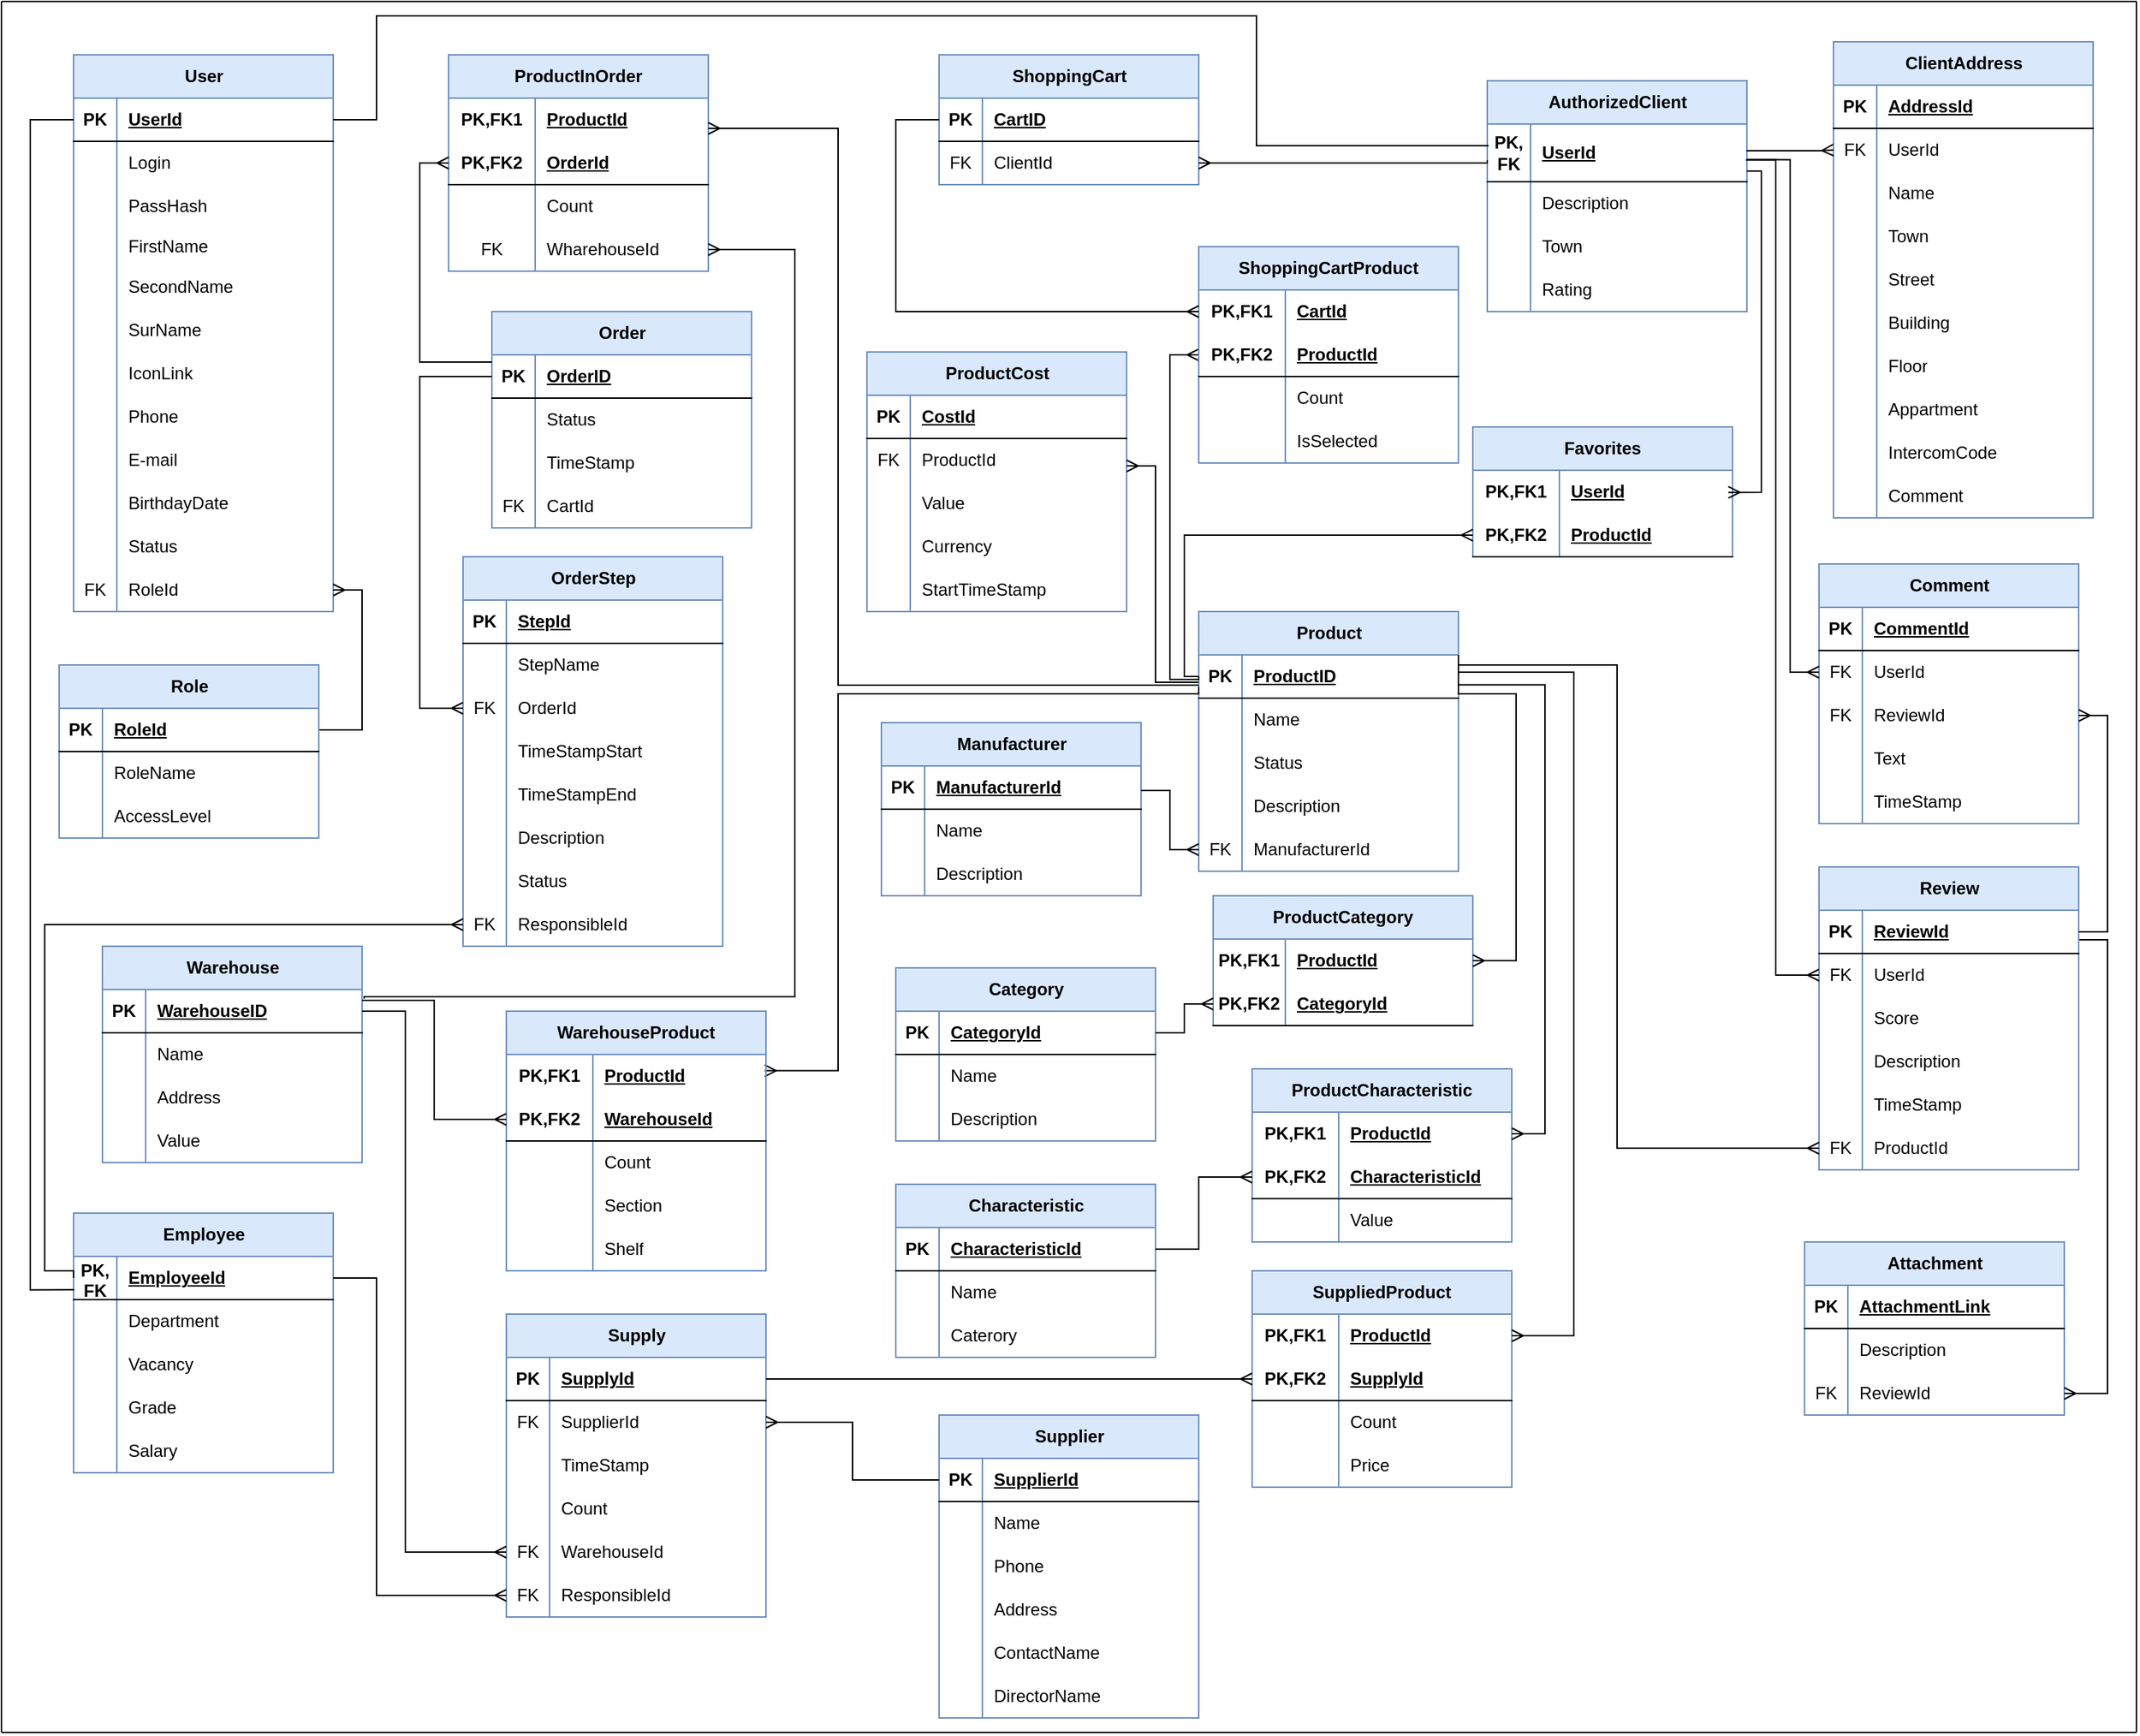 <mxfile version="24.7.14">
  <diagram name="Страница — 1" id="HzulxBeKydbaBLPgsIqo">
    <mxGraphModel dx="3407" dy="1252" grid="1" gridSize="10" guides="1" tooltips="1" connect="1" arrows="1" fold="1" page="1" pageScale="1" pageWidth="827" pageHeight="1169" math="0" shadow="0">
      <root>
        <mxCell id="0" />
        <mxCell id="1" parent="0" />
        <mxCell id="2Lfm8ydkfil2K4_T-jIJ-1" value="Product" style="shape=table;startSize=30;container=1;collapsible=1;childLayout=tableLayout;fixedRows=1;rowLines=0;fontStyle=1;align=center;resizeLast=1;html=1;fillColor=#dae8fc;strokeColor=#6c8ebf;" parent="1" vertex="1">
          <mxGeometry x="790" y="793" width="180" height="180" as="geometry" />
        </mxCell>
        <mxCell id="2Lfm8ydkfil2K4_T-jIJ-2" value="" style="shape=tableRow;horizontal=0;startSize=0;swimlaneHead=0;swimlaneBody=0;fillColor=none;collapsible=0;dropTarget=0;points=[[0,0.5],[1,0.5]];portConstraint=eastwest;top=0;left=0;right=0;bottom=1;" parent="2Lfm8ydkfil2K4_T-jIJ-1" vertex="1">
          <mxGeometry y="30" width="180" height="30" as="geometry" />
        </mxCell>
        <mxCell id="2Lfm8ydkfil2K4_T-jIJ-3" value="PK" style="shape=partialRectangle;connectable=0;fillColor=none;top=0;left=0;bottom=0;right=0;fontStyle=1;overflow=hidden;whiteSpace=wrap;html=1;" parent="2Lfm8ydkfil2K4_T-jIJ-2" vertex="1">
          <mxGeometry width="30" height="30" as="geometry">
            <mxRectangle width="30" height="30" as="alternateBounds" />
          </mxGeometry>
        </mxCell>
        <mxCell id="2Lfm8ydkfil2K4_T-jIJ-4" value="ProductID" style="shape=partialRectangle;connectable=0;fillColor=none;top=0;left=0;bottom=0;right=0;align=left;spacingLeft=6;fontStyle=5;overflow=hidden;whiteSpace=wrap;html=1;" parent="2Lfm8ydkfil2K4_T-jIJ-2" vertex="1">
          <mxGeometry x="30" width="150" height="30" as="geometry">
            <mxRectangle width="150" height="30" as="alternateBounds" />
          </mxGeometry>
        </mxCell>
        <mxCell id="2Lfm8ydkfil2K4_T-jIJ-5" value="" style="shape=tableRow;horizontal=0;startSize=0;swimlaneHead=0;swimlaneBody=0;fillColor=none;collapsible=0;dropTarget=0;points=[[0,0.5],[1,0.5]];portConstraint=eastwest;top=0;left=0;right=0;bottom=0;" parent="2Lfm8ydkfil2K4_T-jIJ-1" vertex="1">
          <mxGeometry y="60" width="180" height="30" as="geometry" />
        </mxCell>
        <mxCell id="2Lfm8ydkfil2K4_T-jIJ-6" value="" style="shape=partialRectangle;connectable=0;fillColor=none;top=0;left=0;bottom=0;right=0;editable=1;overflow=hidden;whiteSpace=wrap;html=1;" parent="2Lfm8ydkfil2K4_T-jIJ-5" vertex="1">
          <mxGeometry width="30" height="30" as="geometry">
            <mxRectangle width="30" height="30" as="alternateBounds" />
          </mxGeometry>
        </mxCell>
        <mxCell id="2Lfm8ydkfil2K4_T-jIJ-7" value="Name" style="shape=partialRectangle;connectable=0;fillColor=none;top=0;left=0;bottom=0;right=0;align=left;spacingLeft=6;overflow=hidden;whiteSpace=wrap;html=1;" parent="2Lfm8ydkfil2K4_T-jIJ-5" vertex="1">
          <mxGeometry x="30" width="150" height="30" as="geometry">
            <mxRectangle width="150" height="30" as="alternateBounds" />
          </mxGeometry>
        </mxCell>
        <mxCell id="2Lfm8ydkfil2K4_T-jIJ-8" value="" style="shape=tableRow;horizontal=0;startSize=0;swimlaneHead=0;swimlaneBody=0;fillColor=none;collapsible=0;dropTarget=0;points=[[0,0.5],[1,0.5]];portConstraint=eastwest;top=0;left=0;right=0;bottom=0;" parent="2Lfm8ydkfil2K4_T-jIJ-1" vertex="1">
          <mxGeometry y="90" width="180" height="30" as="geometry" />
        </mxCell>
        <mxCell id="2Lfm8ydkfil2K4_T-jIJ-9" value="" style="shape=partialRectangle;connectable=0;fillColor=none;top=0;left=0;bottom=0;right=0;editable=1;overflow=hidden;whiteSpace=wrap;html=1;" parent="2Lfm8ydkfil2K4_T-jIJ-8" vertex="1">
          <mxGeometry width="30" height="30" as="geometry">
            <mxRectangle width="30" height="30" as="alternateBounds" />
          </mxGeometry>
        </mxCell>
        <mxCell id="2Lfm8ydkfil2K4_T-jIJ-10" value="Status" style="shape=partialRectangle;connectable=0;fillColor=none;top=0;left=0;bottom=0;right=0;align=left;spacingLeft=6;overflow=hidden;whiteSpace=wrap;html=1;" parent="2Lfm8ydkfil2K4_T-jIJ-8" vertex="1">
          <mxGeometry x="30" width="150" height="30" as="geometry">
            <mxRectangle width="150" height="30" as="alternateBounds" />
          </mxGeometry>
        </mxCell>
        <mxCell id="2Lfm8ydkfil2K4_T-jIJ-11" value="" style="shape=tableRow;horizontal=0;startSize=0;swimlaneHead=0;swimlaneBody=0;fillColor=none;collapsible=0;dropTarget=0;points=[[0,0.5],[1,0.5]];portConstraint=eastwest;top=0;left=0;right=0;bottom=0;" parent="2Lfm8ydkfil2K4_T-jIJ-1" vertex="1">
          <mxGeometry y="120" width="180" height="30" as="geometry" />
        </mxCell>
        <mxCell id="2Lfm8ydkfil2K4_T-jIJ-12" value="" style="shape=partialRectangle;connectable=0;fillColor=none;top=0;left=0;bottom=0;right=0;editable=1;overflow=hidden;whiteSpace=wrap;html=1;" parent="2Lfm8ydkfil2K4_T-jIJ-11" vertex="1">
          <mxGeometry width="30" height="30" as="geometry">
            <mxRectangle width="30" height="30" as="alternateBounds" />
          </mxGeometry>
        </mxCell>
        <mxCell id="2Lfm8ydkfil2K4_T-jIJ-13" value="Description" style="shape=partialRectangle;connectable=0;fillColor=none;top=0;left=0;bottom=0;right=0;align=left;spacingLeft=6;overflow=hidden;whiteSpace=wrap;html=1;" parent="2Lfm8ydkfil2K4_T-jIJ-11" vertex="1">
          <mxGeometry x="30" width="150" height="30" as="geometry">
            <mxRectangle width="150" height="30" as="alternateBounds" />
          </mxGeometry>
        </mxCell>
        <mxCell id="2Lfm8ydkfil2K4_T-jIJ-312" value="" style="shape=tableRow;horizontal=0;startSize=0;swimlaneHead=0;swimlaneBody=0;fillColor=none;collapsible=0;dropTarget=0;points=[[0,0.5],[1,0.5]];portConstraint=eastwest;top=0;left=0;right=0;bottom=0;" parent="2Lfm8ydkfil2K4_T-jIJ-1" vertex="1">
          <mxGeometry y="150" width="180" height="30" as="geometry" />
        </mxCell>
        <mxCell id="2Lfm8ydkfil2K4_T-jIJ-313" value="FK" style="shape=partialRectangle;connectable=0;fillColor=none;top=0;left=0;bottom=0;right=0;editable=1;overflow=hidden;whiteSpace=wrap;html=1;" parent="2Lfm8ydkfil2K4_T-jIJ-312" vertex="1">
          <mxGeometry width="30" height="30" as="geometry">
            <mxRectangle width="30" height="30" as="alternateBounds" />
          </mxGeometry>
        </mxCell>
        <mxCell id="2Lfm8ydkfil2K4_T-jIJ-314" value="ManufacturerId" style="shape=partialRectangle;connectable=0;fillColor=none;top=0;left=0;bottom=0;right=0;align=left;spacingLeft=6;overflow=hidden;whiteSpace=wrap;html=1;" parent="2Lfm8ydkfil2K4_T-jIJ-312" vertex="1">
          <mxGeometry x="30" width="150" height="30" as="geometry">
            <mxRectangle width="150" height="30" as="alternateBounds" />
          </mxGeometry>
        </mxCell>
        <mxCell id="2Lfm8ydkfil2K4_T-jIJ-17" value="Characteristic" style="shape=table;startSize=30;container=1;collapsible=1;childLayout=tableLayout;fixedRows=1;rowLines=0;fontStyle=1;align=center;resizeLast=1;html=1;fillColor=#dae8fc;strokeColor=#6c8ebf;" parent="1" vertex="1">
          <mxGeometry x="580" y="1190" width="180" height="120" as="geometry" />
        </mxCell>
        <mxCell id="2Lfm8ydkfil2K4_T-jIJ-18" value="" style="shape=tableRow;horizontal=0;startSize=0;swimlaneHead=0;swimlaneBody=0;fillColor=none;collapsible=0;dropTarget=0;points=[[0,0.5],[1,0.5]];portConstraint=eastwest;top=0;left=0;right=0;bottom=1;" parent="2Lfm8ydkfil2K4_T-jIJ-17" vertex="1">
          <mxGeometry y="30" width="180" height="30" as="geometry" />
        </mxCell>
        <mxCell id="2Lfm8ydkfil2K4_T-jIJ-19" value="PK" style="shape=partialRectangle;connectable=0;fillColor=none;top=0;left=0;bottom=0;right=0;fontStyle=1;overflow=hidden;whiteSpace=wrap;html=1;" parent="2Lfm8ydkfil2K4_T-jIJ-18" vertex="1">
          <mxGeometry width="30" height="30" as="geometry">
            <mxRectangle width="30" height="30" as="alternateBounds" />
          </mxGeometry>
        </mxCell>
        <mxCell id="2Lfm8ydkfil2K4_T-jIJ-20" value="CharacteristicId" style="shape=partialRectangle;connectable=0;fillColor=none;top=0;left=0;bottom=0;right=0;align=left;spacingLeft=6;fontStyle=5;overflow=hidden;whiteSpace=wrap;html=1;" parent="2Lfm8ydkfil2K4_T-jIJ-18" vertex="1">
          <mxGeometry x="30" width="150" height="30" as="geometry">
            <mxRectangle width="150" height="30" as="alternateBounds" />
          </mxGeometry>
        </mxCell>
        <mxCell id="2Lfm8ydkfil2K4_T-jIJ-21" value="" style="shape=tableRow;horizontal=0;startSize=0;swimlaneHead=0;swimlaneBody=0;fillColor=none;collapsible=0;dropTarget=0;points=[[0,0.5],[1,0.5]];portConstraint=eastwest;top=0;left=0;right=0;bottom=0;" parent="2Lfm8ydkfil2K4_T-jIJ-17" vertex="1">
          <mxGeometry y="60" width="180" height="30" as="geometry" />
        </mxCell>
        <mxCell id="2Lfm8ydkfil2K4_T-jIJ-22" value="" style="shape=partialRectangle;connectable=0;fillColor=none;top=0;left=0;bottom=0;right=0;editable=1;overflow=hidden;whiteSpace=wrap;html=1;" parent="2Lfm8ydkfil2K4_T-jIJ-21" vertex="1">
          <mxGeometry width="30" height="30" as="geometry">
            <mxRectangle width="30" height="30" as="alternateBounds" />
          </mxGeometry>
        </mxCell>
        <mxCell id="2Lfm8ydkfil2K4_T-jIJ-23" value="Name" style="shape=partialRectangle;connectable=0;fillColor=none;top=0;left=0;bottom=0;right=0;align=left;spacingLeft=6;overflow=hidden;whiteSpace=wrap;html=1;" parent="2Lfm8ydkfil2K4_T-jIJ-21" vertex="1">
          <mxGeometry x="30" width="150" height="30" as="geometry">
            <mxRectangle width="150" height="30" as="alternateBounds" />
          </mxGeometry>
        </mxCell>
        <mxCell id="2Lfm8ydkfil2K4_T-jIJ-24" value="" style="shape=tableRow;horizontal=0;startSize=0;swimlaneHead=0;swimlaneBody=0;fillColor=none;collapsible=0;dropTarget=0;points=[[0,0.5],[1,0.5]];portConstraint=eastwest;top=0;left=0;right=0;bottom=0;" parent="2Lfm8ydkfil2K4_T-jIJ-17" vertex="1">
          <mxGeometry y="90" width="180" height="30" as="geometry" />
        </mxCell>
        <mxCell id="2Lfm8ydkfil2K4_T-jIJ-25" value="" style="shape=partialRectangle;connectable=0;fillColor=none;top=0;left=0;bottom=0;right=0;editable=1;overflow=hidden;whiteSpace=wrap;html=1;" parent="2Lfm8ydkfil2K4_T-jIJ-24" vertex="1">
          <mxGeometry width="30" height="30" as="geometry">
            <mxRectangle width="30" height="30" as="alternateBounds" />
          </mxGeometry>
        </mxCell>
        <mxCell id="2Lfm8ydkfil2K4_T-jIJ-26" value="Caterory" style="shape=partialRectangle;connectable=0;fillColor=none;top=0;left=0;bottom=0;right=0;align=left;spacingLeft=6;overflow=hidden;whiteSpace=wrap;html=1;" parent="2Lfm8ydkfil2K4_T-jIJ-24" vertex="1">
          <mxGeometry x="30" width="150" height="30" as="geometry">
            <mxRectangle width="150" height="30" as="alternateBounds" />
          </mxGeometry>
        </mxCell>
        <mxCell id="2Lfm8ydkfil2K4_T-jIJ-30" value="Supplier" style="shape=table;startSize=30;container=1;collapsible=1;childLayout=tableLayout;fixedRows=1;rowLines=0;fontStyle=1;align=center;resizeLast=1;html=1;fillColor=#dae8fc;strokeColor=#6c8ebf;" parent="1" vertex="1">
          <mxGeometry x="610" y="1350" width="180" height="210" as="geometry" />
        </mxCell>
        <mxCell id="2Lfm8ydkfil2K4_T-jIJ-31" value="" style="shape=tableRow;horizontal=0;startSize=0;swimlaneHead=0;swimlaneBody=0;fillColor=none;collapsible=0;dropTarget=0;points=[[0,0.5],[1,0.5]];portConstraint=eastwest;top=0;left=0;right=0;bottom=1;" parent="2Lfm8ydkfil2K4_T-jIJ-30" vertex="1">
          <mxGeometry y="30" width="180" height="30" as="geometry" />
        </mxCell>
        <mxCell id="2Lfm8ydkfil2K4_T-jIJ-32" value="PK" style="shape=partialRectangle;connectable=0;fillColor=none;top=0;left=0;bottom=0;right=0;fontStyle=1;overflow=hidden;whiteSpace=wrap;html=1;" parent="2Lfm8ydkfil2K4_T-jIJ-31" vertex="1">
          <mxGeometry width="30" height="30" as="geometry">
            <mxRectangle width="30" height="30" as="alternateBounds" />
          </mxGeometry>
        </mxCell>
        <mxCell id="2Lfm8ydkfil2K4_T-jIJ-33" value="SupplierId" style="shape=partialRectangle;connectable=0;fillColor=none;top=0;left=0;bottom=0;right=0;align=left;spacingLeft=6;fontStyle=5;overflow=hidden;whiteSpace=wrap;html=1;" parent="2Lfm8ydkfil2K4_T-jIJ-31" vertex="1">
          <mxGeometry x="30" width="150" height="30" as="geometry">
            <mxRectangle width="150" height="30" as="alternateBounds" />
          </mxGeometry>
        </mxCell>
        <mxCell id="2Lfm8ydkfil2K4_T-jIJ-34" value="" style="shape=tableRow;horizontal=0;startSize=0;swimlaneHead=0;swimlaneBody=0;fillColor=none;collapsible=0;dropTarget=0;points=[[0,0.5],[1,0.5]];portConstraint=eastwest;top=0;left=0;right=0;bottom=0;" parent="2Lfm8ydkfil2K4_T-jIJ-30" vertex="1">
          <mxGeometry y="60" width="180" height="30" as="geometry" />
        </mxCell>
        <mxCell id="2Lfm8ydkfil2K4_T-jIJ-35" value="" style="shape=partialRectangle;connectable=0;fillColor=none;top=0;left=0;bottom=0;right=0;editable=1;overflow=hidden;whiteSpace=wrap;html=1;" parent="2Lfm8ydkfil2K4_T-jIJ-34" vertex="1">
          <mxGeometry width="30" height="30" as="geometry">
            <mxRectangle width="30" height="30" as="alternateBounds" />
          </mxGeometry>
        </mxCell>
        <mxCell id="2Lfm8ydkfil2K4_T-jIJ-36" value="Name" style="shape=partialRectangle;connectable=0;fillColor=none;top=0;left=0;bottom=0;right=0;align=left;spacingLeft=6;overflow=hidden;whiteSpace=wrap;html=1;" parent="2Lfm8ydkfil2K4_T-jIJ-34" vertex="1">
          <mxGeometry x="30" width="150" height="30" as="geometry">
            <mxRectangle width="150" height="30" as="alternateBounds" />
          </mxGeometry>
        </mxCell>
        <mxCell id="2Lfm8ydkfil2K4_T-jIJ-37" value="" style="shape=tableRow;horizontal=0;startSize=0;swimlaneHead=0;swimlaneBody=0;fillColor=none;collapsible=0;dropTarget=0;points=[[0,0.5],[1,0.5]];portConstraint=eastwest;top=0;left=0;right=0;bottom=0;" parent="2Lfm8ydkfil2K4_T-jIJ-30" vertex="1">
          <mxGeometry y="90" width="180" height="30" as="geometry" />
        </mxCell>
        <mxCell id="2Lfm8ydkfil2K4_T-jIJ-38" value="" style="shape=partialRectangle;connectable=0;fillColor=none;top=0;left=0;bottom=0;right=0;editable=1;overflow=hidden;whiteSpace=wrap;html=1;" parent="2Lfm8ydkfil2K4_T-jIJ-37" vertex="1">
          <mxGeometry width="30" height="30" as="geometry">
            <mxRectangle width="30" height="30" as="alternateBounds" />
          </mxGeometry>
        </mxCell>
        <mxCell id="2Lfm8ydkfil2K4_T-jIJ-39" value="Phone" style="shape=partialRectangle;connectable=0;fillColor=none;top=0;left=0;bottom=0;right=0;align=left;spacingLeft=6;overflow=hidden;whiteSpace=wrap;html=1;" parent="2Lfm8ydkfil2K4_T-jIJ-37" vertex="1">
          <mxGeometry x="30" width="150" height="30" as="geometry">
            <mxRectangle width="150" height="30" as="alternateBounds" />
          </mxGeometry>
        </mxCell>
        <mxCell id="2Lfm8ydkfil2K4_T-jIJ-40" value="" style="shape=tableRow;horizontal=0;startSize=0;swimlaneHead=0;swimlaneBody=0;fillColor=none;collapsible=0;dropTarget=0;points=[[0,0.5],[1,0.5]];portConstraint=eastwest;top=0;left=0;right=0;bottom=0;" parent="2Lfm8ydkfil2K4_T-jIJ-30" vertex="1">
          <mxGeometry y="120" width="180" height="30" as="geometry" />
        </mxCell>
        <mxCell id="2Lfm8ydkfil2K4_T-jIJ-41" value="" style="shape=partialRectangle;connectable=0;fillColor=none;top=0;left=0;bottom=0;right=0;editable=1;overflow=hidden;whiteSpace=wrap;html=1;" parent="2Lfm8ydkfil2K4_T-jIJ-40" vertex="1">
          <mxGeometry width="30" height="30" as="geometry">
            <mxRectangle width="30" height="30" as="alternateBounds" />
          </mxGeometry>
        </mxCell>
        <mxCell id="2Lfm8ydkfil2K4_T-jIJ-42" value="Address" style="shape=partialRectangle;connectable=0;fillColor=none;top=0;left=0;bottom=0;right=0;align=left;spacingLeft=6;overflow=hidden;whiteSpace=wrap;html=1;" parent="2Lfm8ydkfil2K4_T-jIJ-40" vertex="1">
          <mxGeometry x="30" width="150" height="30" as="geometry">
            <mxRectangle width="150" height="30" as="alternateBounds" />
          </mxGeometry>
        </mxCell>
        <mxCell id="2Lfm8ydkfil2K4_T-jIJ-322" value="" style="shape=tableRow;horizontal=0;startSize=0;swimlaneHead=0;swimlaneBody=0;fillColor=none;collapsible=0;dropTarget=0;points=[[0,0.5],[1,0.5]];portConstraint=eastwest;top=0;left=0;right=0;bottom=0;" parent="2Lfm8ydkfil2K4_T-jIJ-30" vertex="1">
          <mxGeometry y="150" width="180" height="30" as="geometry" />
        </mxCell>
        <mxCell id="2Lfm8ydkfil2K4_T-jIJ-323" value="" style="shape=partialRectangle;connectable=0;fillColor=none;top=0;left=0;bottom=0;right=0;editable=1;overflow=hidden;whiteSpace=wrap;html=1;" parent="2Lfm8ydkfil2K4_T-jIJ-322" vertex="1">
          <mxGeometry width="30" height="30" as="geometry">
            <mxRectangle width="30" height="30" as="alternateBounds" />
          </mxGeometry>
        </mxCell>
        <mxCell id="2Lfm8ydkfil2K4_T-jIJ-324" value="ContactName" style="shape=partialRectangle;connectable=0;fillColor=none;top=0;left=0;bottom=0;right=0;align=left;spacingLeft=6;overflow=hidden;whiteSpace=wrap;html=1;" parent="2Lfm8ydkfil2K4_T-jIJ-322" vertex="1">
          <mxGeometry x="30" width="150" height="30" as="geometry">
            <mxRectangle width="150" height="30" as="alternateBounds" />
          </mxGeometry>
        </mxCell>
        <mxCell id="2Lfm8ydkfil2K4_T-jIJ-328" value="" style="shape=tableRow;horizontal=0;startSize=0;swimlaneHead=0;swimlaneBody=0;fillColor=none;collapsible=0;dropTarget=0;points=[[0,0.5],[1,0.5]];portConstraint=eastwest;top=0;left=0;right=0;bottom=0;" parent="2Lfm8ydkfil2K4_T-jIJ-30" vertex="1">
          <mxGeometry y="180" width="180" height="30" as="geometry" />
        </mxCell>
        <mxCell id="2Lfm8ydkfil2K4_T-jIJ-329" value="" style="shape=partialRectangle;connectable=0;fillColor=none;top=0;left=0;bottom=0;right=0;editable=1;overflow=hidden;whiteSpace=wrap;html=1;" parent="2Lfm8ydkfil2K4_T-jIJ-328" vertex="1">
          <mxGeometry width="30" height="30" as="geometry">
            <mxRectangle width="30" height="30" as="alternateBounds" />
          </mxGeometry>
        </mxCell>
        <mxCell id="2Lfm8ydkfil2K4_T-jIJ-330" value="DirectorName" style="shape=partialRectangle;connectable=0;fillColor=none;top=0;left=0;bottom=0;right=0;align=left;spacingLeft=6;overflow=hidden;whiteSpace=wrap;html=1;" parent="2Lfm8ydkfil2K4_T-jIJ-328" vertex="1">
          <mxGeometry x="30" width="150" height="30" as="geometry">
            <mxRectangle width="150" height="30" as="alternateBounds" />
          </mxGeometry>
        </mxCell>
        <mxCell id="2Lfm8ydkfil2K4_T-jIJ-43" value="Warehouse" style="shape=table;startSize=30;container=1;collapsible=1;childLayout=tableLayout;fixedRows=1;rowLines=0;fontStyle=1;align=center;resizeLast=1;html=1;fillColor=#dae8fc;strokeColor=#6c8ebf;" parent="1" vertex="1">
          <mxGeometry x="30" y="1025" width="180" height="150" as="geometry" />
        </mxCell>
        <mxCell id="2Lfm8ydkfil2K4_T-jIJ-44" value="" style="shape=tableRow;horizontal=0;startSize=0;swimlaneHead=0;swimlaneBody=0;fillColor=none;collapsible=0;dropTarget=0;points=[[0,0.5],[1,0.5]];portConstraint=eastwest;top=0;left=0;right=0;bottom=1;" parent="2Lfm8ydkfil2K4_T-jIJ-43" vertex="1">
          <mxGeometry y="30" width="180" height="30" as="geometry" />
        </mxCell>
        <mxCell id="2Lfm8ydkfil2K4_T-jIJ-45" value="PK" style="shape=partialRectangle;connectable=0;fillColor=none;top=0;left=0;bottom=0;right=0;fontStyle=1;overflow=hidden;whiteSpace=wrap;html=1;" parent="2Lfm8ydkfil2K4_T-jIJ-44" vertex="1">
          <mxGeometry width="30" height="30" as="geometry">
            <mxRectangle width="30" height="30" as="alternateBounds" />
          </mxGeometry>
        </mxCell>
        <mxCell id="2Lfm8ydkfil2K4_T-jIJ-46" value="WarehouseID" style="shape=partialRectangle;connectable=0;fillColor=none;top=0;left=0;bottom=0;right=0;align=left;spacingLeft=6;fontStyle=5;overflow=hidden;whiteSpace=wrap;html=1;" parent="2Lfm8ydkfil2K4_T-jIJ-44" vertex="1">
          <mxGeometry x="30" width="150" height="30" as="geometry">
            <mxRectangle width="150" height="30" as="alternateBounds" />
          </mxGeometry>
        </mxCell>
        <mxCell id="2Lfm8ydkfil2K4_T-jIJ-47" value="" style="shape=tableRow;horizontal=0;startSize=0;swimlaneHead=0;swimlaneBody=0;fillColor=none;collapsible=0;dropTarget=0;points=[[0,0.5],[1,0.5]];portConstraint=eastwest;top=0;left=0;right=0;bottom=0;" parent="2Lfm8ydkfil2K4_T-jIJ-43" vertex="1">
          <mxGeometry y="60" width="180" height="30" as="geometry" />
        </mxCell>
        <mxCell id="2Lfm8ydkfil2K4_T-jIJ-48" value="" style="shape=partialRectangle;connectable=0;fillColor=none;top=0;left=0;bottom=0;right=0;editable=1;overflow=hidden;whiteSpace=wrap;html=1;" parent="2Lfm8ydkfil2K4_T-jIJ-47" vertex="1">
          <mxGeometry width="30" height="30" as="geometry">
            <mxRectangle width="30" height="30" as="alternateBounds" />
          </mxGeometry>
        </mxCell>
        <mxCell id="2Lfm8ydkfil2K4_T-jIJ-49" value="Name" style="shape=partialRectangle;connectable=0;fillColor=none;top=0;left=0;bottom=0;right=0;align=left;spacingLeft=6;overflow=hidden;whiteSpace=wrap;html=1;" parent="2Lfm8ydkfil2K4_T-jIJ-47" vertex="1">
          <mxGeometry x="30" width="150" height="30" as="geometry">
            <mxRectangle width="150" height="30" as="alternateBounds" />
          </mxGeometry>
        </mxCell>
        <mxCell id="2Lfm8ydkfil2K4_T-jIJ-50" value="" style="shape=tableRow;horizontal=0;startSize=0;swimlaneHead=0;swimlaneBody=0;fillColor=none;collapsible=0;dropTarget=0;points=[[0,0.5],[1,0.5]];portConstraint=eastwest;top=0;left=0;right=0;bottom=0;" parent="2Lfm8ydkfil2K4_T-jIJ-43" vertex="1">
          <mxGeometry y="90" width="180" height="30" as="geometry" />
        </mxCell>
        <mxCell id="2Lfm8ydkfil2K4_T-jIJ-51" value="" style="shape=partialRectangle;connectable=0;fillColor=none;top=0;left=0;bottom=0;right=0;editable=1;overflow=hidden;whiteSpace=wrap;html=1;" parent="2Lfm8ydkfil2K4_T-jIJ-50" vertex="1">
          <mxGeometry width="30" height="30" as="geometry">
            <mxRectangle width="30" height="30" as="alternateBounds" />
          </mxGeometry>
        </mxCell>
        <mxCell id="2Lfm8ydkfil2K4_T-jIJ-52" value="Address" style="shape=partialRectangle;connectable=0;fillColor=none;top=0;left=0;bottom=0;right=0;align=left;spacingLeft=6;overflow=hidden;whiteSpace=wrap;html=1;" parent="2Lfm8ydkfil2K4_T-jIJ-50" vertex="1">
          <mxGeometry x="30" width="150" height="30" as="geometry">
            <mxRectangle width="150" height="30" as="alternateBounds" />
          </mxGeometry>
        </mxCell>
        <mxCell id="2Lfm8ydkfil2K4_T-jIJ-53" value="" style="shape=tableRow;horizontal=0;startSize=0;swimlaneHead=0;swimlaneBody=0;fillColor=none;collapsible=0;dropTarget=0;points=[[0,0.5],[1,0.5]];portConstraint=eastwest;top=0;left=0;right=0;bottom=0;" parent="2Lfm8ydkfil2K4_T-jIJ-43" vertex="1">
          <mxGeometry y="120" width="180" height="30" as="geometry" />
        </mxCell>
        <mxCell id="2Lfm8ydkfil2K4_T-jIJ-54" value="" style="shape=partialRectangle;connectable=0;fillColor=none;top=0;left=0;bottom=0;right=0;editable=1;overflow=hidden;whiteSpace=wrap;html=1;" parent="2Lfm8ydkfil2K4_T-jIJ-53" vertex="1">
          <mxGeometry width="30" height="30" as="geometry">
            <mxRectangle width="30" height="30" as="alternateBounds" />
          </mxGeometry>
        </mxCell>
        <mxCell id="2Lfm8ydkfil2K4_T-jIJ-55" value="Value" style="shape=partialRectangle;connectable=0;fillColor=none;top=0;left=0;bottom=0;right=0;align=left;spacingLeft=6;overflow=hidden;whiteSpace=wrap;html=1;" parent="2Lfm8ydkfil2K4_T-jIJ-53" vertex="1">
          <mxGeometry x="30" width="150" height="30" as="geometry">
            <mxRectangle width="150" height="30" as="alternateBounds" />
          </mxGeometry>
        </mxCell>
        <mxCell id="2Lfm8ydkfil2K4_T-jIJ-56" value="Manufacturer" style="shape=table;startSize=30;container=1;collapsible=1;childLayout=tableLayout;fixedRows=1;rowLines=0;fontStyle=1;align=center;resizeLast=1;html=1;fillColor=#dae8fc;strokeColor=#6c8ebf;" parent="1" vertex="1">
          <mxGeometry x="570" y="870" width="180" height="120" as="geometry" />
        </mxCell>
        <mxCell id="2Lfm8ydkfil2K4_T-jIJ-57" value="" style="shape=tableRow;horizontal=0;startSize=0;swimlaneHead=0;swimlaneBody=0;fillColor=none;collapsible=0;dropTarget=0;points=[[0,0.5],[1,0.5]];portConstraint=eastwest;top=0;left=0;right=0;bottom=1;" parent="2Lfm8ydkfil2K4_T-jIJ-56" vertex="1">
          <mxGeometry y="30" width="180" height="30" as="geometry" />
        </mxCell>
        <mxCell id="2Lfm8ydkfil2K4_T-jIJ-58" value="PK" style="shape=partialRectangle;connectable=0;fillColor=none;top=0;left=0;bottom=0;right=0;fontStyle=1;overflow=hidden;whiteSpace=wrap;html=1;" parent="2Lfm8ydkfil2K4_T-jIJ-57" vertex="1">
          <mxGeometry width="30" height="30" as="geometry">
            <mxRectangle width="30" height="30" as="alternateBounds" />
          </mxGeometry>
        </mxCell>
        <mxCell id="2Lfm8ydkfil2K4_T-jIJ-59" value="ManufacturerId" style="shape=partialRectangle;connectable=0;fillColor=none;top=0;left=0;bottom=0;right=0;align=left;spacingLeft=6;fontStyle=5;overflow=hidden;whiteSpace=wrap;html=1;" parent="2Lfm8ydkfil2K4_T-jIJ-57" vertex="1">
          <mxGeometry x="30" width="150" height="30" as="geometry">
            <mxRectangle width="150" height="30" as="alternateBounds" />
          </mxGeometry>
        </mxCell>
        <mxCell id="2Lfm8ydkfil2K4_T-jIJ-325" value="" style="shape=tableRow;horizontal=0;startSize=0;swimlaneHead=0;swimlaneBody=0;fillColor=none;collapsible=0;dropTarget=0;points=[[0,0.5],[1,0.5]];portConstraint=eastwest;top=0;left=0;right=0;bottom=0;" parent="2Lfm8ydkfil2K4_T-jIJ-56" vertex="1">
          <mxGeometry y="60" width="180" height="30" as="geometry" />
        </mxCell>
        <mxCell id="2Lfm8ydkfil2K4_T-jIJ-326" value="" style="shape=partialRectangle;connectable=0;fillColor=none;top=0;left=0;bottom=0;right=0;editable=1;overflow=hidden;whiteSpace=wrap;html=1;" parent="2Lfm8ydkfil2K4_T-jIJ-325" vertex="1">
          <mxGeometry width="30" height="30" as="geometry">
            <mxRectangle width="30" height="30" as="alternateBounds" />
          </mxGeometry>
        </mxCell>
        <mxCell id="2Lfm8ydkfil2K4_T-jIJ-327" value="Name" style="shape=partialRectangle;connectable=0;fillColor=none;top=0;left=0;bottom=0;right=0;align=left;spacingLeft=6;overflow=hidden;whiteSpace=wrap;html=1;" parent="2Lfm8ydkfil2K4_T-jIJ-325" vertex="1">
          <mxGeometry x="30" width="150" height="30" as="geometry">
            <mxRectangle width="150" height="30" as="alternateBounds" />
          </mxGeometry>
        </mxCell>
        <mxCell id="2Lfm8ydkfil2K4_T-jIJ-60" value="" style="shape=tableRow;horizontal=0;startSize=0;swimlaneHead=0;swimlaneBody=0;fillColor=none;collapsible=0;dropTarget=0;points=[[0,0.5],[1,0.5]];portConstraint=eastwest;top=0;left=0;right=0;bottom=0;" parent="2Lfm8ydkfil2K4_T-jIJ-56" vertex="1">
          <mxGeometry y="90" width="180" height="30" as="geometry" />
        </mxCell>
        <mxCell id="2Lfm8ydkfil2K4_T-jIJ-61" value="" style="shape=partialRectangle;connectable=0;fillColor=none;top=0;left=0;bottom=0;right=0;editable=1;overflow=hidden;whiteSpace=wrap;html=1;" parent="2Lfm8ydkfil2K4_T-jIJ-60" vertex="1">
          <mxGeometry width="30" height="30" as="geometry">
            <mxRectangle width="30" height="30" as="alternateBounds" />
          </mxGeometry>
        </mxCell>
        <mxCell id="2Lfm8ydkfil2K4_T-jIJ-62" value="Description" style="shape=partialRectangle;connectable=0;fillColor=none;top=0;left=0;bottom=0;right=0;align=left;spacingLeft=6;overflow=hidden;whiteSpace=wrap;html=1;" parent="2Lfm8ydkfil2K4_T-jIJ-60" vertex="1">
          <mxGeometry x="30" width="150" height="30" as="geometry">
            <mxRectangle width="150" height="30" as="alternateBounds" />
          </mxGeometry>
        </mxCell>
        <mxCell id="2Lfm8ydkfil2K4_T-jIJ-69" value="AuthorizedClient" style="shape=table;startSize=30;container=1;collapsible=1;childLayout=tableLayout;fixedRows=1;rowLines=0;fontStyle=1;align=center;resizeLast=1;html=1;fillColor=#dae8fc;strokeColor=#6c8ebf;" parent="1" vertex="1">
          <mxGeometry x="990" y="425" width="180" height="160.0" as="geometry" />
        </mxCell>
        <mxCell id="2Lfm8ydkfil2K4_T-jIJ-70" value="" style="shape=tableRow;horizontal=0;startSize=0;swimlaneHead=0;swimlaneBody=0;fillColor=none;collapsible=0;dropTarget=0;points=[[0,0.5],[1,0.5]];portConstraint=eastwest;top=0;left=0;right=0;bottom=1;" parent="2Lfm8ydkfil2K4_T-jIJ-69" vertex="1">
          <mxGeometry y="30" width="180" height="40" as="geometry" />
        </mxCell>
        <mxCell id="2Lfm8ydkfil2K4_T-jIJ-71" value="PK, FK" style="shape=partialRectangle;connectable=0;fillColor=none;top=0;left=0;bottom=0;right=0;fontStyle=1;overflow=hidden;whiteSpace=wrap;html=1;" parent="2Lfm8ydkfil2K4_T-jIJ-70" vertex="1">
          <mxGeometry width="30" height="40" as="geometry">
            <mxRectangle width="30" height="40" as="alternateBounds" />
          </mxGeometry>
        </mxCell>
        <mxCell id="2Lfm8ydkfil2K4_T-jIJ-72" value="UserId" style="shape=partialRectangle;connectable=0;fillColor=none;top=0;left=0;bottom=0;right=0;align=left;spacingLeft=6;fontStyle=5;overflow=hidden;whiteSpace=wrap;html=1;" parent="2Lfm8ydkfil2K4_T-jIJ-70" vertex="1">
          <mxGeometry x="30" width="150" height="40" as="geometry">
            <mxRectangle width="150" height="40" as="alternateBounds" />
          </mxGeometry>
        </mxCell>
        <mxCell id="2Lfm8ydkfil2K4_T-jIJ-180" value="" style="shape=tableRow;horizontal=0;startSize=0;swimlaneHead=0;swimlaneBody=0;fillColor=none;collapsible=0;dropTarget=0;points=[[0,0.5],[1,0.5]];portConstraint=eastwest;top=0;left=0;right=0;bottom=0;" parent="2Lfm8ydkfil2K4_T-jIJ-69" vertex="1">
          <mxGeometry y="70" width="180" height="30" as="geometry" />
        </mxCell>
        <mxCell id="2Lfm8ydkfil2K4_T-jIJ-181" value="" style="shape=partialRectangle;connectable=0;fillColor=none;top=0;left=0;bottom=0;right=0;editable=1;overflow=hidden;whiteSpace=wrap;html=1;" parent="2Lfm8ydkfil2K4_T-jIJ-180" vertex="1">
          <mxGeometry width="30" height="30" as="geometry">
            <mxRectangle width="30" height="30" as="alternateBounds" />
          </mxGeometry>
        </mxCell>
        <mxCell id="2Lfm8ydkfil2K4_T-jIJ-182" value="Description" style="shape=partialRectangle;connectable=0;fillColor=none;top=0;left=0;bottom=0;right=0;align=left;spacingLeft=6;overflow=hidden;whiteSpace=wrap;html=1;" parent="2Lfm8ydkfil2K4_T-jIJ-180" vertex="1">
          <mxGeometry x="30" width="150" height="30" as="geometry">
            <mxRectangle width="150" height="30" as="alternateBounds" />
          </mxGeometry>
        </mxCell>
        <mxCell id="2Lfm8ydkfil2K4_T-jIJ-192" value="" style="shape=tableRow;horizontal=0;startSize=0;swimlaneHead=0;swimlaneBody=0;fillColor=none;collapsible=0;dropTarget=0;points=[[0,0.5],[1,0.5]];portConstraint=eastwest;top=0;left=0;right=0;bottom=0;" parent="2Lfm8ydkfil2K4_T-jIJ-69" vertex="1">
          <mxGeometry y="100" width="180" height="30" as="geometry" />
        </mxCell>
        <mxCell id="2Lfm8ydkfil2K4_T-jIJ-193" value="" style="shape=partialRectangle;connectable=0;fillColor=none;top=0;left=0;bottom=0;right=0;editable=1;overflow=hidden;whiteSpace=wrap;html=1;" parent="2Lfm8ydkfil2K4_T-jIJ-192" vertex="1">
          <mxGeometry width="30" height="30" as="geometry">
            <mxRectangle width="30" height="30" as="alternateBounds" />
          </mxGeometry>
        </mxCell>
        <mxCell id="2Lfm8ydkfil2K4_T-jIJ-194" value="Town" style="shape=partialRectangle;connectable=0;fillColor=none;top=0;left=0;bottom=0;right=0;align=left;spacingLeft=6;overflow=hidden;whiteSpace=wrap;html=1;" parent="2Lfm8ydkfil2K4_T-jIJ-192" vertex="1">
          <mxGeometry x="30" width="150" height="30" as="geometry">
            <mxRectangle width="150" height="30" as="alternateBounds" />
          </mxGeometry>
        </mxCell>
        <mxCell id="2Lfm8ydkfil2K4_T-jIJ-625" value="" style="shape=tableRow;horizontal=0;startSize=0;swimlaneHead=0;swimlaneBody=0;fillColor=none;collapsible=0;dropTarget=0;points=[[0,0.5],[1,0.5]];portConstraint=eastwest;top=0;left=0;right=0;bottom=0;" parent="2Lfm8ydkfil2K4_T-jIJ-69" vertex="1">
          <mxGeometry y="130" width="180" height="30" as="geometry" />
        </mxCell>
        <mxCell id="2Lfm8ydkfil2K4_T-jIJ-626" value="" style="shape=partialRectangle;connectable=0;fillColor=none;top=0;left=0;bottom=0;right=0;editable=1;overflow=hidden;whiteSpace=wrap;html=1;" parent="2Lfm8ydkfil2K4_T-jIJ-625" vertex="1">
          <mxGeometry width="30" height="30" as="geometry">
            <mxRectangle width="30" height="30" as="alternateBounds" />
          </mxGeometry>
        </mxCell>
        <mxCell id="2Lfm8ydkfil2K4_T-jIJ-627" value="Rating" style="shape=partialRectangle;connectable=0;fillColor=none;top=0;left=0;bottom=0;right=0;align=left;spacingLeft=6;overflow=hidden;whiteSpace=wrap;html=1;" parent="2Lfm8ydkfil2K4_T-jIJ-625" vertex="1">
          <mxGeometry x="30" width="150" height="30" as="geometry">
            <mxRectangle width="150" height="30" as="alternateBounds" />
          </mxGeometry>
        </mxCell>
        <mxCell id="2Lfm8ydkfil2K4_T-jIJ-111" value="Favorites" style="shape=table;startSize=30;container=1;collapsible=1;childLayout=tableLayout;fixedRows=1;rowLines=0;fontStyle=1;align=center;resizeLast=1;html=1;whiteSpace=wrap;fillColor=#dae8fc;strokeColor=#6c8ebf;" parent="1" vertex="1">
          <mxGeometry x="980" y="665" width="180" height="90" as="geometry" />
        </mxCell>
        <mxCell id="2Lfm8ydkfil2K4_T-jIJ-112" value="" style="shape=tableRow;horizontal=0;startSize=0;swimlaneHead=0;swimlaneBody=0;fillColor=none;collapsible=0;dropTarget=0;points=[[0,0.5],[1,0.5]];portConstraint=eastwest;top=0;left=0;right=0;bottom=0;html=1;" parent="2Lfm8ydkfil2K4_T-jIJ-111" vertex="1">
          <mxGeometry y="30" width="180" height="30" as="geometry" />
        </mxCell>
        <mxCell id="2Lfm8ydkfil2K4_T-jIJ-113" value="PK,FK1" style="shape=partialRectangle;connectable=0;fillColor=none;top=0;left=0;bottom=0;right=0;fontStyle=1;overflow=hidden;html=1;whiteSpace=wrap;" parent="2Lfm8ydkfil2K4_T-jIJ-112" vertex="1">
          <mxGeometry width="60" height="30" as="geometry">
            <mxRectangle width="60" height="30" as="alternateBounds" />
          </mxGeometry>
        </mxCell>
        <mxCell id="2Lfm8ydkfil2K4_T-jIJ-114" value="UserId" style="shape=partialRectangle;connectable=0;fillColor=none;top=0;left=0;bottom=0;right=0;align=left;spacingLeft=6;fontStyle=5;overflow=hidden;html=1;whiteSpace=wrap;" parent="2Lfm8ydkfil2K4_T-jIJ-112" vertex="1">
          <mxGeometry x="60" width="120" height="30" as="geometry">
            <mxRectangle width="120" height="30" as="alternateBounds" />
          </mxGeometry>
        </mxCell>
        <mxCell id="2Lfm8ydkfil2K4_T-jIJ-115" value="" style="shape=tableRow;horizontal=0;startSize=0;swimlaneHead=0;swimlaneBody=0;fillColor=none;collapsible=0;dropTarget=0;points=[[0,0.5],[1,0.5]];portConstraint=eastwest;top=0;left=0;right=0;bottom=1;html=1;" parent="2Lfm8ydkfil2K4_T-jIJ-111" vertex="1">
          <mxGeometry y="60" width="180" height="30" as="geometry" />
        </mxCell>
        <mxCell id="2Lfm8ydkfil2K4_T-jIJ-116" value="PK,FK2" style="shape=partialRectangle;connectable=0;fillColor=none;top=0;left=0;bottom=0;right=0;fontStyle=1;overflow=hidden;html=1;whiteSpace=wrap;" parent="2Lfm8ydkfil2K4_T-jIJ-115" vertex="1">
          <mxGeometry width="60" height="30" as="geometry">
            <mxRectangle width="60" height="30" as="alternateBounds" />
          </mxGeometry>
        </mxCell>
        <mxCell id="2Lfm8ydkfil2K4_T-jIJ-117" value="ProductId" style="shape=partialRectangle;connectable=0;fillColor=none;top=0;left=0;bottom=0;right=0;align=left;spacingLeft=6;fontStyle=5;overflow=hidden;html=1;whiteSpace=wrap;" parent="2Lfm8ydkfil2K4_T-jIJ-115" vertex="1">
          <mxGeometry x="60" width="120" height="30" as="geometry">
            <mxRectangle width="120" height="30" as="alternateBounds" />
          </mxGeometry>
        </mxCell>
        <mxCell id="2Lfm8ydkfil2K4_T-jIJ-125" value="Review" style="shape=table;startSize=30;container=1;collapsible=1;childLayout=tableLayout;fixedRows=1;rowLines=0;fontStyle=1;align=center;resizeLast=1;html=1;fillColor=#dae8fc;strokeColor=#6c8ebf;" parent="1" vertex="1">
          <mxGeometry x="1220" y="970" width="180" height="210" as="geometry" />
        </mxCell>
        <mxCell id="2Lfm8ydkfil2K4_T-jIJ-126" value="" style="shape=tableRow;horizontal=0;startSize=0;swimlaneHead=0;swimlaneBody=0;fillColor=none;collapsible=0;dropTarget=0;points=[[0,0.5],[1,0.5]];portConstraint=eastwest;top=0;left=0;right=0;bottom=1;" parent="2Lfm8ydkfil2K4_T-jIJ-125" vertex="1">
          <mxGeometry y="30" width="180" height="30" as="geometry" />
        </mxCell>
        <mxCell id="2Lfm8ydkfil2K4_T-jIJ-127" value="PK" style="shape=partialRectangle;connectable=0;fillColor=none;top=0;left=0;bottom=0;right=0;fontStyle=1;overflow=hidden;whiteSpace=wrap;html=1;" parent="2Lfm8ydkfil2K4_T-jIJ-126" vertex="1">
          <mxGeometry width="30" height="30" as="geometry">
            <mxRectangle width="30" height="30" as="alternateBounds" />
          </mxGeometry>
        </mxCell>
        <mxCell id="2Lfm8ydkfil2K4_T-jIJ-128" value="ReviewId" style="shape=partialRectangle;connectable=0;fillColor=none;top=0;left=0;bottom=0;right=0;align=left;spacingLeft=6;fontStyle=5;overflow=hidden;whiteSpace=wrap;html=1;" parent="2Lfm8ydkfil2K4_T-jIJ-126" vertex="1">
          <mxGeometry x="30" width="150" height="30" as="geometry">
            <mxRectangle width="150" height="30" as="alternateBounds" />
          </mxGeometry>
        </mxCell>
        <mxCell id="2Lfm8ydkfil2K4_T-jIJ-129" value="" style="shape=tableRow;horizontal=0;startSize=0;swimlaneHead=0;swimlaneBody=0;fillColor=none;collapsible=0;dropTarget=0;points=[[0,0.5],[1,0.5]];portConstraint=eastwest;top=0;left=0;right=0;bottom=0;" parent="2Lfm8ydkfil2K4_T-jIJ-125" vertex="1">
          <mxGeometry y="60" width="180" height="30" as="geometry" />
        </mxCell>
        <mxCell id="2Lfm8ydkfil2K4_T-jIJ-130" value="FK" style="shape=partialRectangle;connectable=0;fillColor=none;top=0;left=0;bottom=0;right=0;editable=1;overflow=hidden;whiteSpace=wrap;html=1;" parent="2Lfm8ydkfil2K4_T-jIJ-129" vertex="1">
          <mxGeometry width="30" height="30" as="geometry">
            <mxRectangle width="30" height="30" as="alternateBounds" />
          </mxGeometry>
        </mxCell>
        <mxCell id="2Lfm8ydkfil2K4_T-jIJ-131" value="UserId" style="shape=partialRectangle;connectable=0;fillColor=none;top=0;left=0;bottom=0;right=0;align=left;spacingLeft=6;overflow=hidden;whiteSpace=wrap;html=1;" parent="2Lfm8ydkfil2K4_T-jIJ-129" vertex="1">
          <mxGeometry x="30" width="150" height="30" as="geometry">
            <mxRectangle width="150" height="30" as="alternateBounds" />
          </mxGeometry>
        </mxCell>
        <mxCell id="2Lfm8ydkfil2K4_T-jIJ-132" value="" style="shape=tableRow;horizontal=0;startSize=0;swimlaneHead=0;swimlaneBody=0;fillColor=none;collapsible=0;dropTarget=0;points=[[0,0.5],[1,0.5]];portConstraint=eastwest;top=0;left=0;right=0;bottom=0;" parent="2Lfm8ydkfil2K4_T-jIJ-125" vertex="1">
          <mxGeometry y="90" width="180" height="30" as="geometry" />
        </mxCell>
        <mxCell id="2Lfm8ydkfil2K4_T-jIJ-133" value="" style="shape=partialRectangle;connectable=0;fillColor=none;top=0;left=0;bottom=0;right=0;editable=1;overflow=hidden;whiteSpace=wrap;html=1;" parent="2Lfm8ydkfil2K4_T-jIJ-132" vertex="1">
          <mxGeometry width="30" height="30" as="geometry">
            <mxRectangle width="30" height="30" as="alternateBounds" />
          </mxGeometry>
        </mxCell>
        <mxCell id="2Lfm8ydkfil2K4_T-jIJ-134" value="Score" style="shape=partialRectangle;connectable=0;fillColor=none;top=0;left=0;bottom=0;right=0;align=left;spacingLeft=6;overflow=hidden;whiteSpace=wrap;html=1;" parent="2Lfm8ydkfil2K4_T-jIJ-132" vertex="1">
          <mxGeometry x="30" width="150" height="30" as="geometry">
            <mxRectangle width="150" height="30" as="alternateBounds" />
          </mxGeometry>
        </mxCell>
        <mxCell id="2Lfm8ydkfil2K4_T-jIJ-245" value="" style="shape=tableRow;horizontal=0;startSize=0;swimlaneHead=0;swimlaneBody=0;fillColor=none;collapsible=0;dropTarget=0;points=[[0,0.5],[1,0.5]];portConstraint=eastwest;top=0;left=0;right=0;bottom=0;" parent="2Lfm8ydkfil2K4_T-jIJ-125" vertex="1">
          <mxGeometry y="120" width="180" height="30" as="geometry" />
        </mxCell>
        <mxCell id="2Lfm8ydkfil2K4_T-jIJ-246" value="" style="shape=partialRectangle;connectable=0;fillColor=none;top=0;left=0;bottom=0;right=0;editable=1;overflow=hidden;whiteSpace=wrap;html=1;" parent="2Lfm8ydkfil2K4_T-jIJ-245" vertex="1">
          <mxGeometry width="30" height="30" as="geometry">
            <mxRectangle width="30" height="30" as="alternateBounds" />
          </mxGeometry>
        </mxCell>
        <mxCell id="2Lfm8ydkfil2K4_T-jIJ-247" value="Description" style="shape=partialRectangle;connectable=0;fillColor=none;top=0;left=0;bottom=0;right=0;align=left;spacingLeft=6;overflow=hidden;whiteSpace=wrap;html=1;" parent="2Lfm8ydkfil2K4_T-jIJ-245" vertex="1">
          <mxGeometry x="30" width="150" height="30" as="geometry">
            <mxRectangle width="150" height="30" as="alternateBounds" />
          </mxGeometry>
        </mxCell>
        <mxCell id="2Lfm8ydkfil2K4_T-jIJ-255" value="" style="shape=tableRow;horizontal=0;startSize=0;swimlaneHead=0;swimlaneBody=0;fillColor=none;collapsible=0;dropTarget=0;points=[[0,0.5],[1,0.5]];portConstraint=eastwest;top=0;left=0;right=0;bottom=0;" parent="2Lfm8ydkfil2K4_T-jIJ-125" vertex="1">
          <mxGeometry y="150" width="180" height="30" as="geometry" />
        </mxCell>
        <mxCell id="2Lfm8ydkfil2K4_T-jIJ-256" value="" style="shape=partialRectangle;connectable=0;fillColor=none;top=0;left=0;bottom=0;right=0;editable=1;overflow=hidden;whiteSpace=wrap;html=1;" parent="2Lfm8ydkfil2K4_T-jIJ-255" vertex="1">
          <mxGeometry width="30" height="30" as="geometry">
            <mxRectangle width="30" height="30" as="alternateBounds" />
          </mxGeometry>
        </mxCell>
        <mxCell id="2Lfm8ydkfil2K4_T-jIJ-257" value="TimeStamp" style="shape=partialRectangle;connectable=0;fillColor=none;top=0;left=0;bottom=0;right=0;align=left;spacingLeft=6;overflow=hidden;whiteSpace=wrap;html=1;" parent="2Lfm8ydkfil2K4_T-jIJ-255" vertex="1">
          <mxGeometry x="30" width="150" height="30" as="geometry">
            <mxRectangle width="150" height="30" as="alternateBounds" />
          </mxGeometry>
        </mxCell>
        <mxCell id="2Lfm8ydkfil2K4_T-jIJ-135" value="" style="shape=tableRow;horizontal=0;startSize=0;swimlaneHead=0;swimlaneBody=0;fillColor=none;collapsible=0;dropTarget=0;points=[[0,0.5],[1,0.5]];portConstraint=eastwest;top=0;left=0;right=0;bottom=0;" parent="2Lfm8ydkfil2K4_T-jIJ-125" vertex="1">
          <mxGeometry y="180" width="180" height="30" as="geometry" />
        </mxCell>
        <mxCell id="2Lfm8ydkfil2K4_T-jIJ-136" value="FK" style="shape=partialRectangle;connectable=0;fillColor=none;top=0;left=0;bottom=0;right=0;editable=1;overflow=hidden;whiteSpace=wrap;html=1;" parent="2Lfm8ydkfil2K4_T-jIJ-135" vertex="1">
          <mxGeometry width="30" height="30" as="geometry">
            <mxRectangle width="30" height="30" as="alternateBounds" />
          </mxGeometry>
        </mxCell>
        <mxCell id="2Lfm8ydkfil2K4_T-jIJ-137" value="ProductId" style="shape=partialRectangle;connectable=0;fillColor=none;top=0;left=0;bottom=0;right=0;align=left;spacingLeft=6;overflow=hidden;whiteSpace=wrap;html=1;" parent="2Lfm8ydkfil2K4_T-jIJ-135" vertex="1">
          <mxGeometry x="30" width="150" height="30" as="geometry">
            <mxRectangle width="150" height="30" as="alternateBounds" />
          </mxGeometry>
        </mxCell>
        <mxCell id="2Lfm8ydkfil2K4_T-jIJ-138" value="Attachment" style="shape=table;startSize=30;container=1;collapsible=1;childLayout=tableLayout;fixedRows=1;rowLines=0;fontStyle=1;align=center;resizeLast=1;html=1;fillColor=#dae8fc;strokeColor=#6c8ebf;" parent="1" vertex="1">
          <mxGeometry x="1210" y="1230" width="180" height="120" as="geometry" />
        </mxCell>
        <mxCell id="2Lfm8ydkfil2K4_T-jIJ-139" value="" style="shape=tableRow;horizontal=0;startSize=0;swimlaneHead=0;swimlaneBody=0;fillColor=none;collapsible=0;dropTarget=0;points=[[0,0.5],[1,0.5]];portConstraint=eastwest;top=0;left=0;right=0;bottom=1;" parent="2Lfm8ydkfil2K4_T-jIJ-138" vertex="1">
          <mxGeometry y="30" width="180" height="30" as="geometry" />
        </mxCell>
        <mxCell id="2Lfm8ydkfil2K4_T-jIJ-140" value="PK" style="shape=partialRectangle;connectable=0;fillColor=none;top=0;left=0;bottom=0;right=0;fontStyle=1;overflow=hidden;whiteSpace=wrap;html=1;" parent="2Lfm8ydkfil2K4_T-jIJ-139" vertex="1">
          <mxGeometry width="30" height="30" as="geometry">
            <mxRectangle width="30" height="30" as="alternateBounds" />
          </mxGeometry>
        </mxCell>
        <mxCell id="2Lfm8ydkfil2K4_T-jIJ-141" value="AttachmentLink" style="shape=partialRectangle;connectable=0;fillColor=none;top=0;left=0;bottom=0;right=0;align=left;spacingLeft=6;fontStyle=5;overflow=hidden;whiteSpace=wrap;html=1;" parent="2Lfm8ydkfil2K4_T-jIJ-139" vertex="1">
          <mxGeometry x="30" width="150" height="30" as="geometry">
            <mxRectangle width="150" height="30" as="alternateBounds" />
          </mxGeometry>
        </mxCell>
        <mxCell id="2Lfm8ydkfil2K4_T-jIJ-148" value="" style="shape=tableRow;horizontal=0;startSize=0;swimlaneHead=0;swimlaneBody=0;fillColor=none;collapsible=0;dropTarget=0;points=[[0,0.5],[1,0.5]];portConstraint=eastwest;top=0;left=0;right=0;bottom=0;" parent="2Lfm8ydkfil2K4_T-jIJ-138" vertex="1">
          <mxGeometry y="60" width="180" height="30" as="geometry" />
        </mxCell>
        <mxCell id="2Lfm8ydkfil2K4_T-jIJ-149" value="" style="shape=partialRectangle;connectable=0;fillColor=none;top=0;left=0;bottom=0;right=0;editable=1;overflow=hidden;whiteSpace=wrap;html=1;" parent="2Lfm8ydkfil2K4_T-jIJ-148" vertex="1">
          <mxGeometry width="30" height="30" as="geometry">
            <mxRectangle width="30" height="30" as="alternateBounds" />
          </mxGeometry>
        </mxCell>
        <mxCell id="2Lfm8ydkfil2K4_T-jIJ-150" value="Description" style="shape=partialRectangle;connectable=0;fillColor=none;top=0;left=0;bottom=0;right=0;align=left;spacingLeft=6;overflow=hidden;whiteSpace=wrap;html=1;" parent="2Lfm8ydkfil2K4_T-jIJ-148" vertex="1">
          <mxGeometry x="30" width="150" height="30" as="geometry">
            <mxRectangle width="150" height="30" as="alternateBounds" />
          </mxGeometry>
        </mxCell>
        <mxCell id="2Lfm8ydkfil2K4_T-jIJ-622" value="" style="shape=tableRow;horizontal=0;startSize=0;swimlaneHead=0;swimlaneBody=0;fillColor=none;collapsible=0;dropTarget=0;points=[[0,0.5],[1,0.5]];portConstraint=eastwest;top=0;left=0;right=0;bottom=0;" parent="2Lfm8ydkfil2K4_T-jIJ-138" vertex="1">
          <mxGeometry y="90" width="180" height="30" as="geometry" />
        </mxCell>
        <mxCell id="2Lfm8ydkfil2K4_T-jIJ-623" value="FK" style="shape=partialRectangle;connectable=0;fillColor=none;top=0;left=0;bottom=0;right=0;editable=1;overflow=hidden;whiteSpace=wrap;html=1;" parent="2Lfm8ydkfil2K4_T-jIJ-622" vertex="1">
          <mxGeometry width="30" height="30" as="geometry">
            <mxRectangle width="30" height="30" as="alternateBounds" />
          </mxGeometry>
        </mxCell>
        <mxCell id="2Lfm8ydkfil2K4_T-jIJ-624" value="ReviewId" style="shape=partialRectangle;connectable=0;fillColor=none;top=0;left=0;bottom=0;right=0;align=left;spacingLeft=6;overflow=hidden;whiteSpace=wrap;html=1;" parent="2Lfm8ydkfil2K4_T-jIJ-622" vertex="1">
          <mxGeometry x="30" width="150" height="30" as="geometry">
            <mxRectangle width="150" height="30" as="alternateBounds" />
          </mxGeometry>
        </mxCell>
        <mxCell id="2Lfm8ydkfil2K4_T-jIJ-154" style="edgeStyle=orthogonalEdgeStyle;rounded=0;orthogonalLoop=1;jettySize=auto;html=1;exitX=1.003;exitY=0.682;exitDx=0;exitDy=0;entryX=1;entryY=0.5;entryDx=0;entryDy=0;endArrow=ERmany;endFill=0;exitPerimeter=0;" parent="1" source="2Lfm8ydkfil2K4_T-jIJ-126" target="2Lfm8ydkfil2K4_T-jIJ-622" edge="1">
          <mxGeometry relative="1" as="geometry">
            <mxPoint x="1660" y="1160.0" as="sourcePoint" />
          </mxGeometry>
        </mxCell>
        <mxCell id="2Lfm8ydkfil2K4_T-jIJ-161" value="ClientAddress" style="shape=table;startSize=30;container=1;collapsible=1;childLayout=tableLayout;fixedRows=1;rowLines=0;fontStyle=1;align=center;resizeLast=1;html=1;fillColor=#dae8fc;strokeColor=#6c8ebf;" parent="1" vertex="1">
          <mxGeometry x="1230" y="398" width="180" height="330" as="geometry" />
        </mxCell>
        <mxCell id="2Lfm8ydkfil2K4_T-jIJ-162" value="" style="shape=tableRow;horizontal=0;startSize=0;swimlaneHead=0;swimlaneBody=0;fillColor=none;collapsible=0;dropTarget=0;points=[[0,0.5],[1,0.5]];portConstraint=eastwest;top=0;left=0;right=0;bottom=1;" parent="2Lfm8ydkfil2K4_T-jIJ-161" vertex="1">
          <mxGeometry y="30" width="180" height="30" as="geometry" />
        </mxCell>
        <mxCell id="2Lfm8ydkfil2K4_T-jIJ-163" value="PK" style="shape=partialRectangle;connectable=0;fillColor=none;top=0;left=0;bottom=0;right=0;fontStyle=1;overflow=hidden;whiteSpace=wrap;html=1;" parent="2Lfm8ydkfil2K4_T-jIJ-162" vertex="1">
          <mxGeometry width="30" height="30" as="geometry">
            <mxRectangle width="30" height="30" as="alternateBounds" />
          </mxGeometry>
        </mxCell>
        <mxCell id="2Lfm8ydkfil2K4_T-jIJ-164" value="AddressId" style="shape=partialRectangle;connectable=0;fillColor=none;top=0;left=0;bottom=0;right=0;align=left;spacingLeft=6;fontStyle=5;overflow=hidden;whiteSpace=wrap;html=1;" parent="2Lfm8ydkfil2K4_T-jIJ-162" vertex="1">
          <mxGeometry x="30" width="150" height="30" as="geometry">
            <mxRectangle width="150" height="30" as="alternateBounds" />
          </mxGeometry>
        </mxCell>
        <mxCell id="2Lfm8ydkfil2K4_T-jIJ-165" value="" style="shape=tableRow;horizontal=0;startSize=0;swimlaneHead=0;swimlaneBody=0;fillColor=none;collapsible=0;dropTarget=0;points=[[0,0.5],[1,0.5]];portConstraint=eastwest;top=0;left=0;right=0;bottom=0;" parent="2Lfm8ydkfil2K4_T-jIJ-161" vertex="1">
          <mxGeometry y="60" width="180" height="30" as="geometry" />
        </mxCell>
        <mxCell id="2Lfm8ydkfil2K4_T-jIJ-166" value="FK" style="shape=partialRectangle;connectable=0;fillColor=none;top=0;left=0;bottom=0;right=0;editable=1;overflow=hidden;whiteSpace=wrap;html=1;" parent="2Lfm8ydkfil2K4_T-jIJ-165" vertex="1">
          <mxGeometry width="30" height="30" as="geometry">
            <mxRectangle width="30" height="30" as="alternateBounds" />
          </mxGeometry>
        </mxCell>
        <mxCell id="2Lfm8ydkfil2K4_T-jIJ-167" value="UserId" style="shape=partialRectangle;connectable=0;fillColor=none;top=0;left=0;bottom=0;right=0;align=left;spacingLeft=6;overflow=hidden;whiteSpace=wrap;html=1;" parent="2Lfm8ydkfil2K4_T-jIJ-165" vertex="1">
          <mxGeometry x="30" width="150" height="30" as="geometry">
            <mxRectangle width="150" height="30" as="alternateBounds" />
          </mxGeometry>
        </mxCell>
        <mxCell id="2Lfm8ydkfil2K4_T-jIJ-201" value="" style="shape=tableRow;horizontal=0;startSize=0;swimlaneHead=0;swimlaneBody=0;fillColor=none;collapsible=0;dropTarget=0;points=[[0,0.5],[1,0.5]];portConstraint=eastwest;top=0;left=0;right=0;bottom=0;" parent="2Lfm8ydkfil2K4_T-jIJ-161" vertex="1">
          <mxGeometry y="90" width="180" height="30" as="geometry" />
        </mxCell>
        <mxCell id="2Lfm8ydkfil2K4_T-jIJ-202" value="" style="shape=partialRectangle;connectable=0;fillColor=none;top=0;left=0;bottom=0;right=0;editable=1;overflow=hidden;whiteSpace=wrap;html=1;" parent="2Lfm8ydkfil2K4_T-jIJ-201" vertex="1">
          <mxGeometry width="30" height="30" as="geometry">
            <mxRectangle width="30" height="30" as="alternateBounds" />
          </mxGeometry>
        </mxCell>
        <mxCell id="2Lfm8ydkfil2K4_T-jIJ-203" value="Name" style="shape=partialRectangle;connectable=0;fillColor=none;top=0;left=0;bottom=0;right=0;align=left;spacingLeft=6;overflow=hidden;whiteSpace=wrap;html=1;" parent="2Lfm8ydkfil2K4_T-jIJ-201" vertex="1">
          <mxGeometry x="30" width="150" height="30" as="geometry">
            <mxRectangle width="150" height="30" as="alternateBounds" />
          </mxGeometry>
        </mxCell>
        <mxCell id="2Lfm8ydkfil2K4_T-jIJ-168" value="" style="shape=tableRow;horizontal=0;startSize=0;swimlaneHead=0;swimlaneBody=0;fillColor=none;collapsible=0;dropTarget=0;points=[[0,0.5],[1,0.5]];portConstraint=eastwest;top=0;left=0;right=0;bottom=0;" parent="2Lfm8ydkfil2K4_T-jIJ-161" vertex="1">
          <mxGeometry y="120" width="180" height="30" as="geometry" />
        </mxCell>
        <mxCell id="2Lfm8ydkfil2K4_T-jIJ-169" value="" style="shape=partialRectangle;connectable=0;fillColor=none;top=0;left=0;bottom=0;right=0;editable=1;overflow=hidden;whiteSpace=wrap;html=1;" parent="2Lfm8ydkfil2K4_T-jIJ-168" vertex="1">
          <mxGeometry width="30" height="30" as="geometry">
            <mxRectangle width="30" height="30" as="alternateBounds" />
          </mxGeometry>
        </mxCell>
        <mxCell id="2Lfm8ydkfil2K4_T-jIJ-170" value="Town" style="shape=partialRectangle;connectable=0;fillColor=none;top=0;left=0;bottom=0;right=0;align=left;spacingLeft=6;overflow=hidden;whiteSpace=wrap;html=1;" parent="2Lfm8ydkfil2K4_T-jIJ-168" vertex="1">
          <mxGeometry x="30" width="150" height="30" as="geometry">
            <mxRectangle width="150" height="30" as="alternateBounds" />
          </mxGeometry>
        </mxCell>
        <mxCell id="2Lfm8ydkfil2K4_T-jIJ-171" value="" style="shape=tableRow;horizontal=0;startSize=0;swimlaneHead=0;swimlaneBody=0;fillColor=none;collapsible=0;dropTarget=0;points=[[0,0.5],[1,0.5]];portConstraint=eastwest;top=0;left=0;right=0;bottom=0;" parent="2Lfm8ydkfil2K4_T-jIJ-161" vertex="1">
          <mxGeometry y="150" width="180" height="30" as="geometry" />
        </mxCell>
        <mxCell id="2Lfm8ydkfil2K4_T-jIJ-172" value="" style="shape=partialRectangle;connectable=0;fillColor=none;top=0;left=0;bottom=0;right=0;editable=1;overflow=hidden;whiteSpace=wrap;html=1;" parent="2Lfm8ydkfil2K4_T-jIJ-171" vertex="1">
          <mxGeometry width="30" height="30" as="geometry">
            <mxRectangle width="30" height="30" as="alternateBounds" />
          </mxGeometry>
        </mxCell>
        <mxCell id="2Lfm8ydkfil2K4_T-jIJ-173" value="Street" style="shape=partialRectangle;connectable=0;fillColor=none;top=0;left=0;bottom=0;right=0;align=left;spacingLeft=6;overflow=hidden;whiteSpace=wrap;html=1;" parent="2Lfm8ydkfil2K4_T-jIJ-171" vertex="1">
          <mxGeometry x="30" width="150" height="30" as="geometry">
            <mxRectangle width="150" height="30" as="alternateBounds" />
          </mxGeometry>
        </mxCell>
        <mxCell id="2Lfm8ydkfil2K4_T-jIJ-174" value="" style="shape=tableRow;horizontal=0;startSize=0;swimlaneHead=0;swimlaneBody=0;fillColor=none;collapsible=0;dropTarget=0;points=[[0,0.5],[1,0.5]];portConstraint=eastwest;top=0;left=0;right=0;bottom=0;" parent="2Lfm8ydkfil2K4_T-jIJ-161" vertex="1">
          <mxGeometry y="180" width="180" height="30" as="geometry" />
        </mxCell>
        <mxCell id="2Lfm8ydkfil2K4_T-jIJ-175" value="" style="shape=partialRectangle;connectable=0;fillColor=none;top=0;left=0;bottom=0;right=0;editable=1;overflow=hidden;whiteSpace=wrap;html=1;" parent="2Lfm8ydkfil2K4_T-jIJ-174" vertex="1">
          <mxGeometry width="30" height="30" as="geometry">
            <mxRectangle width="30" height="30" as="alternateBounds" />
          </mxGeometry>
        </mxCell>
        <mxCell id="2Lfm8ydkfil2K4_T-jIJ-176" value="Building" style="shape=partialRectangle;connectable=0;fillColor=none;top=0;left=0;bottom=0;right=0;align=left;spacingLeft=6;overflow=hidden;whiteSpace=wrap;html=1;" parent="2Lfm8ydkfil2K4_T-jIJ-174" vertex="1">
          <mxGeometry x="30" width="150" height="30" as="geometry">
            <mxRectangle width="150" height="30" as="alternateBounds" />
          </mxGeometry>
        </mxCell>
        <mxCell id="2Lfm8ydkfil2K4_T-jIJ-186" value="" style="shape=tableRow;horizontal=0;startSize=0;swimlaneHead=0;swimlaneBody=0;fillColor=none;collapsible=0;dropTarget=0;points=[[0,0.5],[1,0.5]];portConstraint=eastwest;top=0;left=0;right=0;bottom=0;" parent="2Lfm8ydkfil2K4_T-jIJ-161" vertex="1">
          <mxGeometry y="210" width="180" height="30" as="geometry" />
        </mxCell>
        <mxCell id="2Lfm8ydkfil2K4_T-jIJ-187" value="" style="shape=partialRectangle;connectable=0;fillColor=none;top=0;left=0;bottom=0;right=0;editable=1;overflow=hidden;whiteSpace=wrap;html=1;" parent="2Lfm8ydkfil2K4_T-jIJ-186" vertex="1">
          <mxGeometry width="30" height="30" as="geometry">
            <mxRectangle width="30" height="30" as="alternateBounds" />
          </mxGeometry>
        </mxCell>
        <mxCell id="2Lfm8ydkfil2K4_T-jIJ-188" value="Floor" style="shape=partialRectangle;connectable=0;fillColor=none;top=0;left=0;bottom=0;right=0;align=left;spacingLeft=6;overflow=hidden;whiteSpace=wrap;html=1;" parent="2Lfm8ydkfil2K4_T-jIJ-186" vertex="1">
          <mxGeometry x="30" width="150" height="30" as="geometry">
            <mxRectangle width="150" height="30" as="alternateBounds" />
          </mxGeometry>
        </mxCell>
        <mxCell id="2Lfm8ydkfil2K4_T-jIJ-177" value="" style="shape=tableRow;horizontal=0;startSize=0;swimlaneHead=0;swimlaneBody=0;fillColor=none;collapsible=0;dropTarget=0;points=[[0,0.5],[1,0.5]];portConstraint=eastwest;top=0;left=0;right=0;bottom=0;" parent="2Lfm8ydkfil2K4_T-jIJ-161" vertex="1">
          <mxGeometry y="240" width="180" height="30" as="geometry" />
        </mxCell>
        <mxCell id="2Lfm8ydkfil2K4_T-jIJ-178" value="" style="shape=partialRectangle;connectable=0;fillColor=none;top=0;left=0;bottom=0;right=0;editable=1;overflow=hidden;whiteSpace=wrap;html=1;" parent="2Lfm8ydkfil2K4_T-jIJ-177" vertex="1">
          <mxGeometry width="30" height="30" as="geometry">
            <mxRectangle width="30" height="30" as="alternateBounds" />
          </mxGeometry>
        </mxCell>
        <mxCell id="2Lfm8ydkfil2K4_T-jIJ-179" value="Appartment" style="shape=partialRectangle;connectable=0;fillColor=none;top=0;left=0;bottom=0;right=0;align=left;spacingLeft=6;overflow=hidden;whiteSpace=wrap;html=1;" parent="2Lfm8ydkfil2K4_T-jIJ-177" vertex="1">
          <mxGeometry x="30" width="150" height="30" as="geometry">
            <mxRectangle width="150" height="30" as="alternateBounds" />
          </mxGeometry>
        </mxCell>
        <mxCell id="2Lfm8ydkfil2K4_T-jIJ-189" value="" style="shape=tableRow;horizontal=0;startSize=0;swimlaneHead=0;swimlaneBody=0;fillColor=none;collapsible=0;dropTarget=0;points=[[0,0.5],[1,0.5]];portConstraint=eastwest;top=0;left=0;right=0;bottom=0;" parent="2Lfm8ydkfil2K4_T-jIJ-161" vertex="1">
          <mxGeometry y="270" width="180" height="30" as="geometry" />
        </mxCell>
        <mxCell id="2Lfm8ydkfil2K4_T-jIJ-190" value="" style="shape=partialRectangle;connectable=0;fillColor=none;top=0;left=0;bottom=0;right=0;editable=1;overflow=hidden;whiteSpace=wrap;html=1;" parent="2Lfm8ydkfil2K4_T-jIJ-189" vertex="1">
          <mxGeometry width="30" height="30" as="geometry">
            <mxRectangle width="30" height="30" as="alternateBounds" />
          </mxGeometry>
        </mxCell>
        <mxCell id="2Lfm8ydkfil2K4_T-jIJ-191" value="IntercomCode" style="shape=partialRectangle;connectable=0;fillColor=none;top=0;left=0;bottom=0;right=0;align=left;spacingLeft=6;overflow=hidden;whiteSpace=wrap;html=1;" parent="2Lfm8ydkfil2K4_T-jIJ-189" vertex="1">
          <mxGeometry x="30" width="150" height="30" as="geometry">
            <mxRectangle width="150" height="30" as="alternateBounds" />
          </mxGeometry>
        </mxCell>
        <mxCell id="2Lfm8ydkfil2K4_T-jIJ-183" value="" style="shape=tableRow;horizontal=0;startSize=0;swimlaneHead=0;swimlaneBody=0;fillColor=none;collapsible=0;dropTarget=0;points=[[0,0.5],[1,0.5]];portConstraint=eastwest;top=0;left=0;right=0;bottom=0;" parent="2Lfm8ydkfil2K4_T-jIJ-161" vertex="1">
          <mxGeometry y="300" width="180" height="30" as="geometry" />
        </mxCell>
        <mxCell id="2Lfm8ydkfil2K4_T-jIJ-184" value="" style="shape=partialRectangle;connectable=0;fillColor=none;top=0;left=0;bottom=0;right=0;editable=1;overflow=hidden;whiteSpace=wrap;html=1;" parent="2Lfm8ydkfil2K4_T-jIJ-183" vertex="1">
          <mxGeometry width="30" height="30" as="geometry">
            <mxRectangle width="30" height="30" as="alternateBounds" />
          </mxGeometry>
        </mxCell>
        <mxCell id="2Lfm8ydkfil2K4_T-jIJ-185" value="Comment" style="shape=partialRectangle;connectable=0;fillColor=none;top=0;left=0;bottom=0;right=0;align=left;spacingLeft=6;overflow=hidden;whiteSpace=wrap;html=1;" parent="2Lfm8ydkfil2K4_T-jIJ-183" vertex="1">
          <mxGeometry x="30" width="150" height="30" as="geometry">
            <mxRectangle width="150" height="30" as="alternateBounds" />
          </mxGeometry>
        </mxCell>
        <mxCell id="2Lfm8ydkfil2K4_T-jIJ-204" style="edgeStyle=orthogonalEdgeStyle;rounded=0;orthogonalLoop=1;jettySize=auto;html=1;endArrow=ERmany;endFill=0;exitX=0.998;exitY=0.463;exitDx=0;exitDy=0;exitPerimeter=0;entryX=0;entryY=0.5;entryDx=0;entryDy=0;" parent="1" source="2Lfm8ydkfil2K4_T-jIJ-70" target="2Lfm8ydkfil2K4_T-jIJ-165" edge="1">
          <mxGeometry relative="1" as="geometry">
            <mxPoint x="1230" y="520" as="targetPoint" />
            <Array as="points">
              <mxPoint x="1220" y="473" />
              <mxPoint x="1256" y="473" />
            </Array>
            <mxPoint x="1270" y="430" as="sourcePoint" />
          </mxGeometry>
        </mxCell>
        <mxCell id="2Lfm8ydkfil2K4_T-jIJ-205" value="Employee" style="shape=table;startSize=30;container=1;collapsible=1;childLayout=tableLayout;fixedRows=1;rowLines=0;fontStyle=1;align=center;resizeLast=1;html=1;fillColor=#dae8fc;strokeColor=#6c8ebf;" parent="1" vertex="1">
          <mxGeometry x="10" y="1210" width="180" height="180" as="geometry" />
        </mxCell>
        <mxCell id="2Lfm8ydkfil2K4_T-jIJ-206" value="" style="shape=tableRow;horizontal=0;startSize=0;swimlaneHead=0;swimlaneBody=0;fillColor=none;collapsible=0;dropTarget=0;points=[[0,0.5],[1,0.5]];portConstraint=eastwest;top=0;left=0;right=0;bottom=1;" parent="2Lfm8ydkfil2K4_T-jIJ-205" vertex="1">
          <mxGeometry y="30" width="180" height="30" as="geometry" />
        </mxCell>
        <mxCell id="2Lfm8ydkfil2K4_T-jIJ-207" value="PK, FK" style="shape=partialRectangle;connectable=0;fillColor=none;top=0;left=0;bottom=0;right=0;fontStyle=1;overflow=hidden;whiteSpace=wrap;html=1;" parent="2Lfm8ydkfil2K4_T-jIJ-206" vertex="1">
          <mxGeometry width="30" height="30" as="geometry">
            <mxRectangle width="30" height="30" as="alternateBounds" />
          </mxGeometry>
        </mxCell>
        <mxCell id="2Lfm8ydkfil2K4_T-jIJ-208" value="EmployeeId" style="shape=partialRectangle;connectable=0;fillColor=none;top=0;left=0;bottom=0;right=0;align=left;spacingLeft=6;fontStyle=5;overflow=hidden;whiteSpace=wrap;html=1;" parent="2Lfm8ydkfil2K4_T-jIJ-206" vertex="1">
          <mxGeometry x="30" width="150" height="30" as="geometry">
            <mxRectangle width="150" height="30" as="alternateBounds" />
          </mxGeometry>
        </mxCell>
        <mxCell id="2Lfm8ydkfil2K4_T-jIJ-433" value="" style="shape=tableRow;horizontal=0;startSize=0;swimlaneHead=0;swimlaneBody=0;fillColor=none;collapsible=0;dropTarget=0;points=[[0,0.5],[1,0.5]];portConstraint=eastwest;top=0;left=0;right=0;bottom=0;" parent="2Lfm8ydkfil2K4_T-jIJ-205" vertex="1">
          <mxGeometry y="60" width="180" height="30" as="geometry" />
        </mxCell>
        <mxCell id="2Lfm8ydkfil2K4_T-jIJ-434" value="" style="shape=partialRectangle;connectable=0;fillColor=none;top=0;left=0;bottom=0;right=0;editable=1;overflow=hidden;whiteSpace=wrap;html=1;" parent="2Lfm8ydkfil2K4_T-jIJ-433" vertex="1">
          <mxGeometry width="30" height="30" as="geometry">
            <mxRectangle width="30" height="30" as="alternateBounds" />
          </mxGeometry>
        </mxCell>
        <mxCell id="2Lfm8ydkfil2K4_T-jIJ-435" value="Department" style="shape=partialRectangle;connectable=0;fillColor=none;top=0;left=0;bottom=0;right=0;align=left;spacingLeft=6;overflow=hidden;whiteSpace=wrap;html=1;" parent="2Lfm8ydkfil2K4_T-jIJ-433" vertex="1">
          <mxGeometry x="30" width="150" height="30" as="geometry">
            <mxRectangle width="150" height="30" as="alternateBounds" />
          </mxGeometry>
        </mxCell>
        <mxCell id="2Lfm8ydkfil2K4_T-jIJ-209" value="" style="shape=tableRow;horizontal=0;startSize=0;swimlaneHead=0;swimlaneBody=0;fillColor=none;collapsible=0;dropTarget=0;points=[[0,0.5],[1,0.5]];portConstraint=eastwest;top=0;left=0;right=0;bottom=0;" parent="2Lfm8ydkfil2K4_T-jIJ-205" vertex="1">
          <mxGeometry y="90" width="180" height="30" as="geometry" />
        </mxCell>
        <mxCell id="2Lfm8ydkfil2K4_T-jIJ-210" value="" style="shape=partialRectangle;connectable=0;fillColor=none;top=0;left=0;bottom=0;right=0;editable=1;overflow=hidden;whiteSpace=wrap;html=1;" parent="2Lfm8ydkfil2K4_T-jIJ-209" vertex="1">
          <mxGeometry width="30" height="30" as="geometry">
            <mxRectangle width="30" height="30" as="alternateBounds" />
          </mxGeometry>
        </mxCell>
        <mxCell id="2Lfm8ydkfil2K4_T-jIJ-211" value="Vacancy" style="shape=partialRectangle;connectable=0;fillColor=none;top=0;left=0;bottom=0;right=0;align=left;spacingLeft=6;overflow=hidden;whiteSpace=wrap;html=1;" parent="2Lfm8ydkfil2K4_T-jIJ-209" vertex="1">
          <mxGeometry x="30" width="150" height="30" as="geometry">
            <mxRectangle width="150" height="30" as="alternateBounds" />
          </mxGeometry>
        </mxCell>
        <mxCell id="2Lfm8ydkfil2K4_T-jIJ-629" value="" style="shape=tableRow;horizontal=0;startSize=0;swimlaneHead=0;swimlaneBody=0;fillColor=none;collapsible=0;dropTarget=0;points=[[0,0.5],[1,0.5]];portConstraint=eastwest;top=0;left=0;right=0;bottom=0;" parent="2Lfm8ydkfil2K4_T-jIJ-205" vertex="1">
          <mxGeometry y="120" width="180" height="30" as="geometry" />
        </mxCell>
        <mxCell id="2Lfm8ydkfil2K4_T-jIJ-630" value="" style="shape=partialRectangle;connectable=0;fillColor=none;top=0;left=0;bottom=0;right=0;editable=1;overflow=hidden;whiteSpace=wrap;html=1;" parent="2Lfm8ydkfil2K4_T-jIJ-629" vertex="1">
          <mxGeometry width="30" height="30" as="geometry">
            <mxRectangle width="30" height="30" as="alternateBounds" />
          </mxGeometry>
        </mxCell>
        <mxCell id="2Lfm8ydkfil2K4_T-jIJ-631" value="Grade" style="shape=partialRectangle;connectable=0;fillColor=none;top=0;left=0;bottom=0;right=0;align=left;spacingLeft=6;overflow=hidden;whiteSpace=wrap;html=1;" parent="2Lfm8ydkfil2K4_T-jIJ-629" vertex="1">
          <mxGeometry x="30" width="150" height="30" as="geometry">
            <mxRectangle width="150" height="30" as="alternateBounds" />
          </mxGeometry>
        </mxCell>
        <mxCell id="2Lfm8ydkfil2K4_T-jIJ-212" value="" style="shape=tableRow;horizontal=0;startSize=0;swimlaneHead=0;swimlaneBody=0;fillColor=none;collapsible=0;dropTarget=0;points=[[0,0.5],[1,0.5]];portConstraint=eastwest;top=0;left=0;right=0;bottom=0;" parent="2Lfm8ydkfil2K4_T-jIJ-205" vertex="1">
          <mxGeometry y="150" width="180" height="30" as="geometry" />
        </mxCell>
        <mxCell id="2Lfm8ydkfil2K4_T-jIJ-213" value="" style="shape=partialRectangle;connectable=0;fillColor=none;top=0;left=0;bottom=0;right=0;editable=1;overflow=hidden;whiteSpace=wrap;html=1;" parent="2Lfm8ydkfil2K4_T-jIJ-212" vertex="1">
          <mxGeometry width="30" height="30" as="geometry">
            <mxRectangle width="30" height="30" as="alternateBounds" />
          </mxGeometry>
        </mxCell>
        <mxCell id="2Lfm8ydkfil2K4_T-jIJ-214" value="Salary" style="shape=partialRectangle;connectable=0;fillColor=none;top=0;left=0;bottom=0;right=0;align=left;spacingLeft=6;overflow=hidden;whiteSpace=wrap;html=1;" parent="2Lfm8ydkfil2K4_T-jIJ-212" vertex="1">
          <mxGeometry x="30" width="150" height="30" as="geometry">
            <mxRectangle width="150" height="30" as="alternateBounds" />
          </mxGeometry>
        </mxCell>
        <mxCell id="2Lfm8ydkfil2K4_T-jIJ-232" value="Comment" style="shape=table;startSize=30;container=1;collapsible=1;childLayout=tableLayout;fixedRows=1;rowLines=0;fontStyle=1;align=center;resizeLast=1;html=1;fillColor=#dae8fc;strokeColor=#6c8ebf;" parent="1" vertex="1">
          <mxGeometry x="1220" y="760" width="180" height="180" as="geometry" />
        </mxCell>
        <mxCell id="2Lfm8ydkfil2K4_T-jIJ-233" value="" style="shape=tableRow;horizontal=0;startSize=0;swimlaneHead=0;swimlaneBody=0;fillColor=none;collapsible=0;dropTarget=0;points=[[0,0.5],[1,0.5]];portConstraint=eastwest;top=0;left=0;right=0;bottom=1;" parent="2Lfm8ydkfil2K4_T-jIJ-232" vertex="1">
          <mxGeometry y="30" width="180" height="30" as="geometry" />
        </mxCell>
        <mxCell id="2Lfm8ydkfil2K4_T-jIJ-234" value="PK" style="shape=partialRectangle;connectable=0;fillColor=none;top=0;left=0;bottom=0;right=0;fontStyle=1;overflow=hidden;whiteSpace=wrap;html=1;" parent="2Lfm8ydkfil2K4_T-jIJ-233" vertex="1">
          <mxGeometry width="30" height="30" as="geometry">
            <mxRectangle width="30" height="30" as="alternateBounds" />
          </mxGeometry>
        </mxCell>
        <mxCell id="2Lfm8ydkfil2K4_T-jIJ-235" value="CommentId" style="shape=partialRectangle;connectable=0;fillColor=none;top=0;left=0;bottom=0;right=0;align=left;spacingLeft=6;fontStyle=5;overflow=hidden;whiteSpace=wrap;html=1;" parent="2Lfm8ydkfil2K4_T-jIJ-233" vertex="1">
          <mxGeometry x="30" width="150" height="30" as="geometry">
            <mxRectangle width="150" height="30" as="alternateBounds" />
          </mxGeometry>
        </mxCell>
        <mxCell id="2Lfm8ydkfil2K4_T-jIJ-236" value="" style="shape=tableRow;horizontal=0;startSize=0;swimlaneHead=0;swimlaneBody=0;fillColor=none;collapsible=0;dropTarget=0;points=[[0,0.5],[1,0.5]];portConstraint=eastwest;top=0;left=0;right=0;bottom=0;" parent="2Lfm8ydkfil2K4_T-jIJ-232" vertex="1">
          <mxGeometry y="60" width="180" height="30" as="geometry" />
        </mxCell>
        <mxCell id="2Lfm8ydkfil2K4_T-jIJ-237" value="FK" style="shape=partialRectangle;connectable=0;fillColor=none;top=0;left=0;bottom=0;right=0;editable=1;overflow=hidden;whiteSpace=wrap;html=1;" parent="2Lfm8ydkfil2K4_T-jIJ-236" vertex="1">
          <mxGeometry width="30" height="30" as="geometry">
            <mxRectangle width="30" height="30" as="alternateBounds" />
          </mxGeometry>
        </mxCell>
        <mxCell id="2Lfm8ydkfil2K4_T-jIJ-238" value="UserId" style="shape=partialRectangle;connectable=0;fillColor=none;top=0;left=0;bottom=0;right=0;align=left;spacingLeft=6;overflow=hidden;whiteSpace=wrap;html=1;" parent="2Lfm8ydkfil2K4_T-jIJ-236" vertex="1">
          <mxGeometry x="30" width="150" height="30" as="geometry">
            <mxRectangle width="150" height="30" as="alternateBounds" />
          </mxGeometry>
        </mxCell>
        <mxCell id="2Lfm8ydkfil2K4_T-jIJ-248" value="" style="shape=tableRow;horizontal=0;startSize=0;swimlaneHead=0;swimlaneBody=0;fillColor=none;collapsible=0;dropTarget=0;points=[[0,0.5],[1,0.5]];portConstraint=eastwest;top=0;left=0;right=0;bottom=0;" parent="2Lfm8ydkfil2K4_T-jIJ-232" vertex="1">
          <mxGeometry y="90" width="180" height="30" as="geometry" />
        </mxCell>
        <mxCell id="2Lfm8ydkfil2K4_T-jIJ-249" value="FK" style="shape=partialRectangle;connectable=0;fillColor=none;top=0;left=0;bottom=0;right=0;editable=1;overflow=hidden;whiteSpace=wrap;html=1;" parent="2Lfm8ydkfil2K4_T-jIJ-248" vertex="1">
          <mxGeometry width="30" height="30" as="geometry">
            <mxRectangle width="30" height="30" as="alternateBounds" />
          </mxGeometry>
        </mxCell>
        <mxCell id="2Lfm8ydkfil2K4_T-jIJ-250" value="ReviewId" style="shape=partialRectangle;connectable=0;fillColor=none;top=0;left=0;bottom=0;right=0;align=left;spacingLeft=6;overflow=hidden;whiteSpace=wrap;html=1;" parent="2Lfm8ydkfil2K4_T-jIJ-248" vertex="1">
          <mxGeometry x="30" width="150" height="30" as="geometry">
            <mxRectangle width="150" height="30" as="alternateBounds" />
          </mxGeometry>
        </mxCell>
        <mxCell id="2Lfm8ydkfil2K4_T-jIJ-239" value="" style="shape=tableRow;horizontal=0;startSize=0;swimlaneHead=0;swimlaneBody=0;fillColor=none;collapsible=0;dropTarget=0;points=[[0,0.5],[1,0.5]];portConstraint=eastwest;top=0;left=0;right=0;bottom=0;" parent="2Lfm8ydkfil2K4_T-jIJ-232" vertex="1">
          <mxGeometry y="120" width="180" height="30" as="geometry" />
        </mxCell>
        <mxCell id="2Lfm8ydkfil2K4_T-jIJ-240" value="" style="shape=partialRectangle;connectable=0;fillColor=none;top=0;left=0;bottom=0;right=0;editable=1;overflow=hidden;whiteSpace=wrap;html=1;" parent="2Lfm8ydkfil2K4_T-jIJ-239" vertex="1">
          <mxGeometry width="30" height="30" as="geometry">
            <mxRectangle width="30" height="30" as="alternateBounds" />
          </mxGeometry>
        </mxCell>
        <mxCell id="2Lfm8ydkfil2K4_T-jIJ-241" value="Text" style="shape=partialRectangle;connectable=0;fillColor=none;top=0;left=0;bottom=0;right=0;align=left;spacingLeft=6;overflow=hidden;whiteSpace=wrap;html=1;" parent="2Lfm8ydkfil2K4_T-jIJ-239" vertex="1">
          <mxGeometry x="30" width="150" height="30" as="geometry">
            <mxRectangle width="150" height="30" as="alternateBounds" />
          </mxGeometry>
        </mxCell>
        <mxCell id="2Lfm8ydkfil2K4_T-jIJ-242" value="" style="shape=tableRow;horizontal=0;startSize=0;swimlaneHead=0;swimlaneBody=0;fillColor=none;collapsible=0;dropTarget=0;points=[[0,0.5],[1,0.5]];portConstraint=eastwest;top=0;left=0;right=0;bottom=0;" parent="2Lfm8ydkfil2K4_T-jIJ-232" vertex="1">
          <mxGeometry y="150" width="180" height="30" as="geometry" />
        </mxCell>
        <mxCell id="2Lfm8ydkfil2K4_T-jIJ-243" value="" style="shape=partialRectangle;connectable=0;fillColor=none;top=0;left=0;bottom=0;right=0;editable=1;overflow=hidden;whiteSpace=wrap;html=1;" parent="2Lfm8ydkfil2K4_T-jIJ-242" vertex="1">
          <mxGeometry width="30" height="30" as="geometry">
            <mxRectangle width="30" height="30" as="alternateBounds" />
          </mxGeometry>
        </mxCell>
        <mxCell id="2Lfm8ydkfil2K4_T-jIJ-244" value="TimeStamp" style="shape=partialRectangle;connectable=0;fillColor=none;top=0;left=0;bottom=0;right=0;align=left;spacingLeft=6;overflow=hidden;whiteSpace=wrap;html=1;" parent="2Lfm8ydkfil2K4_T-jIJ-242" vertex="1">
          <mxGeometry x="30" width="150" height="30" as="geometry">
            <mxRectangle width="150" height="30" as="alternateBounds" />
          </mxGeometry>
        </mxCell>
        <mxCell id="2Lfm8ydkfil2K4_T-jIJ-252" style="edgeStyle=orthogonalEdgeStyle;rounded=0;orthogonalLoop=1;jettySize=auto;html=1;exitX=1;exitY=0.5;exitDx=0;exitDy=0;entryX=1;entryY=0.5;entryDx=0;entryDy=0;endArrow=none;endFill=0;startArrow=ERmany;startFill=0;" parent="1" source="2Lfm8ydkfil2K4_T-jIJ-248" target="2Lfm8ydkfil2K4_T-jIJ-126" edge="1">
          <mxGeometry relative="1" as="geometry">
            <Array as="points">
              <mxPoint x="1420" y="865" />
              <mxPoint x="1420" y="1015" />
            </Array>
          </mxGeometry>
        </mxCell>
        <mxCell id="2Lfm8ydkfil2K4_T-jIJ-253" style="edgeStyle=orthogonalEdgeStyle;rounded=0;orthogonalLoop=1;jettySize=auto;html=1;exitX=1;exitY=0.617;exitDx=0;exitDy=0;endArrow=ERmany;endFill=0;exitPerimeter=0;entryX=0;entryY=0.5;entryDx=0;entryDy=0;" parent="1" source="2Lfm8ydkfil2K4_T-jIJ-70" target="2Lfm8ydkfil2K4_T-jIJ-236" edge="1">
          <mxGeometry relative="1" as="geometry">
            <Array as="points">
              <mxPoint x="1200" y="480" />
              <mxPoint x="1200" y="835" />
            </Array>
          </mxGeometry>
        </mxCell>
        <mxCell id="2Lfm8ydkfil2K4_T-jIJ-258" style="edgeStyle=orthogonalEdgeStyle;rounded=0;orthogonalLoop=1;jettySize=auto;html=1;endArrow=ERmany;endFill=0;exitX=0.996;exitY=0.621;exitDx=0;exitDy=0;exitPerimeter=0;entryX=0;entryY=0.5;entryDx=0;entryDy=0;" parent="1" source="2Lfm8ydkfil2K4_T-jIJ-70" target="2Lfm8ydkfil2K4_T-jIJ-129" edge="1">
          <mxGeometry relative="1" as="geometry">
            <Array as="points">
              <mxPoint x="1190" y="480" />
              <mxPoint x="1190" y="1045" />
            </Array>
            <mxPoint x="1260" y="460" as="sourcePoint" />
          </mxGeometry>
        </mxCell>
        <mxCell id="2Lfm8ydkfil2K4_T-jIJ-259" style="edgeStyle=orthogonalEdgeStyle;rounded=0;orthogonalLoop=1;jettySize=auto;html=1;exitX=1;exitY=0.5;exitDx=0;exitDy=0;entryX=0;entryY=0.5;entryDx=0;entryDy=0;endArrow=ERmany;endFill=0;" parent="1" source="2Lfm8ydkfil2K4_T-jIJ-2" target="2Lfm8ydkfil2K4_T-jIJ-135" edge="1">
          <mxGeometry relative="1" as="geometry">
            <Array as="points">
              <mxPoint x="970" y="830" />
              <mxPoint x="1080" y="830" />
              <mxPoint x="1080" y="1165" />
            </Array>
          </mxGeometry>
        </mxCell>
        <mxCell id="2Lfm8ydkfil2K4_T-jIJ-260" value="ProductCharacteristic" style="shape=table;startSize=30;container=1;collapsible=1;childLayout=tableLayout;fixedRows=1;rowLines=0;fontStyle=1;align=center;resizeLast=1;html=1;whiteSpace=wrap;fillColor=#dae8fc;strokeColor=#6c8ebf;" parent="1" vertex="1">
          <mxGeometry x="827" y="1110" width="180" height="120" as="geometry" />
        </mxCell>
        <mxCell id="2Lfm8ydkfil2K4_T-jIJ-261" value="" style="shape=tableRow;horizontal=0;startSize=0;swimlaneHead=0;swimlaneBody=0;fillColor=none;collapsible=0;dropTarget=0;points=[[0,0.5],[1,0.5]];portConstraint=eastwest;top=0;left=0;right=0;bottom=0;html=1;" parent="2Lfm8ydkfil2K4_T-jIJ-260" vertex="1">
          <mxGeometry y="30" width="180" height="30" as="geometry" />
        </mxCell>
        <mxCell id="2Lfm8ydkfil2K4_T-jIJ-262" value="PK,FK1" style="shape=partialRectangle;connectable=0;fillColor=none;top=0;left=0;bottom=0;right=0;fontStyle=1;overflow=hidden;html=1;whiteSpace=wrap;" parent="2Lfm8ydkfil2K4_T-jIJ-261" vertex="1">
          <mxGeometry width="60" height="30" as="geometry">
            <mxRectangle width="60" height="30" as="alternateBounds" />
          </mxGeometry>
        </mxCell>
        <mxCell id="2Lfm8ydkfil2K4_T-jIJ-263" value="ProductId" style="shape=partialRectangle;connectable=0;fillColor=none;top=0;left=0;bottom=0;right=0;align=left;spacingLeft=6;fontStyle=5;overflow=hidden;html=1;whiteSpace=wrap;" parent="2Lfm8ydkfil2K4_T-jIJ-261" vertex="1">
          <mxGeometry x="60" width="120" height="30" as="geometry">
            <mxRectangle width="120" height="30" as="alternateBounds" />
          </mxGeometry>
        </mxCell>
        <mxCell id="2Lfm8ydkfil2K4_T-jIJ-264" value="" style="shape=tableRow;horizontal=0;startSize=0;swimlaneHead=0;swimlaneBody=0;fillColor=none;collapsible=0;dropTarget=0;points=[[0,0.5],[1,0.5]];portConstraint=eastwest;top=0;left=0;right=0;bottom=1;html=1;" parent="2Lfm8ydkfil2K4_T-jIJ-260" vertex="1">
          <mxGeometry y="60" width="180" height="30" as="geometry" />
        </mxCell>
        <mxCell id="2Lfm8ydkfil2K4_T-jIJ-265" value="PK,FK2" style="shape=partialRectangle;connectable=0;fillColor=none;top=0;left=0;bottom=0;right=0;fontStyle=1;overflow=hidden;html=1;whiteSpace=wrap;" parent="2Lfm8ydkfil2K4_T-jIJ-264" vertex="1">
          <mxGeometry width="60" height="30" as="geometry">
            <mxRectangle width="60" height="30" as="alternateBounds" />
          </mxGeometry>
        </mxCell>
        <mxCell id="2Lfm8ydkfil2K4_T-jIJ-266" value="CharacteristicId" style="shape=partialRectangle;connectable=0;fillColor=none;top=0;left=0;bottom=0;right=0;align=left;spacingLeft=6;fontStyle=5;overflow=hidden;html=1;whiteSpace=wrap;" parent="2Lfm8ydkfil2K4_T-jIJ-264" vertex="1">
          <mxGeometry x="60" width="120" height="30" as="geometry">
            <mxRectangle width="120" height="30" as="alternateBounds" />
          </mxGeometry>
        </mxCell>
        <mxCell id="2Lfm8ydkfil2K4_T-jIJ-275" value="" style="shape=tableRow;horizontal=0;startSize=0;swimlaneHead=0;swimlaneBody=0;fillColor=none;collapsible=0;dropTarget=0;points=[[0,0.5],[1,0.5]];portConstraint=eastwest;top=0;left=0;right=0;bottom=0;html=1;" parent="2Lfm8ydkfil2K4_T-jIJ-260" vertex="1">
          <mxGeometry y="90" width="180" height="30" as="geometry" />
        </mxCell>
        <mxCell id="2Lfm8ydkfil2K4_T-jIJ-276" value="" style="shape=partialRectangle;connectable=0;fillColor=none;top=0;left=0;bottom=0;right=0;editable=1;overflow=hidden;html=1;whiteSpace=wrap;" parent="2Lfm8ydkfil2K4_T-jIJ-275" vertex="1">
          <mxGeometry width="60" height="30" as="geometry">
            <mxRectangle width="60" height="30" as="alternateBounds" />
          </mxGeometry>
        </mxCell>
        <mxCell id="2Lfm8ydkfil2K4_T-jIJ-277" value="Value" style="shape=partialRectangle;connectable=0;fillColor=none;top=0;left=0;bottom=0;right=0;align=left;spacingLeft=6;overflow=hidden;html=1;whiteSpace=wrap;" parent="2Lfm8ydkfil2K4_T-jIJ-275" vertex="1">
          <mxGeometry x="60" width="120" height="30" as="geometry">
            <mxRectangle width="120" height="30" as="alternateBounds" />
          </mxGeometry>
        </mxCell>
        <mxCell id="2Lfm8ydkfil2K4_T-jIJ-278" style="edgeStyle=orthogonalEdgeStyle;rounded=0;orthogonalLoop=1;jettySize=auto;html=1;exitX=1;exitY=0.5;exitDx=0;exitDy=0;endArrow=ERmany;endFill=0;entryX=0;entryY=0.5;entryDx=0;entryDy=0;" parent="1" source="2Lfm8ydkfil2K4_T-jIJ-18" target="2Lfm8ydkfil2K4_T-jIJ-264" edge="1">
          <mxGeometry relative="1" as="geometry">
            <mxPoint x="1010" y="1230" as="targetPoint" />
            <Array as="points">
              <mxPoint x="790" y="1235" />
              <mxPoint x="790" y="1185" />
            </Array>
          </mxGeometry>
        </mxCell>
        <mxCell id="2Lfm8ydkfil2K4_T-jIJ-279" style="edgeStyle=orthogonalEdgeStyle;rounded=0;orthogonalLoop=1;jettySize=auto;html=1;entryX=1;entryY=0.5;entryDx=0;entryDy=0;endArrow=ERmany;endFill=0;exitX=1.003;exitY=0.69;exitDx=0;exitDy=0;exitPerimeter=0;" parent="1" source="2Lfm8ydkfil2K4_T-jIJ-2" target="2Lfm8ydkfil2K4_T-jIJ-261" edge="1">
          <mxGeometry relative="1" as="geometry">
            <mxPoint x="1010" y="900" as="sourcePoint" />
            <Array as="points">
              <mxPoint x="1030" y="844" />
              <mxPoint x="1030" y="1155" />
            </Array>
          </mxGeometry>
        </mxCell>
        <mxCell id="2Lfm8ydkfil2K4_T-jIJ-281" style="edgeStyle=orthogonalEdgeStyle;rounded=0;orthogonalLoop=1;jettySize=auto;html=1;exitX=0;exitY=0.5;exitDx=0;exitDy=0;entryX=0;entryY=0.5;entryDx=0;entryDy=0;endArrow=ERmany;endFill=0;" parent="1" source="2Lfm8ydkfil2K4_T-jIJ-2" target="2Lfm8ydkfil2K4_T-jIJ-115" edge="1">
          <mxGeometry relative="1" as="geometry">
            <Array as="points">
              <mxPoint x="780" y="838" />
              <mxPoint x="780" y="740" />
            </Array>
          </mxGeometry>
        </mxCell>
        <mxCell id="2Lfm8ydkfil2K4_T-jIJ-288" style="edgeStyle=orthogonalEdgeStyle;rounded=0;orthogonalLoop=1;jettySize=auto;html=1;exitX=0;exitY=0.5;exitDx=0;exitDy=0;entryX=0.995;entryY=0.377;entryDx=0;entryDy=0;endArrow=ERmany;endFill=0;entryPerimeter=0;" parent="1" target="2Lfm8ydkfil2K4_T-jIJ-290" edge="1">
          <mxGeometry relative="1" as="geometry">
            <mxPoint x="490" y="1227" as="targetPoint" />
            <Array as="points">
              <mxPoint x="790" y="850" />
              <mxPoint x="540" y="850" />
              <mxPoint x="540" y="1111" />
            </Array>
            <mxPoint x="790" y="845" as="sourcePoint" />
          </mxGeometry>
        </mxCell>
        <mxCell id="2Lfm8ydkfil2K4_T-jIJ-289" value="WarehouseProduct" style="shape=table;startSize=30;container=1;collapsible=1;childLayout=tableLayout;fixedRows=1;rowLines=0;fontStyle=1;align=center;resizeLast=1;html=1;whiteSpace=wrap;fillColor=#dae8fc;strokeColor=#6c8ebf;" parent="1" vertex="1">
          <mxGeometry x="310" y="1070" width="180" height="180" as="geometry" />
        </mxCell>
        <mxCell id="2Lfm8ydkfil2K4_T-jIJ-290" value="" style="shape=tableRow;horizontal=0;startSize=0;swimlaneHead=0;swimlaneBody=0;fillColor=none;collapsible=0;dropTarget=0;points=[[0,0.5],[1,0.5]];portConstraint=eastwest;top=0;left=0;right=0;bottom=0;html=1;" parent="2Lfm8ydkfil2K4_T-jIJ-289" vertex="1">
          <mxGeometry y="30" width="180" height="30" as="geometry" />
        </mxCell>
        <mxCell id="2Lfm8ydkfil2K4_T-jIJ-291" value="PK,FK1" style="shape=partialRectangle;connectable=0;fillColor=none;top=0;left=0;bottom=0;right=0;fontStyle=1;overflow=hidden;html=1;whiteSpace=wrap;" parent="2Lfm8ydkfil2K4_T-jIJ-290" vertex="1">
          <mxGeometry width="60" height="30" as="geometry">
            <mxRectangle width="60" height="30" as="alternateBounds" />
          </mxGeometry>
        </mxCell>
        <mxCell id="2Lfm8ydkfil2K4_T-jIJ-292" value="ProductId" style="shape=partialRectangle;connectable=0;fillColor=none;top=0;left=0;bottom=0;right=0;align=left;spacingLeft=6;fontStyle=5;overflow=hidden;html=1;whiteSpace=wrap;" parent="2Lfm8ydkfil2K4_T-jIJ-290" vertex="1">
          <mxGeometry x="60" width="120" height="30" as="geometry">
            <mxRectangle width="120" height="30" as="alternateBounds" />
          </mxGeometry>
        </mxCell>
        <mxCell id="2Lfm8ydkfil2K4_T-jIJ-293" value="" style="shape=tableRow;horizontal=0;startSize=0;swimlaneHead=0;swimlaneBody=0;fillColor=none;collapsible=0;dropTarget=0;points=[[0,0.5],[1,0.5]];portConstraint=eastwest;top=0;left=0;right=0;bottom=1;html=1;" parent="2Lfm8ydkfil2K4_T-jIJ-289" vertex="1">
          <mxGeometry y="60" width="180" height="30" as="geometry" />
        </mxCell>
        <mxCell id="2Lfm8ydkfil2K4_T-jIJ-294" value="PK,FK2" style="shape=partialRectangle;connectable=0;fillColor=none;top=0;left=0;bottom=0;right=0;fontStyle=1;overflow=hidden;html=1;whiteSpace=wrap;" parent="2Lfm8ydkfil2K4_T-jIJ-293" vertex="1">
          <mxGeometry width="60" height="30" as="geometry">
            <mxRectangle width="60" height="30" as="alternateBounds" />
          </mxGeometry>
        </mxCell>
        <mxCell id="2Lfm8ydkfil2K4_T-jIJ-295" value="WarehouseId" style="shape=partialRectangle;connectable=0;fillColor=none;top=0;left=0;bottom=0;right=0;align=left;spacingLeft=6;fontStyle=5;overflow=hidden;html=1;whiteSpace=wrap;" parent="2Lfm8ydkfil2K4_T-jIJ-293" vertex="1">
          <mxGeometry x="60" width="120" height="30" as="geometry">
            <mxRectangle width="120" height="30" as="alternateBounds" />
          </mxGeometry>
        </mxCell>
        <mxCell id="2Lfm8ydkfil2K4_T-jIJ-296" value="" style="shape=tableRow;horizontal=0;startSize=0;swimlaneHead=0;swimlaneBody=0;fillColor=none;collapsible=0;dropTarget=0;points=[[0,0.5],[1,0.5]];portConstraint=eastwest;top=0;left=0;right=0;bottom=0;html=1;" parent="2Lfm8ydkfil2K4_T-jIJ-289" vertex="1">
          <mxGeometry y="90" width="180" height="30" as="geometry" />
        </mxCell>
        <mxCell id="2Lfm8ydkfil2K4_T-jIJ-297" value="" style="shape=partialRectangle;connectable=0;fillColor=none;top=0;left=0;bottom=0;right=0;editable=1;overflow=hidden;html=1;whiteSpace=wrap;" parent="2Lfm8ydkfil2K4_T-jIJ-296" vertex="1">
          <mxGeometry width="60" height="30" as="geometry">
            <mxRectangle width="60" height="30" as="alternateBounds" />
          </mxGeometry>
        </mxCell>
        <mxCell id="2Lfm8ydkfil2K4_T-jIJ-298" value="Count" style="shape=partialRectangle;connectable=0;fillColor=none;top=0;left=0;bottom=0;right=0;align=left;spacingLeft=6;overflow=hidden;html=1;whiteSpace=wrap;" parent="2Lfm8ydkfil2K4_T-jIJ-296" vertex="1">
          <mxGeometry x="60" width="120" height="30" as="geometry">
            <mxRectangle width="120" height="30" as="alternateBounds" />
          </mxGeometry>
        </mxCell>
        <mxCell id="2Lfm8ydkfil2K4_T-jIJ-414" value="" style="shape=tableRow;horizontal=0;startSize=0;swimlaneHead=0;swimlaneBody=0;fillColor=none;collapsible=0;dropTarget=0;points=[[0,0.5],[1,0.5]];portConstraint=eastwest;top=0;left=0;right=0;bottom=0;html=1;" parent="2Lfm8ydkfil2K4_T-jIJ-289" vertex="1">
          <mxGeometry y="120" width="180" height="30" as="geometry" />
        </mxCell>
        <mxCell id="2Lfm8ydkfil2K4_T-jIJ-415" value="" style="shape=partialRectangle;connectable=0;fillColor=none;top=0;left=0;bottom=0;right=0;editable=1;overflow=hidden;html=1;whiteSpace=wrap;" parent="2Lfm8ydkfil2K4_T-jIJ-414" vertex="1">
          <mxGeometry width="60" height="30" as="geometry">
            <mxRectangle width="60" height="30" as="alternateBounds" />
          </mxGeometry>
        </mxCell>
        <mxCell id="2Lfm8ydkfil2K4_T-jIJ-416" value="Section" style="shape=partialRectangle;connectable=0;fillColor=none;top=0;left=0;bottom=0;right=0;align=left;spacingLeft=6;overflow=hidden;html=1;whiteSpace=wrap;" parent="2Lfm8ydkfil2K4_T-jIJ-414" vertex="1">
          <mxGeometry x="60" width="120" height="30" as="geometry">
            <mxRectangle width="120" height="30" as="alternateBounds" />
          </mxGeometry>
        </mxCell>
        <mxCell id="l8flDVAoBj3JnoPH5DTt-47" value="" style="shape=tableRow;horizontal=0;startSize=0;swimlaneHead=0;swimlaneBody=0;fillColor=none;collapsible=0;dropTarget=0;points=[[0,0.5],[1,0.5]];portConstraint=eastwest;top=0;left=0;right=0;bottom=0;html=1;" vertex="1" parent="2Lfm8ydkfil2K4_T-jIJ-289">
          <mxGeometry y="150" width="180" height="30" as="geometry" />
        </mxCell>
        <mxCell id="l8flDVAoBj3JnoPH5DTt-48" value="" style="shape=partialRectangle;connectable=0;fillColor=none;top=0;left=0;bottom=0;right=0;editable=1;overflow=hidden;html=1;whiteSpace=wrap;" vertex="1" parent="l8flDVAoBj3JnoPH5DTt-47">
          <mxGeometry width="60" height="30" as="geometry">
            <mxRectangle width="60" height="30" as="alternateBounds" />
          </mxGeometry>
        </mxCell>
        <mxCell id="l8flDVAoBj3JnoPH5DTt-49" value="Sh&lt;span style=&quot;background-color: initial;&quot;&gt;elf&lt;/span&gt;" style="shape=partialRectangle;connectable=0;fillColor=none;top=0;left=0;bottom=0;right=0;align=left;spacingLeft=6;overflow=hidden;html=1;whiteSpace=wrap;" vertex="1" parent="l8flDVAoBj3JnoPH5DTt-47">
          <mxGeometry x="60" width="120" height="30" as="geometry">
            <mxRectangle width="120" height="30" as="alternateBounds" />
          </mxGeometry>
        </mxCell>
        <mxCell id="2Lfm8ydkfil2K4_T-jIJ-302" style="edgeStyle=orthogonalEdgeStyle;rounded=0;orthogonalLoop=1;jettySize=auto;html=1;exitX=1;exitY=0.25;exitDx=0;exitDy=0;entryX=0;entryY=0.5;entryDx=0;entryDy=0;endArrow=ERmany;endFill=0;" parent="1" source="2Lfm8ydkfil2K4_T-jIJ-43" target="2Lfm8ydkfil2K4_T-jIJ-293" edge="1">
          <mxGeometry relative="1" as="geometry" />
        </mxCell>
        <mxCell id="2Lfm8ydkfil2K4_T-jIJ-331" value="SuppliedProduct" style="shape=table;startSize=30;container=1;collapsible=1;childLayout=tableLayout;fixedRows=1;rowLines=0;fontStyle=1;align=center;resizeLast=1;html=1;whiteSpace=wrap;fillColor=#dae8fc;strokeColor=#6c8ebf;" parent="1" vertex="1">
          <mxGeometry x="827" y="1250" width="180" height="150" as="geometry" />
        </mxCell>
        <mxCell id="2Lfm8ydkfil2K4_T-jIJ-332" value="" style="shape=tableRow;horizontal=0;startSize=0;swimlaneHead=0;swimlaneBody=0;fillColor=none;collapsible=0;dropTarget=0;points=[[0,0.5],[1,0.5]];portConstraint=eastwest;top=0;left=0;right=0;bottom=0;html=1;" parent="2Lfm8ydkfil2K4_T-jIJ-331" vertex="1">
          <mxGeometry y="30" width="180" height="30" as="geometry" />
        </mxCell>
        <mxCell id="2Lfm8ydkfil2K4_T-jIJ-333" value="PK,FK1" style="shape=partialRectangle;connectable=0;fillColor=none;top=0;left=0;bottom=0;right=0;fontStyle=1;overflow=hidden;html=1;whiteSpace=wrap;" parent="2Lfm8ydkfil2K4_T-jIJ-332" vertex="1">
          <mxGeometry width="60" height="30" as="geometry">
            <mxRectangle width="60" height="30" as="alternateBounds" />
          </mxGeometry>
        </mxCell>
        <mxCell id="2Lfm8ydkfil2K4_T-jIJ-334" value="ProductId" style="shape=partialRectangle;connectable=0;fillColor=none;top=0;left=0;bottom=0;right=0;align=left;spacingLeft=6;fontStyle=5;overflow=hidden;html=1;whiteSpace=wrap;" parent="2Lfm8ydkfil2K4_T-jIJ-332" vertex="1">
          <mxGeometry x="60" width="120" height="30" as="geometry">
            <mxRectangle width="120" height="30" as="alternateBounds" />
          </mxGeometry>
        </mxCell>
        <mxCell id="2Lfm8ydkfil2K4_T-jIJ-335" value="" style="shape=tableRow;horizontal=0;startSize=0;swimlaneHead=0;swimlaneBody=0;fillColor=none;collapsible=0;dropTarget=0;points=[[0,0.5],[1,0.5]];portConstraint=eastwest;top=0;left=0;right=0;bottom=1;html=1;" parent="2Lfm8ydkfil2K4_T-jIJ-331" vertex="1">
          <mxGeometry y="60" width="180" height="30" as="geometry" />
        </mxCell>
        <mxCell id="2Lfm8ydkfil2K4_T-jIJ-336" value="PK,FK2" style="shape=partialRectangle;connectable=0;fillColor=none;top=0;left=0;bottom=0;right=0;fontStyle=1;overflow=hidden;html=1;whiteSpace=wrap;" parent="2Lfm8ydkfil2K4_T-jIJ-335" vertex="1">
          <mxGeometry width="60" height="30" as="geometry">
            <mxRectangle width="60" height="30" as="alternateBounds" />
          </mxGeometry>
        </mxCell>
        <mxCell id="2Lfm8ydkfil2K4_T-jIJ-337" value="SupplyId" style="shape=partialRectangle;connectable=0;fillColor=none;top=0;left=0;bottom=0;right=0;align=left;spacingLeft=6;fontStyle=5;overflow=hidden;html=1;whiteSpace=wrap;" parent="2Lfm8ydkfil2K4_T-jIJ-335" vertex="1">
          <mxGeometry x="60" width="120" height="30" as="geometry">
            <mxRectangle width="120" height="30" as="alternateBounds" />
          </mxGeometry>
        </mxCell>
        <mxCell id="2Lfm8ydkfil2K4_T-jIJ-420" value="" style="shape=tableRow;horizontal=0;startSize=0;swimlaneHead=0;swimlaneBody=0;fillColor=none;collapsible=0;dropTarget=0;points=[[0,0.5],[1,0.5]];portConstraint=eastwest;top=0;left=0;right=0;bottom=0;html=1;" parent="2Lfm8ydkfil2K4_T-jIJ-331" vertex="1">
          <mxGeometry y="90" width="180" height="30" as="geometry" />
        </mxCell>
        <mxCell id="2Lfm8ydkfil2K4_T-jIJ-421" value="" style="shape=partialRectangle;connectable=0;fillColor=none;top=0;left=0;bottom=0;right=0;editable=1;overflow=hidden;html=1;whiteSpace=wrap;" parent="2Lfm8ydkfil2K4_T-jIJ-420" vertex="1">
          <mxGeometry width="60" height="30" as="geometry">
            <mxRectangle width="60" height="30" as="alternateBounds" />
          </mxGeometry>
        </mxCell>
        <mxCell id="2Lfm8ydkfil2K4_T-jIJ-422" value="Count" style="shape=partialRectangle;connectable=0;fillColor=none;top=0;left=0;bottom=0;right=0;align=left;spacingLeft=6;overflow=hidden;html=1;whiteSpace=wrap;" parent="2Lfm8ydkfil2K4_T-jIJ-420" vertex="1">
          <mxGeometry x="60" width="120" height="30" as="geometry">
            <mxRectangle width="120" height="30" as="alternateBounds" />
          </mxGeometry>
        </mxCell>
        <mxCell id="2Lfm8ydkfil2K4_T-jIJ-341" value="" style="shape=tableRow;horizontal=0;startSize=0;swimlaneHead=0;swimlaneBody=0;fillColor=none;collapsible=0;dropTarget=0;points=[[0,0.5],[1,0.5]];portConstraint=eastwest;top=0;left=0;right=0;bottom=0;html=1;" parent="2Lfm8ydkfil2K4_T-jIJ-331" vertex="1">
          <mxGeometry y="120" width="180" height="30" as="geometry" />
        </mxCell>
        <mxCell id="2Lfm8ydkfil2K4_T-jIJ-342" value="" style="shape=partialRectangle;connectable=0;fillColor=none;top=0;left=0;bottom=0;right=0;editable=1;overflow=hidden;html=1;whiteSpace=wrap;" parent="2Lfm8ydkfil2K4_T-jIJ-341" vertex="1">
          <mxGeometry width="60" height="30" as="geometry">
            <mxRectangle width="60" height="30" as="alternateBounds" />
          </mxGeometry>
        </mxCell>
        <mxCell id="2Lfm8ydkfil2K4_T-jIJ-343" value="Price" style="shape=partialRectangle;connectable=0;fillColor=none;top=0;left=0;bottom=0;right=0;align=left;spacingLeft=6;overflow=hidden;html=1;whiteSpace=wrap;" parent="2Lfm8ydkfil2K4_T-jIJ-341" vertex="1">
          <mxGeometry x="60" width="120" height="30" as="geometry">
            <mxRectangle width="120" height="30" as="alternateBounds" />
          </mxGeometry>
        </mxCell>
        <mxCell id="2Lfm8ydkfil2K4_T-jIJ-346" value="Order" style="shape=table;startSize=30;container=1;collapsible=1;childLayout=tableLayout;fixedRows=1;rowLines=0;fontStyle=1;align=center;resizeLast=1;html=1;fillColor=#dae8fc;strokeColor=#6c8ebf;" parent="1" vertex="1">
          <mxGeometry x="300" y="585" width="180" height="150" as="geometry" />
        </mxCell>
        <mxCell id="2Lfm8ydkfil2K4_T-jIJ-347" value="" style="shape=tableRow;horizontal=0;startSize=0;swimlaneHead=0;swimlaneBody=0;fillColor=none;collapsible=0;dropTarget=0;points=[[0,0.5],[1,0.5]];portConstraint=eastwest;top=0;left=0;right=0;bottom=1;" parent="2Lfm8ydkfil2K4_T-jIJ-346" vertex="1">
          <mxGeometry y="30" width="180" height="30" as="geometry" />
        </mxCell>
        <mxCell id="2Lfm8ydkfil2K4_T-jIJ-348" value="PK" style="shape=partialRectangle;connectable=0;fillColor=none;top=0;left=0;bottom=0;right=0;fontStyle=1;overflow=hidden;whiteSpace=wrap;html=1;" parent="2Lfm8ydkfil2K4_T-jIJ-347" vertex="1">
          <mxGeometry width="30" height="30" as="geometry">
            <mxRectangle width="30" height="30" as="alternateBounds" />
          </mxGeometry>
        </mxCell>
        <mxCell id="2Lfm8ydkfil2K4_T-jIJ-349" value="OrderID" style="shape=partialRectangle;connectable=0;fillColor=none;top=0;left=0;bottom=0;right=0;align=left;spacingLeft=6;fontStyle=5;overflow=hidden;whiteSpace=wrap;html=1;" parent="2Lfm8ydkfil2K4_T-jIJ-347" vertex="1">
          <mxGeometry x="30" width="150" height="30" as="geometry">
            <mxRectangle width="150" height="30" as="alternateBounds" />
          </mxGeometry>
        </mxCell>
        <mxCell id="2Lfm8ydkfil2K4_T-jIJ-350" value="" style="shape=tableRow;horizontal=0;startSize=0;swimlaneHead=0;swimlaneBody=0;fillColor=none;collapsible=0;dropTarget=0;points=[[0,0.5],[1,0.5]];portConstraint=eastwest;top=0;left=0;right=0;bottom=0;" parent="2Lfm8ydkfil2K4_T-jIJ-346" vertex="1">
          <mxGeometry y="60" width="180" height="30" as="geometry" />
        </mxCell>
        <mxCell id="2Lfm8ydkfil2K4_T-jIJ-351" value="" style="shape=partialRectangle;connectable=0;fillColor=none;top=0;left=0;bottom=0;right=0;editable=1;overflow=hidden;whiteSpace=wrap;html=1;" parent="2Lfm8ydkfil2K4_T-jIJ-350" vertex="1">
          <mxGeometry width="30" height="30" as="geometry">
            <mxRectangle width="30" height="30" as="alternateBounds" />
          </mxGeometry>
        </mxCell>
        <mxCell id="2Lfm8ydkfil2K4_T-jIJ-352" value="Status" style="shape=partialRectangle;connectable=0;fillColor=none;top=0;left=0;bottom=0;right=0;align=left;spacingLeft=6;overflow=hidden;whiteSpace=wrap;html=1;" parent="2Lfm8ydkfil2K4_T-jIJ-350" vertex="1">
          <mxGeometry x="30" width="150" height="30" as="geometry">
            <mxRectangle width="150" height="30" as="alternateBounds" />
          </mxGeometry>
        </mxCell>
        <mxCell id="2Lfm8ydkfil2K4_T-jIJ-353" value="" style="shape=tableRow;horizontal=0;startSize=0;swimlaneHead=0;swimlaneBody=0;fillColor=none;collapsible=0;dropTarget=0;points=[[0,0.5],[1,0.5]];portConstraint=eastwest;top=0;left=0;right=0;bottom=0;" parent="2Lfm8ydkfil2K4_T-jIJ-346" vertex="1">
          <mxGeometry y="90" width="180" height="30" as="geometry" />
        </mxCell>
        <mxCell id="2Lfm8ydkfil2K4_T-jIJ-354" value="" style="shape=partialRectangle;connectable=0;fillColor=none;top=0;left=0;bottom=0;right=0;editable=1;overflow=hidden;whiteSpace=wrap;html=1;" parent="2Lfm8ydkfil2K4_T-jIJ-353" vertex="1">
          <mxGeometry width="30" height="30" as="geometry">
            <mxRectangle width="30" height="30" as="alternateBounds" />
          </mxGeometry>
        </mxCell>
        <mxCell id="2Lfm8ydkfil2K4_T-jIJ-355" value="TimeStamp" style="shape=partialRectangle;connectable=0;fillColor=none;top=0;left=0;bottom=0;right=0;align=left;spacingLeft=6;overflow=hidden;whiteSpace=wrap;html=1;" parent="2Lfm8ydkfil2K4_T-jIJ-353" vertex="1">
          <mxGeometry x="30" width="150" height="30" as="geometry">
            <mxRectangle width="150" height="30" as="alternateBounds" />
          </mxGeometry>
        </mxCell>
        <mxCell id="2Lfm8ydkfil2K4_T-jIJ-356" value="" style="shape=tableRow;horizontal=0;startSize=0;swimlaneHead=0;swimlaneBody=0;fillColor=none;collapsible=0;dropTarget=0;points=[[0,0.5],[1,0.5]];portConstraint=eastwest;top=0;left=0;right=0;bottom=0;" parent="2Lfm8ydkfil2K4_T-jIJ-346" vertex="1">
          <mxGeometry y="120" width="180" height="30" as="geometry" />
        </mxCell>
        <mxCell id="2Lfm8ydkfil2K4_T-jIJ-357" value="FK" style="shape=partialRectangle;connectable=0;fillColor=none;top=0;left=0;bottom=0;right=0;editable=1;overflow=hidden;whiteSpace=wrap;html=1;" parent="2Lfm8ydkfil2K4_T-jIJ-356" vertex="1">
          <mxGeometry width="30" height="30" as="geometry">
            <mxRectangle width="30" height="30" as="alternateBounds" />
          </mxGeometry>
        </mxCell>
        <mxCell id="2Lfm8ydkfil2K4_T-jIJ-358" value="CartId" style="shape=partialRectangle;connectable=0;fillColor=none;top=0;left=0;bottom=0;right=0;align=left;spacingLeft=6;overflow=hidden;whiteSpace=wrap;html=1;" parent="2Lfm8ydkfil2K4_T-jIJ-356" vertex="1">
          <mxGeometry x="30" width="150" height="30" as="geometry">
            <mxRectangle width="150" height="30" as="alternateBounds" />
          </mxGeometry>
        </mxCell>
        <mxCell id="2Lfm8ydkfil2K4_T-jIJ-388" style="edgeStyle=orthogonalEdgeStyle;rounded=0;orthogonalLoop=1;jettySize=auto;html=1;exitX=0;exitY=0.5;exitDx=0;exitDy=0;endArrow=ERmany;endFill=0;entryX=0;entryY=0.5;entryDx=0;entryDy=0;" parent="1" target="2Lfm8ydkfil2K4_T-jIJ-582" edge="1">
          <mxGeometry relative="1" as="geometry">
            <mxPoint x="810" y="617" as="targetPoint" />
            <Array as="points">
              <mxPoint x="790" y="840" />
              <mxPoint x="770" y="840" />
              <mxPoint x="770" y="615" />
            </Array>
            <mxPoint x="790" y="838" as="sourcePoint" />
          </mxGeometry>
        </mxCell>
        <mxCell id="2Lfm8ydkfil2K4_T-jIJ-395" value="Supply" style="shape=table;startSize=30;container=1;collapsible=1;childLayout=tableLayout;fixedRows=1;rowLines=0;fontStyle=1;align=center;resizeLast=1;html=1;fillColor=#dae8fc;strokeColor=#6c8ebf;" parent="1" vertex="1">
          <mxGeometry x="310" y="1280" width="180" height="210" as="geometry" />
        </mxCell>
        <mxCell id="2Lfm8ydkfil2K4_T-jIJ-396" value="" style="shape=tableRow;horizontal=0;startSize=0;swimlaneHead=0;swimlaneBody=0;fillColor=none;collapsible=0;dropTarget=0;points=[[0,0.5],[1,0.5]];portConstraint=eastwest;top=0;left=0;right=0;bottom=1;" parent="2Lfm8ydkfil2K4_T-jIJ-395" vertex="1">
          <mxGeometry y="30" width="180" height="30" as="geometry" />
        </mxCell>
        <mxCell id="2Lfm8ydkfil2K4_T-jIJ-397" value="PK" style="shape=partialRectangle;connectable=0;fillColor=none;top=0;left=0;bottom=0;right=0;fontStyle=1;overflow=hidden;whiteSpace=wrap;html=1;" parent="2Lfm8ydkfil2K4_T-jIJ-396" vertex="1">
          <mxGeometry width="30" height="30" as="geometry">
            <mxRectangle width="30" height="30" as="alternateBounds" />
          </mxGeometry>
        </mxCell>
        <mxCell id="2Lfm8ydkfil2K4_T-jIJ-398" value="SupplyId" style="shape=partialRectangle;connectable=0;fillColor=none;top=0;left=0;bottom=0;right=0;align=left;spacingLeft=6;fontStyle=5;overflow=hidden;whiteSpace=wrap;html=1;" parent="2Lfm8ydkfil2K4_T-jIJ-396" vertex="1">
          <mxGeometry x="30" width="150" height="30" as="geometry">
            <mxRectangle width="150" height="30" as="alternateBounds" />
          </mxGeometry>
        </mxCell>
        <mxCell id="2Lfm8ydkfil2K4_T-jIJ-399" value="" style="shape=tableRow;horizontal=0;startSize=0;swimlaneHead=0;swimlaneBody=0;fillColor=none;collapsible=0;dropTarget=0;points=[[0,0.5],[1,0.5]];portConstraint=eastwest;top=0;left=0;right=0;bottom=0;" parent="2Lfm8ydkfil2K4_T-jIJ-395" vertex="1">
          <mxGeometry y="60" width="180" height="30" as="geometry" />
        </mxCell>
        <mxCell id="2Lfm8ydkfil2K4_T-jIJ-400" value="FK" style="shape=partialRectangle;connectable=0;fillColor=none;top=0;left=0;bottom=0;right=0;editable=1;overflow=hidden;whiteSpace=wrap;html=1;" parent="2Lfm8ydkfil2K4_T-jIJ-399" vertex="1">
          <mxGeometry width="30" height="30" as="geometry">
            <mxRectangle width="30" height="30" as="alternateBounds" />
          </mxGeometry>
        </mxCell>
        <mxCell id="2Lfm8ydkfil2K4_T-jIJ-401" value="SupplierId" style="shape=partialRectangle;connectable=0;fillColor=none;top=0;left=0;bottom=0;right=0;align=left;spacingLeft=6;overflow=hidden;whiteSpace=wrap;html=1;" parent="2Lfm8ydkfil2K4_T-jIJ-399" vertex="1">
          <mxGeometry x="30" width="150" height="30" as="geometry">
            <mxRectangle width="150" height="30" as="alternateBounds" />
          </mxGeometry>
        </mxCell>
        <mxCell id="2Lfm8ydkfil2K4_T-jIJ-405" value="" style="shape=tableRow;horizontal=0;startSize=0;swimlaneHead=0;swimlaneBody=0;fillColor=none;collapsible=0;dropTarget=0;points=[[0,0.5],[1,0.5]];portConstraint=eastwest;top=0;left=0;right=0;bottom=0;" parent="2Lfm8ydkfil2K4_T-jIJ-395" vertex="1">
          <mxGeometry y="90" width="180" height="30" as="geometry" />
        </mxCell>
        <mxCell id="2Lfm8ydkfil2K4_T-jIJ-406" value="" style="shape=partialRectangle;connectable=0;fillColor=none;top=0;left=0;bottom=0;right=0;editable=1;overflow=hidden;whiteSpace=wrap;html=1;" parent="2Lfm8ydkfil2K4_T-jIJ-405" vertex="1">
          <mxGeometry width="30" height="30" as="geometry">
            <mxRectangle width="30" height="30" as="alternateBounds" />
          </mxGeometry>
        </mxCell>
        <mxCell id="2Lfm8ydkfil2K4_T-jIJ-407" value="TimeStamp" style="shape=partialRectangle;connectable=0;fillColor=none;top=0;left=0;bottom=0;right=0;align=left;spacingLeft=6;overflow=hidden;whiteSpace=wrap;html=1;" parent="2Lfm8ydkfil2K4_T-jIJ-405" vertex="1">
          <mxGeometry x="30" width="150" height="30" as="geometry">
            <mxRectangle width="150" height="30" as="alternateBounds" />
          </mxGeometry>
        </mxCell>
        <mxCell id="2Lfm8ydkfil2K4_T-jIJ-424" value="" style="shape=tableRow;horizontal=0;startSize=0;swimlaneHead=0;swimlaneBody=0;fillColor=none;collapsible=0;dropTarget=0;points=[[0,0.5],[1,0.5]];portConstraint=eastwest;top=0;left=0;right=0;bottom=0;" parent="2Lfm8ydkfil2K4_T-jIJ-395" vertex="1">
          <mxGeometry y="120" width="180" height="30" as="geometry" />
        </mxCell>
        <mxCell id="2Lfm8ydkfil2K4_T-jIJ-425" value="" style="shape=partialRectangle;connectable=0;fillColor=none;top=0;left=0;bottom=0;right=0;editable=1;overflow=hidden;whiteSpace=wrap;html=1;" parent="2Lfm8ydkfil2K4_T-jIJ-424" vertex="1">
          <mxGeometry width="30" height="30" as="geometry">
            <mxRectangle width="30" height="30" as="alternateBounds" />
          </mxGeometry>
        </mxCell>
        <mxCell id="2Lfm8ydkfil2K4_T-jIJ-426" value="Count" style="shape=partialRectangle;connectable=0;fillColor=none;top=0;left=0;bottom=0;right=0;align=left;spacingLeft=6;overflow=hidden;whiteSpace=wrap;html=1;" parent="2Lfm8ydkfil2K4_T-jIJ-424" vertex="1">
          <mxGeometry x="30" width="150" height="30" as="geometry">
            <mxRectangle width="150" height="30" as="alternateBounds" />
          </mxGeometry>
        </mxCell>
        <mxCell id="l8flDVAoBj3JnoPH5DTt-5" value="" style="shape=tableRow;horizontal=0;startSize=0;swimlaneHead=0;swimlaneBody=0;fillColor=none;collapsible=0;dropTarget=0;points=[[0,0.5],[1,0.5]];portConstraint=eastwest;top=0;left=0;right=0;bottom=0;" vertex="1" parent="2Lfm8ydkfil2K4_T-jIJ-395">
          <mxGeometry y="150" width="180" height="30" as="geometry" />
        </mxCell>
        <mxCell id="l8flDVAoBj3JnoPH5DTt-6" value="FK" style="shape=partialRectangle;connectable=0;fillColor=none;top=0;left=0;bottom=0;right=0;editable=1;overflow=hidden;whiteSpace=wrap;html=1;" vertex="1" parent="l8flDVAoBj3JnoPH5DTt-5">
          <mxGeometry width="30" height="30" as="geometry">
            <mxRectangle width="30" height="30" as="alternateBounds" />
          </mxGeometry>
        </mxCell>
        <mxCell id="l8flDVAoBj3JnoPH5DTt-7" value="WarehouseId" style="shape=partialRectangle;connectable=0;fillColor=none;top=0;left=0;bottom=0;right=0;align=left;spacingLeft=6;overflow=hidden;whiteSpace=wrap;html=1;" vertex="1" parent="l8flDVAoBj3JnoPH5DTt-5">
          <mxGeometry x="30" width="150" height="30" as="geometry">
            <mxRectangle width="150" height="30" as="alternateBounds" />
          </mxGeometry>
        </mxCell>
        <mxCell id="2Lfm8ydkfil2K4_T-jIJ-417" value="" style="shape=tableRow;horizontal=0;startSize=0;swimlaneHead=0;swimlaneBody=0;fillColor=none;collapsible=0;dropTarget=0;points=[[0,0.5],[1,0.5]];portConstraint=eastwest;top=0;left=0;right=0;bottom=0;" parent="2Lfm8ydkfil2K4_T-jIJ-395" vertex="1">
          <mxGeometry y="180" width="180" height="30" as="geometry" />
        </mxCell>
        <mxCell id="2Lfm8ydkfil2K4_T-jIJ-418" value="FK" style="shape=partialRectangle;connectable=0;fillColor=none;top=0;left=0;bottom=0;right=0;editable=1;overflow=hidden;whiteSpace=wrap;html=1;" parent="2Lfm8ydkfil2K4_T-jIJ-417" vertex="1">
          <mxGeometry width="30" height="30" as="geometry">
            <mxRectangle width="30" height="30" as="alternateBounds" />
          </mxGeometry>
        </mxCell>
        <mxCell id="2Lfm8ydkfil2K4_T-jIJ-419" value="ResponsibleId" style="shape=partialRectangle;connectable=0;fillColor=none;top=0;left=0;bottom=0;right=0;align=left;spacingLeft=6;overflow=hidden;whiteSpace=wrap;html=1;" parent="2Lfm8ydkfil2K4_T-jIJ-417" vertex="1">
          <mxGeometry x="30" width="150" height="30" as="geometry">
            <mxRectangle width="150" height="30" as="alternateBounds" />
          </mxGeometry>
        </mxCell>
        <mxCell id="2Lfm8ydkfil2K4_T-jIJ-448" style="edgeStyle=orthogonalEdgeStyle;rounded=0;orthogonalLoop=1;jettySize=auto;html=1;exitX=1;exitY=0.5;exitDx=0;exitDy=0;endArrow=ERmany;endFill=0;entryX=0;entryY=0.5;entryDx=0;entryDy=0;" parent="1" source="2Lfm8ydkfil2K4_T-jIJ-206" target="2Lfm8ydkfil2K4_T-jIJ-417" edge="1">
          <mxGeometry relative="1" as="geometry">
            <Array as="points">
              <mxPoint x="220" y="1255" />
              <mxPoint x="220" y="1475" />
            </Array>
          </mxGeometry>
        </mxCell>
        <mxCell id="2Lfm8ydkfil2K4_T-jIJ-449" value="OrderStep" style="shape=table;startSize=30;container=1;collapsible=1;childLayout=tableLayout;fixedRows=1;rowLines=0;fontStyle=1;align=center;resizeLast=1;html=1;fillColor=#dae8fc;strokeColor=#6c8ebf;" parent="1" vertex="1">
          <mxGeometry x="280" y="755" width="180" height="270" as="geometry" />
        </mxCell>
        <mxCell id="2Lfm8ydkfil2K4_T-jIJ-450" value="" style="shape=tableRow;horizontal=0;startSize=0;swimlaneHead=0;swimlaneBody=0;fillColor=none;collapsible=0;dropTarget=0;points=[[0,0.5],[1,0.5]];portConstraint=eastwest;top=0;left=0;right=0;bottom=1;" parent="2Lfm8ydkfil2K4_T-jIJ-449" vertex="1">
          <mxGeometry y="30" width="180" height="30" as="geometry" />
        </mxCell>
        <mxCell id="2Lfm8ydkfil2K4_T-jIJ-451" value="PK" style="shape=partialRectangle;connectable=0;fillColor=none;top=0;left=0;bottom=0;right=0;fontStyle=1;overflow=hidden;whiteSpace=wrap;html=1;" parent="2Lfm8ydkfil2K4_T-jIJ-450" vertex="1">
          <mxGeometry width="30" height="30" as="geometry">
            <mxRectangle width="30" height="30" as="alternateBounds" />
          </mxGeometry>
        </mxCell>
        <mxCell id="2Lfm8ydkfil2K4_T-jIJ-452" value="StepId" style="shape=partialRectangle;connectable=0;fillColor=none;top=0;left=0;bottom=0;right=0;align=left;spacingLeft=6;fontStyle=5;overflow=hidden;whiteSpace=wrap;html=1;" parent="2Lfm8ydkfil2K4_T-jIJ-450" vertex="1">
          <mxGeometry x="30" width="150" height="30" as="geometry">
            <mxRectangle width="150" height="30" as="alternateBounds" />
          </mxGeometry>
        </mxCell>
        <mxCell id="2Lfm8ydkfil2K4_T-jIJ-468" value="" style="shape=tableRow;horizontal=0;startSize=0;swimlaneHead=0;swimlaneBody=0;fillColor=none;collapsible=0;dropTarget=0;points=[[0,0.5],[1,0.5]];portConstraint=eastwest;top=0;left=0;right=0;bottom=0;" parent="2Lfm8ydkfil2K4_T-jIJ-449" vertex="1">
          <mxGeometry y="60" width="180" height="30" as="geometry" />
        </mxCell>
        <mxCell id="2Lfm8ydkfil2K4_T-jIJ-469" value="" style="shape=partialRectangle;connectable=0;fillColor=none;top=0;left=0;bottom=0;right=0;editable=1;overflow=hidden;whiteSpace=wrap;html=1;" parent="2Lfm8ydkfil2K4_T-jIJ-468" vertex="1">
          <mxGeometry width="30" height="30" as="geometry">
            <mxRectangle width="30" height="30" as="alternateBounds" />
          </mxGeometry>
        </mxCell>
        <mxCell id="2Lfm8ydkfil2K4_T-jIJ-470" value="StepName" style="shape=partialRectangle;connectable=0;fillColor=none;top=0;left=0;bottom=0;right=0;align=left;spacingLeft=6;overflow=hidden;whiteSpace=wrap;html=1;" parent="2Lfm8ydkfil2K4_T-jIJ-468" vertex="1">
          <mxGeometry x="30" width="150" height="30" as="geometry">
            <mxRectangle width="150" height="30" as="alternateBounds" />
          </mxGeometry>
        </mxCell>
        <mxCell id="2Lfm8ydkfil2K4_T-jIJ-453" value="" style="shape=tableRow;horizontal=0;startSize=0;swimlaneHead=0;swimlaneBody=0;fillColor=none;collapsible=0;dropTarget=0;points=[[0,0.5],[1,0.5]];portConstraint=eastwest;top=0;left=0;right=0;bottom=0;" parent="2Lfm8ydkfil2K4_T-jIJ-449" vertex="1">
          <mxGeometry y="90" width="180" height="30" as="geometry" />
        </mxCell>
        <mxCell id="2Lfm8ydkfil2K4_T-jIJ-454" value="FK" style="shape=partialRectangle;connectable=0;fillColor=none;top=0;left=0;bottom=0;right=0;editable=1;overflow=hidden;whiteSpace=wrap;html=1;" parent="2Lfm8ydkfil2K4_T-jIJ-453" vertex="1">
          <mxGeometry width="30" height="30" as="geometry">
            <mxRectangle width="30" height="30" as="alternateBounds" />
          </mxGeometry>
        </mxCell>
        <mxCell id="2Lfm8ydkfil2K4_T-jIJ-455" value="OrderId" style="shape=partialRectangle;connectable=0;fillColor=none;top=0;left=0;bottom=0;right=0;align=left;spacingLeft=6;overflow=hidden;whiteSpace=wrap;html=1;" parent="2Lfm8ydkfil2K4_T-jIJ-453" vertex="1">
          <mxGeometry x="30" width="150" height="30" as="geometry">
            <mxRectangle width="150" height="30" as="alternateBounds" />
          </mxGeometry>
        </mxCell>
        <mxCell id="2Lfm8ydkfil2K4_T-jIJ-462" value="" style="shape=tableRow;horizontal=0;startSize=0;swimlaneHead=0;swimlaneBody=0;fillColor=none;collapsible=0;dropTarget=0;points=[[0,0.5],[1,0.5]];portConstraint=eastwest;top=0;left=0;right=0;bottom=0;" parent="2Lfm8ydkfil2K4_T-jIJ-449" vertex="1">
          <mxGeometry y="120" width="180" height="30" as="geometry" />
        </mxCell>
        <mxCell id="2Lfm8ydkfil2K4_T-jIJ-463" value="" style="shape=partialRectangle;connectable=0;fillColor=none;top=0;left=0;bottom=0;right=0;editable=1;overflow=hidden;whiteSpace=wrap;html=1;" parent="2Lfm8ydkfil2K4_T-jIJ-462" vertex="1">
          <mxGeometry width="30" height="30" as="geometry">
            <mxRectangle width="30" height="30" as="alternateBounds" />
          </mxGeometry>
        </mxCell>
        <mxCell id="2Lfm8ydkfil2K4_T-jIJ-464" value="TimeStampStart" style="shape=partialRectangle;connectable=0;fillColor=none;top=0;left=0;bottom=0;right=0;align=left;spacingLeft=6;overflow=hidden;whiteSpace=wrap;html=1;" parent="2Lfm8ydkfil2K4_T-jIJ-462" vertex="1">
          <mxGeometry x="30" width="150" height="30" as="geometry">
            <mxRectangle width="150" height="30" as="alternateBounds" />
          </mxGeometry>
        </mxCell>
        <mxCell id="2Lfm8ydkfil2K4_T-jIJ-465" value="" style="shape=tableRow;horizontal=0;startSize=0;swimlaneHead=0;swimlaneBody=0;fillColor=none;collapsible=0;dropTarget=0;points=[[0,0.5],[1,0.5]];portConstraint=eastwest;top=0;left=0;right=0;bottom=0;" parent="2Lfm8ydkfil2K4_T-jIJ-449" vertex="1">
          <mxGeometry y="150" width="180" height="30" as="geometry" />
        </mxCell>
        <mxCell id="2Lfm8ydkfil2K4_T-jIJ-466" value="" style="shape=partialRectangle;connectable=0;fillColor=none;top=0;left=0;bottom=0;right=0;editable=1;overflow=hidden;whiteSpace=wrap;html=1;" parent="2Lfm8ydkfil2K4_T-jIJ-465" vertex="1">
          <mxGeometry width="30" height="30" as="geometry">
            <mxRectangle width="30" height="30" as="alternateBounds" />
          </mxGeometry>
        </mxCell>
        <mxCell id="2Lfm8ydkfil2K4_T-jIJ-467" value="TimeStampEnd" style="shape=partialRectangle;connectable=0;fillColor=none;top=0;left=0;bottom=0;right=0;align=left;spacingLeft=6;overflow=hidden;whiteSpace=wrap;html=1;" parent="2Lfm8ydkfil2K4_T-jIJ-465" vertex="1">
          <mxGeometry x="30" width="150" height="30" as="geometry">
            <mxRectangle width="150" height="30" as="alternateBounds" />
          </mxGeometry>
        </mxCell>
        <mxCell id="2Lfm8ydkfil2K4_T-jIJ-473" value="" style="shape=tableRow;horizontal=0;startSize=0;swimlaneHead=0;swimlaneBody=0;fillColor=none;collapsible=0;dropTarget=0;points=[[0,0.5],[1,0.5]];portConstraint=eastwest;top=0;left=0;right=0;bottom=0;" parent="2Lfm8ydkfil2K4_T-jIJ-449" vertex="1">
          <mxGeometry y="180" width="180" height="30" as="geometry" />
        </mxCell>
        <mxCell id="2Lfm8ydkfil2K4_T-jIJ-474" value="" style="shape=partialRectangle;connectable=0;fillColor=none;top=0;left=0;bottom=0;right=0;editable=1;overflow=hidden;whiteSpace=wrap;html=1;" parent="2Lfm8ydkfil2K4_T-jIJ-473" vertex="1">
          <mxGeometry width="30" height="30" as="geometry">
            <mxRectangle width="30" height="30" as="alternateBounds" />
          </mxGeometry>
        </mxCell>
        <mxCell id="2Lfm8ydkfil2K4_T-jIJ-475" value="Description" style="shape=partialRectangle;connectable=0;fillColor=none;top=0;left=0;bottom=0;right=0;align=left;spacingLeft=6;overflow=hidden;whiteSpace=wrap;html=1;" parent="2Lfm8ydkfil2K4_T-jIJ-473" vertex="1">
          <mxGeometry x="30" width="150" height="30" as="geometry">
            <mxRectangle width="150" height="30" as="alternateBounds" />
          </mxGeometry>
        </mxCell>
        <mxCell id="2Lfm8ydkfil2K4_T-jIJ-456" value="" style="shape=tableRow;horizontal=0;startSize=0;swimlaneHead=0;swimlaneBody=0;fillColor=none;collapsible=0;dropTarget=0;points=[[0,0.5],[1,0.5]];portConstraint=eastwest;top=0;left=0;right=0;bottom=0;" parent="2Lfm8ydkfil2K4_T-jIJ-449" vertex="1">
          <mxGeometry y="210" width="180" height="30" as="geometry" />
        </mxCell>
        <mxCell id="2Lfm8ydkfil2K4_T-jIJ-457" value="" style="shape=partialRectangle;connectable=0;fillColor=none;top=0;left=0;bottom=0;right=0;editable=1;overflow=hidden;whiteSpace=wrap;html=1;" parent="2Lfm8ydkfil2K4_T-jIJ-456" vertex="1">
          <mxGeometry width="30" height="30" as="geometry">
            <mxRectangle width="30" height="30" as="alternateBounds" />
          </mxGeometry>
        </mxCell>
        <mxCell id="2Lfm8ydkfil2K4_T-jIJ-458" value="Status" style="shape=partialRectangle;connectable=0;fillColor=none;top=0;left=0;bottom=0;right=0;align=left;spacingLeft=6;overflow=hidden;whiteSpace=wrap;html=1;" parent="2Lfm8ydkfil2K4_T-jIJ-456" vertex="1">
          <mxGeometry x="30" width="150" height="30" as="geometry">
            <mxRectangle width="150" height="30" as="alternateBounds" />
          </mxGeometry>
        </mxCell>
        <mxCell id="2Lfm8ydkfil2K4_T-jIJ-459" value="" style="shape=tableRow;horizontal=0;startSize=0;swimlaneHead=0;swimlaneBody=0;fillColor=none;collapsible=0;dropTarget=0;points=[[0,0.5],[1,0.5]];portConstraint=eastwest;top=0;left=0;right=0;bottom=0;" parent="2Lfm8ydkfil2K4_T-jIJ-449" vertex="1">
          <mxGeometry y="240" width="180" height="30" as="geometry" />
        </mxCell>
        <mxCell id="2Lfm8ydkfil2K4_T-jIJ-460" value="FK" style="shape=partialRectangle;connectable=0;fillColor=none;top=0;left=0;bottom=0;right=0;editable=1;overflow=hidden;whiteSpace=wrap;html=1;" parent="2Lfm8ydkfil2K4_T-jIJ-459" vertex="1">
          <mxGeometry width="30" height="30" as="geometry">
            <mxRectangle width="30" height="30" as="alternateBounds" />
          </mxGeometry>
        </mxCell>
        <mxCell id="2Lfm8ydkfil2K4_T-jIJ-461" value="ResponsibleId" style="shape=partialRectangle;connectable=0;fillColor=none;top=0;left=0;bottom=0;right=0;align=left;spacingLeft=6;overflow=hidden;whiteSpace=wrap;html=1;" parent="2Lfm8ydkfil2K4_T-jIJ-459" vertex="1">
          <mxGeometry x="30" width="150" height="30" as="geometry">
            <mxRectangle width="150" height="30" as="alternateBounds" />
          </mxGeometry>
        </mxCell>
        <mxCell id="2Lfm8ydkfil2K4_T-jIJ-471" style="edgeStyle=orthogonalEdgeStyle;rounded=0;orthogonalLoop=1;jettySize=auto;html=1;exitX=0;exitY=0.5;exitDx=0;exitDy=0;entryX=0;entryY=0.5;entryDx=0;entryDy=0;endArrow=none;endFill=0;startArrow=ERmany;startFill=0;" parent="1" source="2Lfm8ydkfil2K4_T-jIJ-453" target="2Lfm8ydkfil2K4_T-jIJ-347" edge="1">
          <mxGeometry relative="1" as="geometry">
            <Array as="points">
              <mxPoint x="250" y="860" />
              <mxPoint x="250" y="630" />
            </Array>
          </mxGeometry>
        </mxCell>
        <mxCell id="2Lfm8ydkfil2K4_T-jIJ-472" style="edgeStyle=orthogonalEdgeStyle;rounded=0;orthogonalLoop=1;jettySize=auto;html=1;entryX=0;entryY=0.5;entryDx=0;entryDy=0;endArrow=ERmany;endFill=0;exitX=0;exitY=0.5;exitDx=0;exitDy=0;" parent="1" target="2Lfm8ydkfil2K4_T-jIJ-459" edge="1" source="2Lfm8ydkfil2K4_T-jIJ-206">
          <mxGeometry relative="1" as="geometry">
            <mxPoint x="450" y="1214" as="sourcePoint" />
            <Array as="points">
              <mxPoint x="10" y="1250" />
              <mxPoint x="-10" y="1250" />
              <mxPoint x="-10" y="1010" />
            </Array>
          </mxGeometry>
        </mxCell>
        <mxCell id="2Lfm8ydkfil2K4_T-jIJ-476" style="edgeStyle=orthogonalEdgeStyle;rounded=0;orthogonalLoop=1;jettySize=auto;html=1;exitX=1;exitY=0.5;exitDx=0;exitDy=0;entryX=1;entryY=0.5;entryDx=0;entryDy=0;endArrow=ERmany;endFill=0;" parent="1" target="2Lfm8ydkfil2K4_T-jIJ-332" edge="1">
          <mxGeometry relative="1" as="geometry">
            <Array as="points">
              <mxPoint x="970" y="835" />
              <mxPoint x="1050" y="835" />
              <mxPoint x="1050" y="1295" />
            </Array>
            <mxPoint x="970" y="822.97" as="sourcePoint" />
            <mxPoint x="880" y="1398.97" as="targetPoint" />
          </mxGeometry>
        </mxCell>
        <mxCell id="2Lfm8ydkfil2K4_T-jIJ-477" style="edgeStyle=orthogonalEdgeStyle;rounded=0;orthogonalLoop=1;jettySize=auto;html=1;exitX=1;exitY=0.5;exitDx=0;exitDy=0;endArrow=ERmany;endFill=0;entryX=0;entryY=0.5;entryDx=0;entryDy=0;" parent="1" target="2Lfm8ydkfil2K4_T-jIJ-312" edge="1">
          <mxGeometry relative="1" as="geometry">
            <mxPoint x="750" y="917" as="sourcePoint" />
            <mxPoint x="790" y="960" as="targetPoint" />
            <Array as="points">
              <mxPoint x="770" y="917" />
              <mxPoint x="770" y="958" />
            </Array>
          </mxGeometry>
        </mxCell>
        <mxCell id="2Lfm8ydkfil2K4_T-jIJ-504" value="User" style="shape=table;startSize=30;container=1;collapsible=1;childLayout=tableLayout;fixedRows=1;rowLines=0;fontStyle=1;align=center;resizeLast=1;html=1;fillColor=#dae8fc;strokeColor=#6c8ebf;" parent="1" vertex="1">
          <mxGeometry x="10" y="407" width="180" height="386" as="geometry" />
        </mxCell>
        <mxCell id="2Lfm8ydkfil2K4_T-jIJ-505" value="" style="shape=tableRow;horizontal=0;startSize=0;swimlaneHead=0;swimlaneBody=0;fillColor=none;collapsible=0;dropTarget=0;points=[[0,0.5],[1,0.5]];portConstraint=eastwest;top=0;left=0;right=0;bottom=1;" parent="2Lfm8ydkfil2K4_T-jIJ-504" vertex="1">
          <mxGeometry y="30" width="180" height="30" as="geometry" />
        </mxCell>
        <mxCell id="2Lfm8ydkfil2K4_T-jIJ-506" value="PK" style="shape=partialRectangle;connectable=0;fillColor=none;top=0;left=0;bottom=0;right=0;fontStyle=1;overflow=hidden;whiteSpace=wrap;html=1;" parent="2Lfm8ydkfil2K4_T-jIJ-505" vertex="1">
          <mxGeometry width="30" height="30" as="geometry">
            <mxRectangle width="30" height="30" as="alternateBounds" />
          </mxGeometry>
        </mxCell>
        <mxCell id="2Lfm8ydkfil2K4_T-jIJ-507" value="UserId" style="shape=partialRectangle;connectable=0;fillColor=none;top=0;left=0;bottom=0;right=0;align=left;spacingLeft=6;fontStyle=5;overflow=hidden;whiteSpace=wrap;html=1;" parent="2Lfm8ydkfil2K4_T-jIJ-505" vertex="1">
          <mxGeometry x="30" width="150" height="30" as="geometry">
            <mxRectangle width="150" height="30" as="alternateBounds" />
          </mxGeometry>
        </mxCell>
        <mxCell id="2Lfm8ydkfil2K4_T-jIJ-508" value="" style="shape=tableRow;horizontal=0;startSize=0;swimlaneHead=0;swimlaneBody=0;fillColor=none;collapsible=0;dropTarget=0;points=[[0,0.5],[1,0.5]];portConstraint=eastwest;top=0;left=0;right=0;bottom=0;" parent="2Lfm8ydkfil2K4_T-jIJ-504" vertex="1">
          <mxGeometry y="60" width="180" height="30" as="geometry" />
        </mxCell>
        <mxCell id="2Lfm8ydkfil2K4_T-jIJ-509" value="" style="shape=partialRectangle;connectable=0;fillColor=none;top=0;left=0;bottom=0;right=0;editable=1;overflow=hidden;whiteSpace=wrap;html=1;" parent="2Lfm8ydkfil2K4_T-jIJ-508" vertex="1">
          <mxGeometry width="30" height="30" as="geometry">
            <mxRectangle width="30" height="30" as="alternateBounds" />
          </mxGeometry>
        </mxCell>
        <mxCell id="2Lfm8ydkfil2K4_T-jIJ-510" value="Login" style="shape=partialRectangle;connectable=0;fillColor=none;top=0;left=0;bottom=0;right=0;align=left;spacingLeft=6;overflow=hidden;whiteSpace=wrap;html=1;" parent="2Lfm8ydkfil2K4_T-jIJ-508" vertex="1">
          <mxGeometry x="30" width="150" height="30" as="geometry">
            <mxRectangle width="150" height="30" as="alternateBounds" />
          </mxGeometry>
        </mxCell>
        <mxCell id="2Lfm8ydkfil2K4_T-jIJ-511" value="" style="shape=tableRow;horizontal=0;startSize=0;swimlaneHead=0;swimlaneBody=0;fillColor=none;collapsible=0;dropTarget=0;points=[[0,0.5],[1,0.5]];portConstraint=eastwest;top=0;left=0;right=0;bottom=0;" parent="2Lfm8ydkfil2K4_T-jIJ-504" vertex="1">
          <mxGeometry y="90" width="180" height="30" as="geometry" />
        </mxCell>
        <mxCell id="2Lfm8ydkfil2K4_T-jIJ-512" value="" style="shape=partialRectangle;connectable=0;fillColor=none;top=0;left=0;bottom=0;right=0;editable=1;overflow=hidden;whiteSpace=wrap;html=1;" parent="2Lfm8ydkfil2K4_T-jIJ-511" vertex="1">
          <mxGeometry width="30" height="30" as="geometry">
            <mxRectangle width="30" height="30" as="alternateBounds" />
          </mxGeometry>
        </mxCell>
        <mxCell id="2Lfm8ydkfil2K4_T-jIJ-513" value="PassHash" style="shape=partialRectangle;connectable=0;fillColor=none;top=0;left=0;bottom=0;right=0;align=left;spacingLeft=6;overflow=hidden;whiteSpace=wrap;html=1;" parent="2Lfm8ydkfil2K4_T-jIJ-511" vertex="1">
          <mxGeometry x="30" width="150" height="30" as="geometry">
            <mxRectangle width="150" height="30" as="alternateBounds" />
          </mxGeometry>
        </mxCell>
        <mxCell id="2Lfm8ydkfil2K4_T-jIJ-517" value="" style="shape=tableRow;horizontal=0;startSize=0;swimlaneHead=0;swimlaneBody=0;fillColor=none;collapsible=0;dropTarget=0;points=[[0,0.5],[1,0.5]];portConstraint=eastwest;top=0;left=0;right=0;bottom=0;" parent="2Lfm8ydkfil2K4_T-jIJ-504" vertex="1">
          <mxGeometry y="120" width="180" height="26" as="geometry" />
        </mxCell>
        <mxCell id="2Lfm8ydkfil2K4_T-jIJ-518" value="" style="shape=partialRectangle;connectable=0;fillColor=none;top=0;left=0;bottom=0;right=0;editable=1;overflow=hidden;whiteSpace=wrap;html=1;" parent="2Lfm8ydkfil2K4_T-jIJ-517" vertex="1">
          <mxGeometry width="30" height="26" as="geometry">
            <mxRectangle width="30" height="26" as="alternateBounds" />
          </mxGeometry>
        </mxCell>
        <mxCell id="2Lfm8ydkfil2K4_T-jIJ-519" value="FirstName" style="shape=partialRectangle;connectable=0;fillColor=none;top=0;left=0;bottom=0;right=0;align=left;spacingLeft=6;overflow=hidden;whiteSpace=wrap;html=1;" parent="2Lfm8ydkfil2K4_T-jIJ-517" vertex="1">
          <mxGeometry x="30" width="150" height="26" as="geometry">
            <mxRectangle width="150" height="26" as="alternateBounds" />
          </mxGeometry>
        </mxCell>
        <mxCell id="2Lfm8ydkfil2K4_T-jIJ-520" value="" style="shape=tableRow;horizontal=0;startSize=0;swimlaneHead=0;swimlaneBody=0;fillColor=none;collapsible=0;dropTarget=0;points=[[0,0.5],[1,0.5]];portConstraint=eastwest;top=0;left=0;right=0;bottom=0;" parent="2Lfm8ydkfil2K4_T-jIJ-504" vertex="1">
          <mxGeometry y="146" width="180" height="30" as="geometry" />
        </mxCell>
        <mxCell id="2Lfm8ydkfil2K4_T-jIJ-521" value="" style="shape=partialRectangle;connectable=0;fillColor=none;top=0;left=0;bottom=0;right=0;editable=1;overflow=hidden;whiteSpace=wrap;html=1;" parent="2Lfm8ydkfil2K4_T-jIJ-520" vertex="1">
          <mxGeometry width="30" height="30" as="geometry">
            <mxRectangle width="30" height="30" as="alternateBounds" />
          </mxGeometry>
        </mxCell>
        <mxCell id="2Lfm8ydkfil2K4_T-jIJ-522" value="SecondName" style="shape=partialRectangle;connectable=0;fillColor=none;top=0;left=0;bottom=0;right=0;align=left;spacingLeft=6;overflow=hidden;whiteSpace=wrap;html=1;" parent="2Lfm8ydkfil2K4_T-jIJ-520" vertex="1">
          <mxGeometry x="30" width="150" height="30" as="geometry">
            <mxRectangle width="150" height="30" as="alternateBounds" />
          </mxGeometry>
        </mxCell>
        <mxCell id="2Lfm8ydkfil2K4_T-jIJ-523" value="" style="shape=tableRow;horizontal=0;startSize=0;swimlaneHead=0;swimlaneBody=0;fillColor=none;collapsible=0;dropTarget=0;points=[[0,0.5],[1,0.5]];portConstraint=eastwest;top=0;left=0;right=0;bottom=0;" parent="2Lfm8ydkfil2K4_T-jIJ-504" vertex="1">
          <mxGeometry y="176" width="180" height="30" as="geometry" />
        </mxCell>
        <mxCell id="2Lfm8ydkfil2K4_T-jIJ-524" value="" style="shape=partialRectangle;connectable=0;fillColor=none;top=0;left=0;bottom=0;right=0;editable=1;overflow=hidden;whiteSpace=wrap;html=1;" parent="2Lfm8ydkfil2K4_T-jIJ-523" vertex="1">
          <mxGeometry width="30" height="30" as="geometry">
            <mxRectangle width="30" height="30" as="alternateBounds" />
          </mxGeometry>
        </mxCell>
        <mxCell id="2Lfm8ydkfil2K4_T-jIJ-525" value="SurName" style="shape=partialRectangle;connectable=0;fillColor=none;top=0;left=0;bottom=0;right=0;align=left;spacingLeft=6;overflow=hidden;whiteSpace=wrap;html=1;" parent="2Lfm8ydkfil2K4_T-jIJ-523" vertex="1">
          <mxGeometry x="30" width="150" height="30" as="geometry">
            <mxRectangle width="150" height="30" as="alternateBounds" />
          </mxGeometry>
        </mxCell>
        <mxCell id="2Lfm8ydkfil2K4_T-jIJ-526" value="" style="shape=tableRow;horizontal=0;startSize=0;swimlaneHead=0;swimlaneBody=0;fillColor=none;collapsible=0;dropTarget=0;points=[[0,0.5],[1,0.5]];portConstraint=eastwest;top=0;left=0;right=0;bottom=0;" parent="2Lfm8ydkfil2K4_T-jIJ-504" vertex="1">
          <mxGeometry y="206" width="180" height="30" as="geometry" />
        </mxCell>
        <mxCell id="2Lfm8ydkfil2K4_T-jIJ-527" value="" style="shape=partialRectangle;connectable=0;fillColor=none;top=0;left=0;bottom=0;right=0;editable=1;overflow=hidden;whiteSpace=wrap;html=1;" parent="2Lfm8ydkfil2K4_T-jIJ-526" vertex="1">
          <mxGeometry width="30" height="30" as="geometry">
            <mxRectangle width="30" height="30" as="alternateBounds" />
          </mxGeometry>
        </mxCell>
        <mxCell id="2Lfm8ydkfil2K4_T-jIJ-528" value="IconLink" style="shape=partialRectangle;connectable=0;fillColor=none;top=0;left=0;bottom=0;right=0;align=left;spacingLeft=6;overflow=hidden;whiteSpace=wrap;html=1;" parent="2Lfm8ydkfil2K4_T-jIJ-526" vertex="1">
          <mxGeometry x="30" width="150" height="30" as="geometry">
            <mxRectangle width="150" height="30" as="alternateBounds" />
          </mxGeometry>
        </mxCell>
        <mxCell id="2Lfm8ydkfil2K4_T-jIJ-529" value="" style="shape=tableRow;horizontal=0;startSize=0;swimlaneHead=0;swimlaneBody=0;fillColor=none;collapsible=0;dropTarget=0;points=[[0,0.5],[1,0.5]];portConstraint=eastwest;top=0;left=0;right=0;bottom=0;" parent="2Lfm8ydkfil2K4_T-jIJ-504" vertex="1">
          <mxGeometry y="236" width="180" height="30" as="geometry" />
        </mxCell>
        <mxCell id="2Lfm8ydkfil2K4_T-jIJ-530" value="" style="shape=partialRectangle;connectable=0;fillColor=none;top=0;left=0;bottom=0;right=0;editable=1;overflow=hidden;whiteSpace=wrap;html=1;" parent="2Lfm8ydkfil2K4_T-jIJ-529" vertex="1">
          <mxGeometry width="30" height="30" as="geometry">
            <mxRectangle width="30" height="30" as="alternateBounds" />
          </mxGeometry>
        </mxCell>
        <mxCell id="2Lfm8ydkfil2K4_T-jIJ-531" value="Phone" style="shape=partialRectangle;connectable=0;fillColor=none;top=0;left=0;bottom=0;right=0;align=left;spacingLeft=6;overflow=hidden;whiteSpace=wrap;html=1;" parent="2Lfm8ydkfil2K4_T-jIJ-529" vertex="1">
          <mxGeometry x="30" width="150" height="30" as="geometry">
            <mxRectangle width="150" height="30" as="alternateBounds" />
          </mxGeometry>
        </mxCell>
        <mxCell id="2Lfm8ydkfil2K4_T-jIJ-532" value="" style="shape=tableRow;horizontal=0;startSize=0;swimlaneHead=0;swimlaneBody=0;fillColor=none;collapsible=0;dropTarget=0;points=[[0,0.5],[1,0.5]];portConstraint=eastwest;top=0;left=0;right=0;bottom=0;" parent="2Lfm8ydkfil2K4_T-jIJ-504" vertex="1">
          <mxGeometry y="266" width="180" height="30" as="geometry" />
        </mxCell>
        <mxCell id="2Lfm8ydkfil2K4_T-jIJ-533" value="" style="shape=partialRectangle;connectable=0;fillColor=none;top=0;left=0;bottom=0;right=0;editable=1;overflow=hidden;whiteSpace=wrap;html=1;" parent="2Lfm8ydkfil2K4_T-jIJ-532" vertex="1">
          <mxGeometry width="30" height="30" as="geometry">
            <mxRectangle width="30" height="30" as="alternateBounds" />
          </mxGeometry>
        </mxCell>
        <mxCell id="2Lfm8ydkfil2K4_T-jIJ-534" value="E-mail" style="shape=partialRectangle;connectable=0;fillColor=none;top=0;left=0;bottom=0;right=0;align=left;spacingLeft=6;overflow=hidden;whiteSpace=wrap;html=1;" parent="2Lfm8ydkfil2K4_T-jIJ-532" vertex="1">
          <mxGeometry x="30" width="150" height="30" as="geometry">
            <mxRectangle width="150" height="30" as="alternateBounds" />
          </mxGeometry>
        </mxCell>
        <mxCell id="2Lfm8ydkfil2K4_T-jIJ-535" value="" style="shape=tableRow;horizontal=0;startSize=0;swimlaneHead=0;swimlaneBody=0;fillColor=none;collapsible=0;dropTarget=0;points=[[0,0.5],[1,0.5]];portConstraint=eastwest;top=0;left=0;right=0;bottom=0;" parent="2Lfm8ydkfil2K4_T-jIJ-504" vertex="1">
          <mxGeometry y="296" width="180" height="30" as="geometry" />
        </mxCell>
        <mxCell id="2Lfm8ydkfil2K4_T-jIJ-536" value="" style="shape=partialRectangle;connectable=0;fillColor=none;top=0;left=0;bottom=0;right=0;editable=1;overflow=hidden;whiteSpace=wrap;html=1;" parent="2Lfm8ydkfil2K4_T-jIJ-535" vertex="1">
          <mxGeometry width="30" height="30" as="geometry">
            <mxRectangle width="30" height="30" as="alternateBounds" />
          </mxGeometry>
        </mxCell>
        <mxCell id="2Lfm8ydkfil2K4_T-jIJ-537" value="BirthdayDate" style="shape=partialRectangle;connectable=0;fillColor=none;top=0;left=0;bottom=0;right=0;align=left;spacingLeft=6;overflow=hidden;whiteSpace=wrap;html=1;" parent="2Lfm8ydkfil2K4_T-jIJ-535" vertex="1">
          <mxGeometry x="30" width="150" height="30" as="geometry">
            <mxRectangle width="150" height="30" as="alternateBounds" />
          </mxGeometry>
        </mxCell>
        <mxCell id="2Lfm8ydkfil2K4_T-jIJ-645" value="" style="shape=tableRow;horizontal=0;startSize=0;swimlaneHead=0;swimlaneBody=0;fillColor=none;collapsible=0;dropTarget=0;points=[[0,0.5],[1,0.5]];portConstraint=eastwest;top=0;left=0;right=0;bottom=0;" parent="2Lfm8ydkfil2K4_T-jIJ-504" vertex="1">
          <mxGeometry y="326" width="180" height="30" as="geometry" />
        </mxCell>
        <mxCell id="2Lfm8ydkfil2K4_T-jIJ-646" value="" style="shape=partialRectangle;connectable=0;fillColor=none;top=0;left=0;bottom=0;right=0;editable=1;overflow=hidden;whiteSpace=wrap;html=1;" parent="2Lfm8ydkfil2K4_T-jIJ-645" vertex="1">
          <mxGeometry width="30" height="30" as="geometry">
            <mxRectangle width="30" height="30" as="alternateBounds" />
          </mxGeometry>
        </mxCell>
        <mxCell id="2Lfm8ydkfil2K4_T-jIJ-647" value="Status" style="shape=partialRectangle;connectable=0;fillColor=none;top=0;left=0;bottom=0;right=0;align=left;spacingLeft=6;overflow=hidden;whiteSpace=wrap;html=1;" parent="2Lfm8ydkfil2K4_T-jIJ-645" vertex="1">
          <mxGeometry x="30" width="150" height="30" as="geometry">
            <mxRectangle width="150" height="30" as="alternateBounds" />
          </mxGeometry>
        </mxCell>
        <mxCell id="2Lfm8ydkfil2K4_T-jIJ-514" value="" style="shape=tableRow;horizontal=0;startSize=0;swimlaneHead=0;swimlaneBody=0;fillColor=none;collapsible=0;dropTarget=0;points=[[0,0.5],[1,0.5]];portConstraint=eastwest;top=0;left=0;right=0;bottom=0;" parent="2Lfm8ydkfil2K4_T-jIJ-504" vertex="1">
          <mxGeometry y="356" width="180" height="30" as="geometry" />
        </mxCell>
        <mxCell id="2Lfm8ydkfil2K4_T-jIJ-515" value="FK" style="shape=partialRectangle;connectable=0;fillColor=none;top=0;left=0;bottom=0;right=0;editable=1;overflow=hidden;whiteSpace=wrap;html=1;" parent="2Lfm8ydkfil2K4_T-jIJ-514" vertex="1">
          <mxGeometry width="30" height="30" as="geometry">
            <mxRectangle width="30" height="30" as="alternateBounds" />
          </mxGeometry>
        </mxCell>
        <mxCell id="2Lfm8ydkfil2K4_T-jIJ-516" value="RoleId" style="shape=partialRectangle;connectable=0;fillColor=none;top=0;left=0;bottom=0;right=0;align=left;spacingLeft=6;overflow=hidden;whiteSpace=wrap;html=1;" parent="2Lfm8ydkfil2K4_T-jIJ-514" vertex="1">
          <mxGeometry x="30" width="150" height="30" as="geometry">
            <mxRectangle width="150" height="30" as="alternateBounds" />
          </mxGeometry>
        </mxCell>
        <mxCell id="2Lfm8ydkfil2K4_T-jIJ-560" style="edgeStyle=orthogonalEdgeStyle;rounded=0;orthogonalLoop=1;jettySize=auto;html=1;exitX=0;exitY=0.5;exitDx=0;exitDy=0;endArrow=none;endFill=0;entryX=0.003;entryY=0.772;entryDx=0;entryDy=0;entryPerimeter=0;" parent="1" source="2Lfm8ydkfil2K4_T-jIJ-505" target="2Lfm8ydkfil2K4_T-jIJ-206" edge="1">
          <mxGeometry relative="1" as="geometry">
            <Array as="points">
              <mxPoint x="-20" y="452" />
              <mxPoint x="-20" y="1263" />
            </Array>
            <mxPoint x="450" y="1244" as="targetPoint" />
          </mxGeometry>
        </mxCell>
        <mxCell id="2Lfm8ydkfil2K4_T-jIJ-561" style="edgeStyle=orthogonalEdgeStyle;rounded=0;orthogonalLoop=1;jettySize=auto;html=1;exitX=1;exitY=0.5;exitDx=0;exitDy=0;endArrow=none;endFill=0;strokeWidth=1;" parent="1" source="2Lfm8ydkfil2K4_T-jIJ-505" edge="1">
          <mxGeometry relative="1" as="geometry">
            <Array as="points">
              <mxPoint x="220" y="452" />
              <mxPoint x="220" y="380" />
              <mxPoint x="830" y="380" />
              <mxPoint x="830" y="470" />
            </Array>
            <mxPoint x="991" y="470" as="targetPoint" />
          </mxGeometry>
        </mxCell>
        <mxCell id="2Lfm8ydkfil2K4_T-jIJ-562" value="ShoppingCart" style="shape=table;startSize=30;container=1;collapsible=1;childLayout=tableLayout;fixedRows=1;rowLines=0;fontStyle=1;align=center;resizeLast=1;html=1;fillColor=#dae8fc;strokeColor=#6c8ebf;" parent="1" vertex="1">
          <mxGeometry x="610" y="407" width="180" height="90" as="geometry" />
        </mxCell>
        <mxCell id="2Lfm8ydkfil2K4_T-jIJ-563" value="" style="shape=tableRow;horizontal=0;startSize=0;swimlaneHead=0;swimlaneBody=0;fillColor=none;collapsible=0;dropTarget=0;points=[[0,0.5],[1,0.5]];portConstraint=eastwest;top=0;left=0;right=0;bottom=1;" parent="2Lfm8ydkfil2K4_T-jIJ-562" vertex="1">
          <mxGeometry y="30" width="180" height="30" as="geometry" />
        </mxCell>
        <mxCell id="2Lfm8ydkfil2K4_T-jIJ-564" value="PK" style="shape=partialRectangle;connectable=0;fillColor=none;top=0;left=0;bottom=0;right=0;fontStyle=1;overflow=hidden;whiteSpace=wrap;html=1;" parent="2Lfm8ydkfil2K4_T-jIJ-563" vertex="1">
          <mxGeometry width="30" height="30" as="geometry">
            <mxRectangle width="30" height="30" as="alternateBounds" />
          </mxGeometry>
        </mxCell>
        <mxCell id="2Lfm8ydkfil2K4_T-jIJ-565" value="CartID" style="shape=partialRectangle;connectable=0;fillColor=none;top=0;left=0;bottom=0;right=0;align=left;spacingLeft=6;fontStyle=5;overflow=hidden;whiteSpace=wrap;html=1;" parent="2Lfm8ydkfil2K4_T-jIJ-563" vertex="1">
          <mxGeometry x="30" width="150" height="30" as="geometry">
            <mxRectangle width="150" height="30" as="alternateBounds" />
          </mxGeometry>
        </mxCell>
        <mxCell id="2Lfm8ydkfil2K4_T-jIJ-566" value="" style="shape=tableRow;horizontal=0;startSize=0;swimlaneHead=0;swimlaneBody=0;fillColor=none;collapsible=0;dropTarget=0;points=[[0,0.5],[1,0.5]];portConstraint=eastwest;top=0;left=0;right=0;bottom=0;" parent="2Lfm8ydkfil2K4_T-jIJ-562" vertex="1">
          <mxGeometry y="60" width="180" height="30" as="geometry" />
        </mxCell>
        <mxCell id="2Lfm8ydkfil2K4_T-jIJ-567" value="FK" style="shape=partialRectangle;connectable=0;fillColor=none;top=0;left=0;bottom=0;right=0;editable=1;overflow=hidden;whiteSpace=wrap;html=1;" parent="2Lfm8ydkfil2K4_T-jIJ-566" vertex="1">
          <mxGeometry width="30" height="30" as="geometry">
            <mxRectangle width="30" height="30" as="alternateBounds" />
          </mxGeometry>
        </mxCell>
        <mxCell id="2Lfm8ydkfil2K4_T-jIJ-568" value="ClientId" style="shape=partialRectangle;connectable=0;fillColor=none;top=0;left=0;bottom=0;right=0;align=left;spacingLeft=6;overflow=hidden;whiteSpace=wrap;html=1;" parent="2Lfm8ydkfil2K4_T-jIJ-566" vertex="1">
          <mxGeometry x="30" width="150" height="30" as="geometry">
            <mxRectangle width="150" height="30" as="alternateBounds" />
          </mxGeometry>
        </mxCell>
        <mxCell id="2Lfm8ydkfil2K4_T-jIJ-578" value="ShoppingCartProduct" style="shape=table;startSize=30;container=1;collapsible=1;childLayout=tableLayout;fixedRows=1;rowLines=0;fontStyle=1;align=center;resizeLast=1;html=1;whiteSpace=wrap;fillColor=#dae8fc;strokeColor=#6c8ebf;" parent="1" vertex="1">
          <mxGeometry x="790" y="540" width="180" height="150" as="geometry" />
        </mxCell>
        <mxCell id="2Lfm8ydkfil2K4_T-jIJ-579" value="" style="shape=tableRow;horizontal=0;startSize=0;swimlaneHead=0;swimlaneBody=0;fillColor=none;collapsible=0;dropTarget=0;points=[[0,0.5],[1,0.5]];portConstraint=eastwest;top=0;left=0;right=0;bottom=0;html=1;" parent="2Lfm8ydkfil2K4_T-jIJ-578" vertex="1">
          <mxGeometry y="30" width="180" height="30" as="geometry" />
        </mxCell>
        <mxCell id="2Lfm8ydkfil2K4_T-jIJ-580" value="PK,FK1" style="shape=partialRectangle;connectable=0;fillColor=none;top=0;left=0;bottom=0;right=0;fontStyle=1;overflow=hidden;html=1;whiteSpace=wrap;" parent="2Lfm8ydkfil2K4_T-jIJ-579" vertex="1">
          <mxGeometry width="60" height="30" as="geometry">
            <mxRectangle width="60" height="30" as="alternateBounds" />
          </mxGeometry>
        </mxCell>
        <mxCell id="2Lfm8ydkfil2K4_T-jIJ-581" value="CartId" style="shape=partialRectangle;connectable=0;fillColor=none;top=0;left=0;bottom=0;right=0;align=left;spacingLeft=6;fontStyle=5;overflow=hidden;html=1;whiteSpace=wrap;" parent="2Lfm8ydkfil2K4_T-jIJ-579" vertex="1">
          <mxGeometry x="60" width="120" height="30" as="geometry">
            <mxRectangle width="120" height="30" as="alternateBounds" />
          </mxGeometry>
        </mxCell>
        <mxCell id="2Lfm8ydkfil2K4_T-jIJ-582" value="" style="shape=tableRow;horizontal=0;startSize=0;swimlaneHead=0;swimlaneBody=0;fillColor=none;collapsible=0;dropTarget=0;points=[[0,0.5],[1,0.5]];portConstraint=eastwest;top=0;left=0;right=0;bottom=1;html=1;" parent="2Lfm8ydkfil2K4_T-jIJ-578" vertex="1">
          <mxGeometry y="60" width="180" height="30" as="geometry" />
        </mxCell>
        <mxCell id="2Lfm8ydkfil2K4_T-jIJ-583" value="PK,FK2" style="shape=partialRectangle;connectable=0;fillColor=none;top=0;left=0;bottom=0;right=0;fontStyle=1;overflow=hidden;html=1;whiteSpace=wrap;" parent="2Lfm8ydkfil2K4_T-jIJ-582" vertex="1">
          <mxGeometry width="60" height="30" as="geometry">
            <mxRectangle width="60" height="30" as="alternateBounds" />
          </mxGeometry>
        </mxCell>
        <mxCell id="2Lfm8ydkfil2K4_T-jIJ-584" value="ProductId" style="shape=partialRectangle;connectable=0;fillColor=none;top=0;left=0;bottom=0;right=0;align=left;spacingLeft=6;fontStyle=5;overflow=hidden;html=1;whiteSpace=wrap;" parent="2Lfm8ydkfil2K4_T-jIJ-582" vertex="1">
          <mxGeometry x="60" width="120" height="30" as="geometry">
            <mxRectangle width="120" height="30" as="alternateBounds" />
          </mxGeometry>
        </mxCell>
        <mxCell id="l8flDVAoBj3JnoPH5DTt-9" value="" style="shape=tableRow;horizontal=0;startSize=0;swimlaneHead=0;swimlaneBody=0;fillColor=none;collapsible=0;dropTarget=0;points=[[0,0.5],[1,0.5]];portConstraint=eastwest;top=0;left=0;right=0;bottom=0;html=1;" vertex="1" parent="2Lfm8ydkfil2K4_T-jIJ-578">
          <mxGeometry y="90" width="180" height="30" as="geometry" />
        </mxCell>
        <mxCell id="l8flDVAoBj3JnoPH5DTt-10" value="" style="shape=partialRectangle;connectable=0;fillColor=none;top=0;left=0;bottom=0;right=0;editable=1;overflow=hidden;html=1;whiteSpace=wrap;" vertex="1" parent="l8flDVAoBj3JnoPH5DTt-9">
          <mxGeometry width="60" height="30" as="geometry">
            <mxRectangle width="60" height="30" as="alternateBounds" />
          </mxGeometry>
        </mxCell>
        <mxCell id="l8flDVAoBj3JnoPH5DTt-11" value="Count" style="shape=partialRectangle;connectable=0;fillColor=none;top=0;left=0;bottom=0;right=0;align=left;spacingLeft=6;overflow=hidden;html=1;whiteSpace=wrap;" vertex="1" parent="l8flDVAoBj3JnoPH5DTt-9">
          <mxGeometry x="60" width="120" height="30" as="geometry">
            <mxRectangle width="120" height="30" as="alternateBounds" />
          </mxGeometry>
        </mxCell>
        <mxCell id="2Lfm8ydkfil2K4_T-jIJ-592" value="" style="shape=tableRow;horizontal=0;startSize=0;swimlaneHead=0;swimlaneBody=0;fillColor=none;collapsible=0;dropTarget=0;points=[[0,0.5],[1,0.5]];portConstraint=eastwest;top=0;left=0;right=0;bottom=0;html=1;" parent="2Lfm8ydkfil2K4_T-jIJ-578" vertex="1">
          <mxGeometry y="120" width="180" height="30" as="geometry" />
        </mxCell>
        <mxCell id="2Lfm8ydkfil2K4_T-jIJ-593" value="" style="shape=partialRectangle;connectable=0;fillColor=none;top=0;left=0;bottom=0;right=0;editable=1;overflow=hidden;html=1;whiteSpace=wrap;" parent="2Lfm8ydkfil2K4_T-jIJ-592" vertex="1">
          <mxGeometry width="60" height="30" as="geometry">
            <mxRectangle width="60" height="30" as="alternateBounds" />
          </mxGeometry>
        </mxCell>
        <mxCell id="2Lfm8ydkfil2K4_T-jIJ-594" value="IsSelected" style="shape=partialRectangle;connectable=0;fillColor=none;top=0;left=0;bottom=0;right=0;align=left;spacingLeft=6;overflow=hidden;html=1;whiteSpace=wrap;" parent="2Lfm8ydkfil2K4_T-jIJ-592" vertex="1">
          <mxGeometry x="60" width="120" height="30" as="geometry">
            <mxRectangle width="120" height="30" as="alternateBounds" />
          </mxGeometry>
        </mxCell>
        <mxCell id="2Lfm8ydkfil2K4_T-jIJ-591" style="edgeStyle=orthogonalEdgeStyle;rounded=0;orthogonalLoop=1;jettySize=auto;html=1;exitX=0;exitY=0.5;exitDx=0;exitDy=0;entryX=0;entryY=0.5;entryDx=0;entryDy=0;endArrow=ERmany;endFill=0;" parent="1" source="2Lfm8ydkfil2K4_T-jIJ-563" target="2Lfm8ydkfil2K4_T-jIJ-579" edge="1">
          <mxGeometry relative="1" as="geometry">
            <Array as="points">
              <mxPoint x="580" y="452" />
              <mxPoint x="580" y="585" />
            </Array>
          </mxGeometry>
        </mxCell>
        <mxCell id="2Lfm8ydkfil2K4_T-jIJ-595" style="edgeStyle=orthogonalEdgeStyle;rounded=0;orthogonalLoop=1;jettySize=auto;html=1;exitX=1;exitY=0.5;exitDx=0;exitDy=0;endArrow=none;endFill=0;startArrow=ERmany;startFill=0;" parent="1" source="2Lfm8ydkfil2K4_T-jIJ-566" edge="1">
          <mxGeometry relative="1" as="geometry">
            <Array as="points">
              <mxPoint x="990" y="482" />
            </Array>
            <mxPoint x="990" y="480" as="targetPoint" />
          </mxGeometry>
        </mxCell>
        <mxCell id="2Lfm8ydkfil2K4_T-jIJ-596" value="ProductCost" style="shape=table;startSize=30;container=1;collapsible=1;childLayout=tableLayout;fixedRows=1;rowLines=0;fontStyle=1;align=center;resizeLast=1;html=1;fillColor=#dae8fc;strokeColor=#6c8ebf;" parent="1" vertex="1">
          <mxGeometry x="560" y="613" width="180" height="180" as="geometry" />
        </mxCell>
        <mxCell id="2Lfm8ydkfil2K4_T-jIJ-597" value="" style="shape=tableRow;horizontal=0;startSize=0;swimlaneHead=0;swimlaneBody=0;fillColor=none;collapsible=0;dropTarget=0;points=[[0,0.5],[1,0.5]];portConstraint=eastwest;top=0;left=0;right=0;bottom=1;" parent="2Lfm8ydkfil2K4_T-jIJ-596" vertex="1">
          <mxGeometry y="30" width="180" height="30" as="geometry" />
        </mxCell>
        <mxCell id="2Lfm8ydkfil2K4_T-jIJ-598" value="PK" style="shape=partialRectangle;connectable=0;fillColor=none;top=0;left=0;bottom=0;right=0;fontStyle=1;overflow=hidden;whiteSpace=wrap;html=1;" parent="2Lfm8ydkfil2K4_T-jIJ-597" vertex="1">
          <mxGeometry width="30" height="30" as="geometry">
            <mxRectangle width="30" height="30" as="alternateBounds" />
          </mxGeometry>
        </mxCell>
        <mxCell id="2Lfm8ydkfil2K4_T-jIJ-599" value="CostId" style="shape=partialRectangle;connectable=0;fillColor=none;top=0;left=0;bottom=0;right=0;align=left;spacingLeft=6;fontStyle=5;overflow=hidden;whiteSpace=wrap;html=1;" parent="2Lfm8ydkfil2K4_T-jIJ-597" vertex="1">
          <mxGeometry x="30" width="150" height="30" as="geometry">
            <mxRectangle width="150" height="30" as="alternateBounds" />
          </mxGeometry>
        </mxCell>
        <mxCell id="2Lfm8ydkfil2K4_T-jIJ-619" value="" style="shape=tableRow;horizontal=0;startSize=0;swimlaneHead=0;swimlaneBody=0;fillColor=none;collapsible=0;dropTarget=0;points=[[0,0.5],[1,0.5]];portConstraint=eastwest;top=0;left=0;right=0;bottom=0;" parent="2Lfm8ydkfil2K4_T-jIJ-596" vertex="1">
          <mxGeometry y="60" width="180" height="30" as="geometry" />
        </mxCell>
        <mxCell id="2Lfm8ydkfil2K4_T-jIJ-620" value="FK" style="shape=partialRectangle;connectable=0;fillColor=none;top=0;left=0;bottom=0;right=0;editable=1;overflow=hidden;whiteSpace=wrap;html=1;" parent="2Lfm8ydkfil2K4_T-jIJ-619" vertex="1">
          <mxGeometry width="30" height="30" as="geometry">
            <mxRectangle width="30" height="30" as="alternateBounds" />
          </mxGeometry>
        </mxCell>
        <mxCell id="2Lfm8ydkfil2K4_T-jIJ-621" value="ProductId" style="shape=partialRectangle;connectable=0;fillColor=none;top=0;left=0;bottom=0;right=0;align=left;spacingLeft=6;overflow=hidden;whiteSpace=wrap;html=1;" parent="2Lfm8ydkfil2K4_T-jIJ-619" vertex="1">
          <mxGeometry x="30" width="150" height="30" as="geometry">
            <mxRectangle width="150" height="30" as="alternateBounds" />
          </mxGeometry>
        </mxCell>
        <mxCell id="2Lfm8ydkfil2K4_T-jIJ-600" value="" style="shape=tableRow;horizontal=0;startSize=0;swimlaneHead=0;swimlaneBody=0;fillColor=none;collapsible=0;dropTarget=0;points=[[0,0.5],[1,0.5]];portConstraint=eastwest;top=0;left=0;right=0;bottom=0;" parent="2Lfm8ydkfil2K4_T-jIJ-596" vertex="1">
          <mxGeometry y="90" width="180" height="30" as="geometry" />
        </mxCell>
        <mxCell id="2Lfm8ydkfil2K4_T-jIJ-601" value="" style="shape=partialRectangle;connectable=0;fillColor=none;top=0;left=0;bottom=0;right=0;editable=1;overflow=hidden;whiteSpace=wrap;html=1;" parent="2Lfm8ydkfil2K4_T-jIJ-600" vertex="1">
          <mxGeometry width="30" height="30" as="geometry">
            <mxRectangle width="30" height="30" as="alternateBounds" />
          </mxGeometry>
        </mxCell>
        <mxCell id="2Lfm8ydkfil2K4_T-jIJ-602" value="Value" style="shape=partialRectangle;connectable=0;fillColor=none;top=0;left=0;bottom=0;right=0;align=left;spacingLeft=6;overflow=hidden;whiteSpace=wrap;html=1;" parent="2Lfm8ydkfil2K4_T-jIJ-600" vertex="1">
          <mxGeometry x="30" width="150" height="30" as="geometry">
            <mxRectangle width="150" height="30" as="alternateBounds" />
          </mxGeometry>
        </mxCell>
        <mxCell id="2Lfm8ydkfil2K4_T-jIJ-603" value="" style="shape=tableRow;horizontal=0;startSize=0;swimlaneHead=0;swimlaneBody=0;fillColor=none;collapsible=0;dropTarget=0;points=[[0,0.5],[1,0.5]];portConstraint=eastwest;top=0;left=0;right=0;bottom=0;" parent="2Lfm8ydkfil2K4_T-jIJ-596" vertex="1">
          <mxGeometry y="120" width="180" height="30" as="geometry" />
        </mxCell>
        <mxCell id="2Lfm8ydkfil2K4_T-jIJ-604" value="" style="shape=partialRectangle;connectable=0;fillColor=none;top=0;left=0;bottom=0;right=0;editable=1;overflow=hidden;whiteSpace=wrap;html=1;" parent="2Lfm8ydkfil2K4_T-jIJ-603" vertex="1">
          <mxGeometry width="30" height="30" as="geometry">
            <mxRectangle width="30" height="30" as="alternateBounds" />
          </mxGeometry>
        </mxCell>
        <mxCell id="2Lfm8ydkfil2K4_T-jIJ-605" value="Currency" style="shape=partialRectangle;connectable=0;fillColor=none;top=0;left=0;bottom=0;right=0;align=left;spacingLeft=6;overflow=hidden;whiteSpace=wrap;html=1;" parent="2Lfm8ydkfil2K4_T-jIJ-603" vertex="1">
          <mxGeometry x="30" width="150" height="30" as="geometry">
            <mxRectangle width="150" height="30" as="alternateBounds" />
          </mxGeometry>
        </mxCell>
        <mxCell id="2Lfm8ydkfil2K4_T-jIJ-612" value="" style="shape=tableRow;horizontal=0;startSize=0;swimlaneHead=0;swimlaneBody=0;fillColor=none;collapsible=0;dropTarget=0;points=[[0,0.5],[1,0.5]];portConstraint=eastwest;top=0;left=0;right=0;bottom=0;" parent="2Lfm8ydkfil2K4_T-jIJ-596" vertex="1">
          <mxGeometry y="150" width="180" height="30" as="geometry" />
        </mxCell>
        <mxCell id="2Lfm8ydkfil2K4_T-jIJ-613" value="" style="shape=partialRectangle;connectable=0;fillColor=none;top=0;left=0;bottom=0;right=0;editable=1;overflow=hidden;whiteSpace=wrap;html=1;" parent="2Lfm8ydkfil2K4_T-jIJ-612" vertex="1">
          <mxGeometry width="30" height="30" as="geometry">
            <mxRectangle width="30" height="30" as="alternateBounds" />
          </mxGeometry>
        </mxCell>
        <mxCell id="2Lfm8ydkfil2K4_T-jIJ-614" value="StartTimeStamp" style="shape=partialRectangle;connectable=0;fillColor=none;top=0;left=0;bottom=0;right=0;align=left;spacingLeft=6;overflow=hidden;whiteSpace=wrap;html=1;" parent="2Lfm8ydkfil2K4_T-jIJ-612" vertex="1">
          <mxGeometry x="30" width="150" height="30" as="geometry">
            <mxRectangle width="150" height="30" as="alternateBounds" />
          </mxGeometry>
        </mxCell>
        <mxCell id="2Lfm8ydkfil2K4_T-jIJ-618" style="edgeStyle=orthogonalEdgeStyle;rounded=0;orthogonalLoop=1;jettySize=auto;html=1;exitX=0;exitY=0.5;exitDx=0;exitDy=0;entryX=1;entryY=0.5;entryDx=0;entryDy=0;endArrow=ERmany;endFill=0;" parent="1" edge="1">
          <mxGeometry relative="1" as="geometry">
            <mxPoint x="790" y="842" as="sourcePoint" />
            <mxPoint x="740" y="692" as="targetPoint" />
            <Array as="points">
              <mxPoint x="760" y="842" />
              <mxPoint x="760" y="692" />
            </Array>
          </mxGeometry>
        </mxCell>
        <mxCell id="2Lfm8ydkfil2K4_T-jIJ-648" style="edgeStyle=orthogonalEdgeStyle;rounded=0;orthogonalLoop=1;jettySize=auto;html=1;exitX=1;exitY=0.5;exitDx=0;exitDy=0;entryX=1;entryY=0.5;entryDx=0;entryDy=0;endArrow=ERmany;endFill=0;" parent="1" source="2Lfm8ydkfil2K4_T-jIJ-633" target="2Lfm8ydkfil2K4_T-jIJ-514" edge="1">
          <mxGeometry relative="1" as="geometry" />
        </mxCell>
        <mxCell id="2Lfm8ydkfil2K4_T-jIJ-632" value="Role" style="shape=table;startSize=30;container=1;collapsible=1;childLayout=tableLayout;fixedRows=1;rowLines=0;fontStyle=1;align=center;resizeLast=1;html=1;fillColor=#dae8fc;strokeColor=#6c8ebf;" parent="1" vertex="1">
          <mxGeometry y="830" width="180" height="120" as="geometry" />
        </mxCell>
        <mxCell id="2Lfm8ydkfil2K4_T-jIJ-633" value="" style="shape=tableRow;horizontal=0;startSize=0;swimlaneHead=0;swimlaneBody=0;fillColor=none;collapsible=0;dropTarget=0;points=[[0,0.5],[1,0.5]];portConstraint=eastwest;top=0;left=0;right=0;bottom=1;" parent="2Lfm8ydkfil2K4_T-jIJ-632" vertex="1">
          <mxGeometry y="30" width="180" height="30" as="geometry" />
        </mxCell>
        <mxCell id="2Lfm8ydkfil2K4_T-jIJ-634" value="PK" style="shape=partialRectangle;connectable=0;fillColor=none;top=0;left=0;bottom=0;right=0;fontStyle=1;overflow=hidden;whiteSpace=wrap;html=1;" parent="2Lfm8ydkfil2K4_T-jIJ-633" vertex="1">
          <mxGeometry width="30" height="30" as="geometry">
            <mxRectangle width="30" height="30" as="alternateBounds" />
          </mxGeometry>
        </mxCell>
        <mxCell id="2Lfm8ydkfil2K4_T-jIJ-635" value="RoleId" style="shape=partialRectangle;connectable=0;fillColor=none;top=0;left=0;bottom=0;right=0;align=left;spacingLeft=6;fontStyle=5;overflow=hidden;whiteSpace=wrap;html=1;" parent="2Lfm8ydkfil2K4_T-jIJ-633" vertex="1">
          <mxGeometry x="30" width="150" height="30" as="geometry">
            <mxRectangle width="150" height="30" as="alternateBounds" />
          </mxGeometry>
        </mxCell>
        <mxCell id="2Lfm8ydkfil2K4_T-jIJ-691" value="" style="shape=tableRow;horizontal=0;startSize=0;swimlaneHead=0;swimlaneBody=0;fillColor=none;collapsible=0;dropTarget=0;points=[[0,0.5],[1,0.5]];portConstraint=eastwest;top=0;left=0;right=0;bottom=0;" parent="2Lfm8ydkfil2K4_T-jIJ-632" vertex="1">
          <mxGeometry y="60" width="180" height="30" as="geometry" />
        </mxCell>
        <mxCell id="2Lfm8ydkfil2K4_T-jIJ-692" value="" style="shape=partialRectangle;connectable=0;fillColor=none;top=0;left=0;bottom=0;right=0;editable=1;overflow=hidden;whiteSpace=wrap;html=1;" parent="2Lfm8ydkfil2K4_T-jIJ-691" vertex="1">
          <mxGeometry width="30" height="30" as="geometry">
            <mxRectangle width="30" height="30" as="alternateBounds" />
          </mxGeometry>
        </mxCell>
        <mxCell id="2Lfm8ydkfil2K4_T-jIJ-693" value="RoleName" style="shape=partialRectangle;connectable=0;fillColor=none;top=0;left=0;bottom=0;right=0;align=left;spacingLeft=6;overflow=hidden;whiteSpace=wrap;html=1;" parent="2Lfm8ydkfil2K4_T-jIJ-691" vertex="1">
          <mxGeometry x="30" width="150" height="30" as="geometry">
            <mxRectangle width="150" height="30" as="alternateBounds" />
          </mxGeometry>
        </mxCell>
        <mxCell id="2Lfm8ydkfil2K4_T-jIJ-636" value="" style="shape=tableRow;horizontal=0;startSize=0;swimlaneHead=0;swimlaneBody=0;fillColor=none;collapsible=0;dropTarget=0;points=[[0,0.5],[1,0.5]];portConstraint=eastwest;top=0;left=0;right=0;bottom=0;" parent="2Lfm8ydkfil2K4_T-jIJ-632" vertex="1">
          <mxGeometry y="90" width="180" height="30" as="geometry" />
        </mxCell>
        <mxCell id="2Lfm8ydkfil2K4_T-jIJ-637" value="" style="shape=partialRectangle;connectable=0;fillColor=none;top=0;left=0;bottom=0;right=0;editable=1;overflow=hidden;whiteSpace=wrap;html=1;" parent="2Lfm8ydkfil2K4_T-jIJ-636" vertex="1">
          <mxGeometry width="30" height="30" as="geometry">
            <mxRectangle width="30" height="30" as="alternateBounds" />
          </mxGeometry>
        </mxCell>
        <mxCell id="2Lfm8ydkfil2K4_T-jIJ-638" value="AccessLevel" style="shape=partialRectangle;connectable=0;fillColor=none;top=0;left=0;bottom=0;right=0;align=left;spacingLeft=6;overflow=hidden;whiteSpace=wrap;html=1;" parent="2Lfm8ydkfil2K4_T-jIJ-636" vertex="1">
          <mxGeometry x="30" width="150" height="30" as="geometry">
            <mxRectangle width="150" height="30" as="alternateBounds" />
          </mxGeometry>
        </mxCell>
        <mxCell id="2Lfm8ydkfil2K4_T-jIJ-649" value="Category" style="shape=table;startSize=30;container=1;collapsible=1;childLayout=tableLayout;fixedRows=1;rowLines=0;fontStyle=1;align=center;resizeLast=1;html=1;fillColor=#dae8fc;strokeColor=#6c8ebf;" parent="1" vertex="1">
          <mxGeometry x="580" y="1040" width="180" height="120" as="geometry" />
        </mxCell>
        <mxCell id="2Lfm8ydkfil2K4_T-jIJ-650" value="" style="shape=tableRow;horizontal=0;startSize=0;swimlaneHead=0;swimlaneBody=0;fillColor=none;collapsible=0;dropTarget=0;points=[[0,0.5],[1,0.5]];portConstraint=eastwest;top=0;left=0;right=0;bottom=1;" parent="2Lfm8ydkfil2K4_T-jIJ-649" vertex="1">
          <mxGeometry y="30" width="180" height="30" as="geometry" />
        </mxCell>
        <mxCell id="2Lfm8ydkfil2K4_T-jIJ-651" value="PK" style="shape=partialRectangle;connectable=0;fillColor=none;top=0;left=0;bottom=0;right=0;fontStyle=1;overflow=hidden;whiteSpace=wrap;html=1;" parent="2Lfm8ydkfil2K4_T-jIJ-650" vertex="1">
          <mxGeometry width="30" height="30" as="geometry">
            <mxRectangle width="30" height="30" as="alternateBounds" />
          </mxGeometry>
        </mxCell>
        <mxCell id="2Lfm8ydkfil2K4_T-jIJ-652" value="CategoryId" style="shape=partialRectangle;connectable=0;fillColor=none;top=0;left=0;bottom=0;right=0;align=left;spacingLeft=6;fontStyle=5;overflow=hidden;whiteSpace=wrap;html=1;" parent="2Lfm8ydkfil2K4_T-jIJ-650" vertex="1">
          <mxGeometry x="30" width="150" height="30" as="geometry">
            <mxRectangle width="150" height="30" as="alternateBounds" />
          </mxGeometry>
        </mxCell>
        <mxCell id="2Lfm8ydkfil2K4_T-jIJ-653" value="" style="shape=tableRow;horizontal=0;startSize=0;swimlaneHead=0;swimlaneBody=0;fillColor=none;collapsible=0;dropTarget=0;points=[[0,0.5],[1,0.5]];portConstraint=eastwest;top=0;left=0;right=0;bottom=0;" parent="2Lfm8ydkfil2K4_T-jIJ-649" vertex="1">
          <mxGeometry y="60" width="180" height="30" as="geometry" />
        </mxCell>
        <mxCell id="2Lfm8ydkfil2K4_T-jIJ-654" value="" style="shape=partialRectangle;connectable=0;fillColor=none;top=0;left=0;bottom=0;right=0;editable=1;overflow=hidden;whiteSpace=wrap;html=1;" parent="2Lfm8ydkfil2K4_T-jIJ-653" vertex="1">
          <mxGeometry width="30" height="30" as="geometry">
            <mxRectangle width="30" height="30" as="alternateBounds" />
          </mxGeometry>
        </mxCell>
        <mxCell id="2Lfm8ydkfil2K4_T-jIJ-655" value="Name" style="shape=partialRectangle;connectable=0;fillColor=none;top=0;left=0;bottom=0;right=0;align=left;spacingLeft=6;overflow=hidden;whiteSpace=wrap;html=1;" parent="2Lfm8ydkfil2K4_T-jIJ-653" vertex="1">
          <mxGeometry x="30" width="150" height="30" as="geometry">
            <mxRectangle width="150" height="30" as="alternateBounds" />
          </mxGeometry>
        </mxCell>
        <mxCell id="2Lfm8ydkfil2K4_T-jIJ-656" value="" style="shape=tableRow;horizontal=0;startSize=0;swimlaneHead=0;swimlaneBody=0;fillColor=none;collapsible=0;dropTarget=0;points=[[0,0.5],[1,0.5]];portConstraint=eastwest;top=0;left=0;right=0;bottom=0;" parent="2Lfm8ydkfil2K4_T-jIJ-649" vertex="1">
          <mxGeometry y="90" width="180" height="30" as="geometry" />
        </mxCell>
        <mxCell id="2Lfm8ydkfil2K4_T-jIJ-657" value="" style="shape=partialRectangle;connectable=0;fillColor=none;top=0;left=0;bottom=0;right=0;editable=1;overflow=hidden;whiteSpace=wrap;html=1;" parent="2Lfm8ydkfil2K4_T-jIJ-656" vertex="1">
          <mxGeometry width="30" height="30" as="geometry">
            <mxRectangle width="30" height="30" as="alternateBounds" />
          </mxGeometry>
        </mxCell>
        <mxCell id="2Lfm8ydkfil2K4_T-jIJ-658" value="Description" style="shape=partialRectangle;connectable=0;fillColor=none;top=0;left=0;bottom=0;right=0;align=left;spacingLeft=6;overflow=hidden;whiteSpace=wrap;html=1;" parent="2Lfm8ydkfil2K4_T-jIJ-656" vertex="1">
          <mxGeometry x="30" width="150" height="30" as="geometry">
            <mxRectangle width="150" height="30" as="alternateBounds" />
          </mxGeometry>
        </mxCell>
        <mxCell id="2Lfm8ydkfil2K4_T-jIJ-676" value="ProductCategory" style="shape=table;startSize=30;container=1;collapsible=1;childLayout=tableLayout;fixedRows=1;rowLines=0;fontStyle=1;align=center;resizeLast=1;html=1;whiteSpace=wrap;fillColor=#dae8fc;strokeColor=#6c8ebf;" parent="1" vertex="1">
          <mxGeometry x="800" y="990" width="180" height="90" as="geometry" />
        </mxCell>
        <mxCell id="2Lfm8ydkfil2K4_T-jIJ-677" value="" style="shape=tableRow;horizontal=0;startSize=0;swimlaneHead=0;swimlaneBody=0;fillColor=none;collapsible=0;dropTarget=0;points=[[0,0.5],[1,0.5]];portConstraint=eastwest;top=0;left=0;right=0;bottom=0;html=1;" parent="2Lfm8ydkfil2K4_T-jIJ-676" vertex="1">
          <mxGeometry y="30" width="180" height="30" as="geometry" />
        </mxCell>
        <mxCell id="2Lfm8ydkfil2K4_T-jIJ-678" value="PK,FK1" style="shape=partialRectangle;connectable=0;fillColor=none;top=0;left=0;bottom=0;right=0;fontStyle=1;overflow=hidden;html=1;whiteSpace=wrap;" parent="2Lfm8ydkfil2K4_T-jIJ-677" vertex="1">
          <mxGeometry width="50" height="30" as="geometry">
            <mxRectangle width="50" height="30" as="alternateBounds" />
          </mxGeometry>
        </mxCell>
        <mxCell id="2Lfm8ydkfil2K4_T-jIJ-679" value="ProductId" style="shape=partialRectangle;connectable=0;fillColor=none;top=0;left=0;bottom=0;right=0;align=left;spacingLeft=6;fontStyle=5;overflow=hidden;html=1;whiteSpace=wrap;" parent="2Lfm8ydkfil2K4_T-jIJ-677" vertex="1">
          <mxGeometry x="50" width="130" height="30" as="geometry">
            <mxRectangle width="130" height="30" as="alternateBounds" />
          </mxGeometry>
        </mxCell>
        <mxCell id="2Lfm8ydkfil2K4_T-jIJ-680" value="" style="shape=tableRow;horizontal=0;startSize=0;swimlaneHead=0;swimlaneBody=0;fillColor=none;collapsible=0;dropTarget=0;points=[[0,0.5],[1,0.5]];portConstraint=eastwest;top=0;left=0;right=0;bottom=1;html=1;" parent="2Lfm8ydkfil2K4_T-jIJ-676" vertex="1">
          <mxGeometry y="60" width="180" height="30" as="geometry" />
        </mxCell>
        <mxCell id="2Lfm8ydkfil2K4_T-jIJ-681" value="PK,FK2" style="shape=partialRectangle;connectable=0;fillColor=none;top=0;left=0;bottom=0;right=0;fontStyle=1;overflow=hidden;html=1;whiteSpace=wrap;" parent="2Lfm8ydkfil2K4_T-jIJ-680" vertex="1">
          <mxGeometry width="50" height="30" as="geometry">
            <mxRectangle width="50" height="30" as="alternateBounds" />
          </mxGeometry>
        </mxCell>
        <mxCell id="2Lfm8ydkfil2K4_T-jIJ-682" value="CategoryId" style="shape=partialRectangle;connectable=0;fillColor=none;top=0;left=0;bottom=0;right=0;align=left;spacingLeft=6;fontStyle=5;overflow=hidden;html=1;whiteSpace=wrap;" parent="2Lfm8ydkfil2K4_T-jIJ-680" vertex="1">
          <mxGeometry x="50" width="130" height="30" as="geometry">
            <mxRectangle width="130" height="30" as="alternateBounds" />
          </mxGeometry>
        </mxCell>
        <mxCell id="2Lfm8ydkfil2K4_T-jIJ-689" style="edgeStyle=orthogonalEdgeStyle;rounded=0;orthogonalLoop=1;jettySize=auto;html=1;exitX=1;exitY=0.5;exitDx=0;exitDy=0;entryX=1;entryY=0.5;entryDx=0;entryDy=0;endArrow=none;endFill=0;startArrow=ERmany;startFill=0;" parent="1" source="2Lfm8ydkfil2K4_T-jIJ-677" target="2Lfm8ydkfil2K4_T-jIJ-2" edge="1">
          <mxGeometry relative="1" as="geometry">
            <Array as="points">
              <mxPoint x="1010" y="1035" />
              <mxPoint x="1010" y="850" />
              <mxPoint x="970" y="850" />
            </Array>
          </mxGeometry>
        </mxCell>
        <mxCell id="2Lfm8ydkfil2K4_T-jIJ-690" style="edgeStyle=orthogonalEdgeStyle;rounded=0;orthogonalLoop=1;jettySize=auto;html=1;exitX=1;exitY=0.5;exitDx=0;exitDy=0;entryX=0;entryY=0.5;entryDx=0;entryDy=0;endArrow=ERmany;endFill=0;" parent="1" source="2Lfm8ydkfil2K4_T-jIJ-650" target="2Lfm8ydkfil2K4_T-jIJ-680" edge="1">
          <mxGeometry relative="1" as="geometry" />
        </mxCell>
        <mxCell id="l8flDVAoBj3JnoPH5DTt-1" style="edgeStyle=orthogonalEdgeStyle;rounded=0;orthogonalLoop=1;jettySize=auto;html=1;entryX=0.984;entryY=0.511;entryDx=0;entryDy=0;entryPerimeter=0;endArrow=ERmany;endFill=0;exitX=1;exitY=0.815;exitDx=0;exitDy=0;exitPerimeter=0;" edge="1" parent="1" source="2Lfm8ydkfil2K4_T-jIJ-70" target="2Lfm8ydkfil2K4_T-jIJ-112">
          <mxGeometry relative="1" as="geometry">
            <mxPoint x="1060" y="450" as="sourcePoint" />
            <Array as="points">
              <mxPoint x="1180" y="488" />
              <mxPoint x="1180" y="710" />
            </Array>
          </mxGeometry>
        </mxCell>
        <mxCell id="l8flDVAoBj3JnoPH5DTt-8" style="edgeStyle=orthogonalEdgeStyle;rounded=0;orthogonalLoop=1;jettySize=auto;html=1;entryX=1;entryY=0.5;entryDx=0;entryDy=0;endArrow=none;endFill=0;startArrow=ERmany;startFill=0;exitX=0;exitY=0.5;exitDx=0;exitDy=0;" edge="1" parent="1" source="l8flDVAoBj3JnoPH5DTt-5" target="2Lfm8ydkfil2K4_T-jIJ-44">
          <mxGeometry relative="1" as="geometry">
            <mxPoint x="310" y="1556" as="sourcePoint" />
            <Array as="points">
              <mxPoint x="240" y="1445" />
              <mxPoint x="240" y="1070" />
            </Array>
          </mxGeometry>
        </mxCell>
        <mxCell id="l8flDVAoBj3JnoPH5DTt-21" value="ProductInOrder" style="shape=table;startSize=30;container=1;collapsible=1;childLayout=tableLayout;fixedRows=1;rowLines=0;fontStyle=1;align=center;resizeLast=1;html=1;whiteSpace=wrap;fillColor=#dae8fc;strokeColor=#6c8ebf;" vertex="1" parent="1">
          <mxGeometry x="270" y="407" width="180" height="150" as="geometry" />
        </mxCell>
        <mxCell id="l8flDVAoBj3JnoPH5DTt-22" value="" style="shape=tableRow;horizontal=0;startSize=0;swimlaneHead=0;swimlaneBody=0;fillColor=none;collapsible=0;dropTarget=0;points=[[0,0.5],[1,0.5]];portConstraint=eastwest;top=0;left=0;right=0;bottom=0;html=1;" vertex="1" parent="l8flDVAoBj3JnoPH5DTt-21">
          <mxGeometry y="30" width="180" height="30" as="geometry" />
        </mxCell>
        <mxCell id="l8flDVAoBj3JnoPH5DTt-23" value="PK,FK1" style="shape=partialRectangle;connectable=0;fillColor=none;top=0;left=0;bottom=0;right=0;fontStyle=1;overflow=hidden;html=1;whiteSpace=wrap;" vertex="1" parent="l8flDVAoBj3JnoPH5DTt-22">
          <mxGeometry width="60" height="30" as="geometry">
            <mxRectangle width="60" height="30" as="alternateBounds" />
          </mxGeometry>
        </mxCell>
        <mxCell id="l8flDVAoBj3JnoPH5DTt-24" value="ProductId" style="shape=partialRectangle;connectable=0;fillColor=none;top=0;left=0;bottom=0;right=0;align=left;spacingLeft=6;fontStyle=5;overflow=hidden;html=1;whiteSpace=wrap;" vertex="1" parent="l8flDVAoBj3JnoPH5DTt-22">
          <mxGeometry x="60" width="120" height="30" as="geometry">
            <mxRectangle width="120" height="30" as="alternateBounds" />
          </mxGeometry>
        </mxCell>
        <mxCell id="l8flDVAoBj3JnoPH5DTt-25" value="" style="shape=tableRow;horizontal=0;startSize=0;swimlaneHead=0;swimlaneBody=0;fillColor=none;collapsible=0;dropTarget=0;points=[[0,0.5],[1,0.5]];portConstraint=eastwest;top=0;left=0;right=0;bottom=1;html=1;" vertex="1" parent="l8flDVAoBj3JnoPH5DTt-21">
          <mxGeometry y="60" width="180" height="30" as="geometry" />
        </mxCell>
        <mxCell id="l8flDVAoBj3JnoPH5DTt-26" value="PK,FK2" style="shape=partialRectangle;connectable=0;fillColor=none;top=0;left=0;bottom=0;right=0;fontStyle=1;overflow=hidden;html=1;whiteSpace=wrap;" vertex="1" parent="l8flDVAoBj3JnoPH5DTt-25">
          <mxGeometry width="60" height="30" as="geometry">
            <mxRectangle width="60" height="30" as="alternateBounds" />
          </mxGeometry>
        </mxCell>
        <mxCell id="l8flDVAoBj3JnoPH5DTt-27" value="OrderId" style="shape=partialRectangle;connectable=0;fillColor=none;top=0;left=0;bottom=0;right=0;align=left;spacingLeft=6;fontStyle=5;overflow=hidden;html=1;whiteSpace=wrap;" vertex="1" parent="l8flDVAoBj3JnoPH5DTt-25">
          <mxGeometry x="60" width="120" height="30" as="geometry">
            <mxRectangle width="120" height="30" as="alternateBounds" />
          </mxGeometry>
        </mxCell>
        <mxCell id="l8flDVAoBj3JnoPH5DTt-28" value="" style="shape=tableRow;horizontal=0;startSize=0;swimlaneHead=0;swimlaneBody=0;fillColor=none;collapsible=0;dropTarget=0;points=[[0,0.5],[1,0.5]];portConstraint=eastwest;top=0;left=0;right=0;bottom=0;html=1;" vertex="1" parent="l8flDVAoBj3JnoPH5DTt-21">
          <mxGeometry y="90" width="180" height="30" as="geometry" />
        </mxCell>
        <mxCell id="l8flDVAoBj3JnoPH5DTt-29" value="" style="shape=partialRectangle;connectable=0;fillColor=none;top=0;left=0;bottom=0;right=0;editable=1;overflow=hidden;html=1;whiteSpace=wrap;" vertex="1" parent="l8flDVAoBj3JnoPH5DTt-28">
          <mxGeometry width="60" height="30" as="geometry">
            <mxRectangle width="60" height="30" as="alternateBounds" />
          </mxGeometry>
        </mxCell>
        <mxCell id="l8flDVAoBj3JnoPH5DTt-30" value="Count" style="shape=partialRectangle;connectable=0;fillColor=none;top=0;left=0;bottom=0;right=0;align=left;spacingLeft=6;overflow=hidden;html=1;whiteSpace=wrap;" vertex="1" parent="l8flDVAoBj3JnoPH5DTt-28">
          <mxGeometry x="60" width="120" height="30" as="geometry">
            <mxRectangle width="120" height="30" as="alternateBounds" />
          </mxGeometry>
        </mxCell>
        <mxCell id="l8flDVAoBj3JnoPH5DTt-31" value="" style="shape=tableRow;horizontal=0;startSize=0;swimlaneHead=0;swimlaneBody=0;fillColor=none;collapsible=0;dropTarget=0;points=[[0,0.5],[1,0.5]];portConstraint=eastwest;top=0;left=0;right=0;bottom=0;html=1;" vertex="1" parent="l8flDVAoBj3JnoPH5DTt-21">
          <mxGeometry y="120" width="180" height="30" as="geometry" />
        </mxCell>
        <mxCell id="l8flDVAoBj3JnoPH5DTt-32" value="FK" style="shape=partialRectangle;connectable=0;fillColor=none;top=0;left=0;bottom=0;right=0;editable=1;overflow=hidden;html=1;whiteSpace=wrap;" vertex="1" parent="l8flDVAoBj3JnoPH5DTt-31">
          <mxGeometry width="60" height="30" as="geometry">
            <mxRectangle width="60" height="30" as="alternateBounds" />
          </mxGeometry>
        </mxCell>
        <mxCell id="l8flDVAoBj3JnoPH5DTt-33" value="WharehouseId" style="shape=partialRectangle;connectable=0;fillColor=none;top=0;left=0;bottom=0;right=0;align=left;spacingLeft=6;overflow=hidden;html=1;whiteSpace=wrap;" vertex="1" parent="l8flDVAoBj3JnoPH5DTt-31">
          <mxGeometry x="60" width="120" height="30" as="geometry">
            <mxRectangle width="120" height="30" as="alternateBounds" />
          </mxGeometry>
        </mxCell>
        <mxCell id="l8flDVAoBj3JnoPH5DTt-50" style="edgeStyle=orthogonalEdgeStyle;rounded=0;orthogonalLoop=1;jettySize=auto;html=1;entryX=0;entryY=0.5;entryDx=0;entryDy=0;endArrow=ERmany;endFill=0;" edge="1" parent="1" target="l8flDVAoBj3JnoPH5DTt-25">
          <mxGeometry relative="1" as="geometry">
            <mxPoint x="300" y="620" as="sourcePoint" />
            <Array as="points">
              <mxPoint x="300" y="620" />
              <mxPoint x="250" y="620" />
              <mxPoint x="250" y="482" />
            </Array>
          </mxGeometry>
        </mxCell>
        <mxCell id="l8flDVAoBj3JnoPH5DTt-51" style="edgeStyle=orthogonalEdgeStyle;rounded=0;orthogonalLoop=1;jettySize=auto;html=1;exitX=0;exitY=0.5;exitDx=0;exitDy=0;entryX=1;entryY=0.5;entryDx=0;entryDy=0;endArrow=ERmany;endFill=0;strokeWidth=1;" edge="1" parent="1">
          <mxGeometry relative="1" as="geometry">
            <mxPoint x="790" y="844" as="sourcePoint" />
            <mxPoint x="450" y="458" as="targetPoint" />
            <Array as="points">
              <mxPoint x="540" y="844" />
              <mxPoint x="540" y="458" />
            </Array>
          </mxGeometry>
        </mxCell>
        <mxCell id="l8flDVAoBj3JnoPH5DTt-53" value="" style="endArrow=none;html=1;rounded=0;" edge="1" parent="1">
          <mxGeometry width="50" height="50" relative="1" as="geometry">
            <mxPoint x="-40" y="370" as="sourcePoint" />
            <mxPoint x="1440" y="370" as="targetPoint" />
          </mxGeometry>
        </mxCell>
        <mxCell id="l8flDVAoBj3JnoPH5DTt-54" value="" style="endArrow=none;html=1;rounded=0;" edge="1" parent="1">
          <mxGeometry width="50" height="50" relative="1" as="geometry">
            <mxPoint x="-40" y="1570" as="sourcePoint" />
            <mxPoint x="1440" y="1570" as="targetPoint" />
          </mxGeometry>
        </mxCell>
        <mxCell id="l8flDVAoBj3JnoPH5DTt-56" value="" style="endArrow=none;html=1;rounded=0;" edge="1" parent="1">
          <mxGeometry width="50" height="50" relative="1" as="geometry">
            <mxPoint x="-40" y="1570" as="sourcePoint" />
            <mxPoint x="-40" y="370" as="targetPoint" />
          </mxGeometry>
        </mxCell>
        <mxCell id="l8flDVAoBj3JnoPH5DTt-59" style="edgeStyle=orthogonalEdgeStyle;rounded=0;orthogonalLoop=1;jettySize=auto;html=1;exitX=1;exitY=0.5;exitDx=0;exitDy=0;endArrow=none;endFill=0;startArrow=ERmany;startFill=0;entryX=1.008;entryY=0.213;entryDx=0;entryDy=0;entryPerimeter=0;" edge="1" parent="1" source="l8flDVAoBj3JnoPH5DTt-31" target="2Lfm8ydkfil2K4_T-jIJ-44">
          <mxGeometry relative="1" as="geometry">
            <Array as="points">
              <mxPoint x="510" y="542" />
              <mxPoint x="510" y="1060" />
              <mxPoint x="211" y="1060" />
            </Array>
          </mxGeometry>
        </mxCell>
        <mxCell id="l8flDVAoBj3JnoPH5DTt-77" style="edgeStyle=orthogonalEdgeStyle;rounded=0;orthogonalLoop=1;jettySize=auto;html=1;exitX=1;exitY=0.5;exitDx=0;exitDy=0;entryX=0;entryY=0.5;entryDx=0;entryDy=0;endArrow=ERmany;endFill=0;" edge="1" parent="1" source="2Lfm8ydkfil2K4_T-jIJ-396" target="2Lfm8ydkfil2K4_T-jIJ-335">
          <mxGeometry relative="1" as="geometry" />
        </mxCell>
        <mxCell id="l8flDVAoBj3JnoPH5DTt-78" style="edgeStyle=orthogonalEdgeStyle;rounded=0;orthogonalLoop=1;jettySize=auto;html=1;exitX=1;exitY=0.5;exitDx=0;exitDy=0;entryX=0;entryY=0.5;entryDx=0;entryDy=0;endArrow=none;endFill=0;startArrow=ERmany;startFill=0;" edge="1" parent="1" source="2Lfm8ydkfil2K4_T-jIJ-399" target="2Lfm8ydkfil2K4_T-jIJ-31">
          <mxGeometry relative="1" as="geometry">
            <Array as="points">
              <mxPoint x="550" y="1355" />
              <mxPoint x="550" y="1395" />
            </Array>
          </mxGeometry>
        </mxCell>
        <mxCell id="l8flDVAoBj3JnoPH5DTt-80" value="" style="endArrow=none;html=1;rounded=0;" edge="1" parent="1">
          <mxGeometry width="50" height="50" relative="1" as="geometry">
            <mxPoint x="1440" y="1570" as="sourcePoint" />
            <mxPoint x="1440" y="370" as="targetPoint" />
          </mxGeometry>
        </mxCell>
      </root>
    </mxGraphModel>
  </diagram>
</mxfile>
